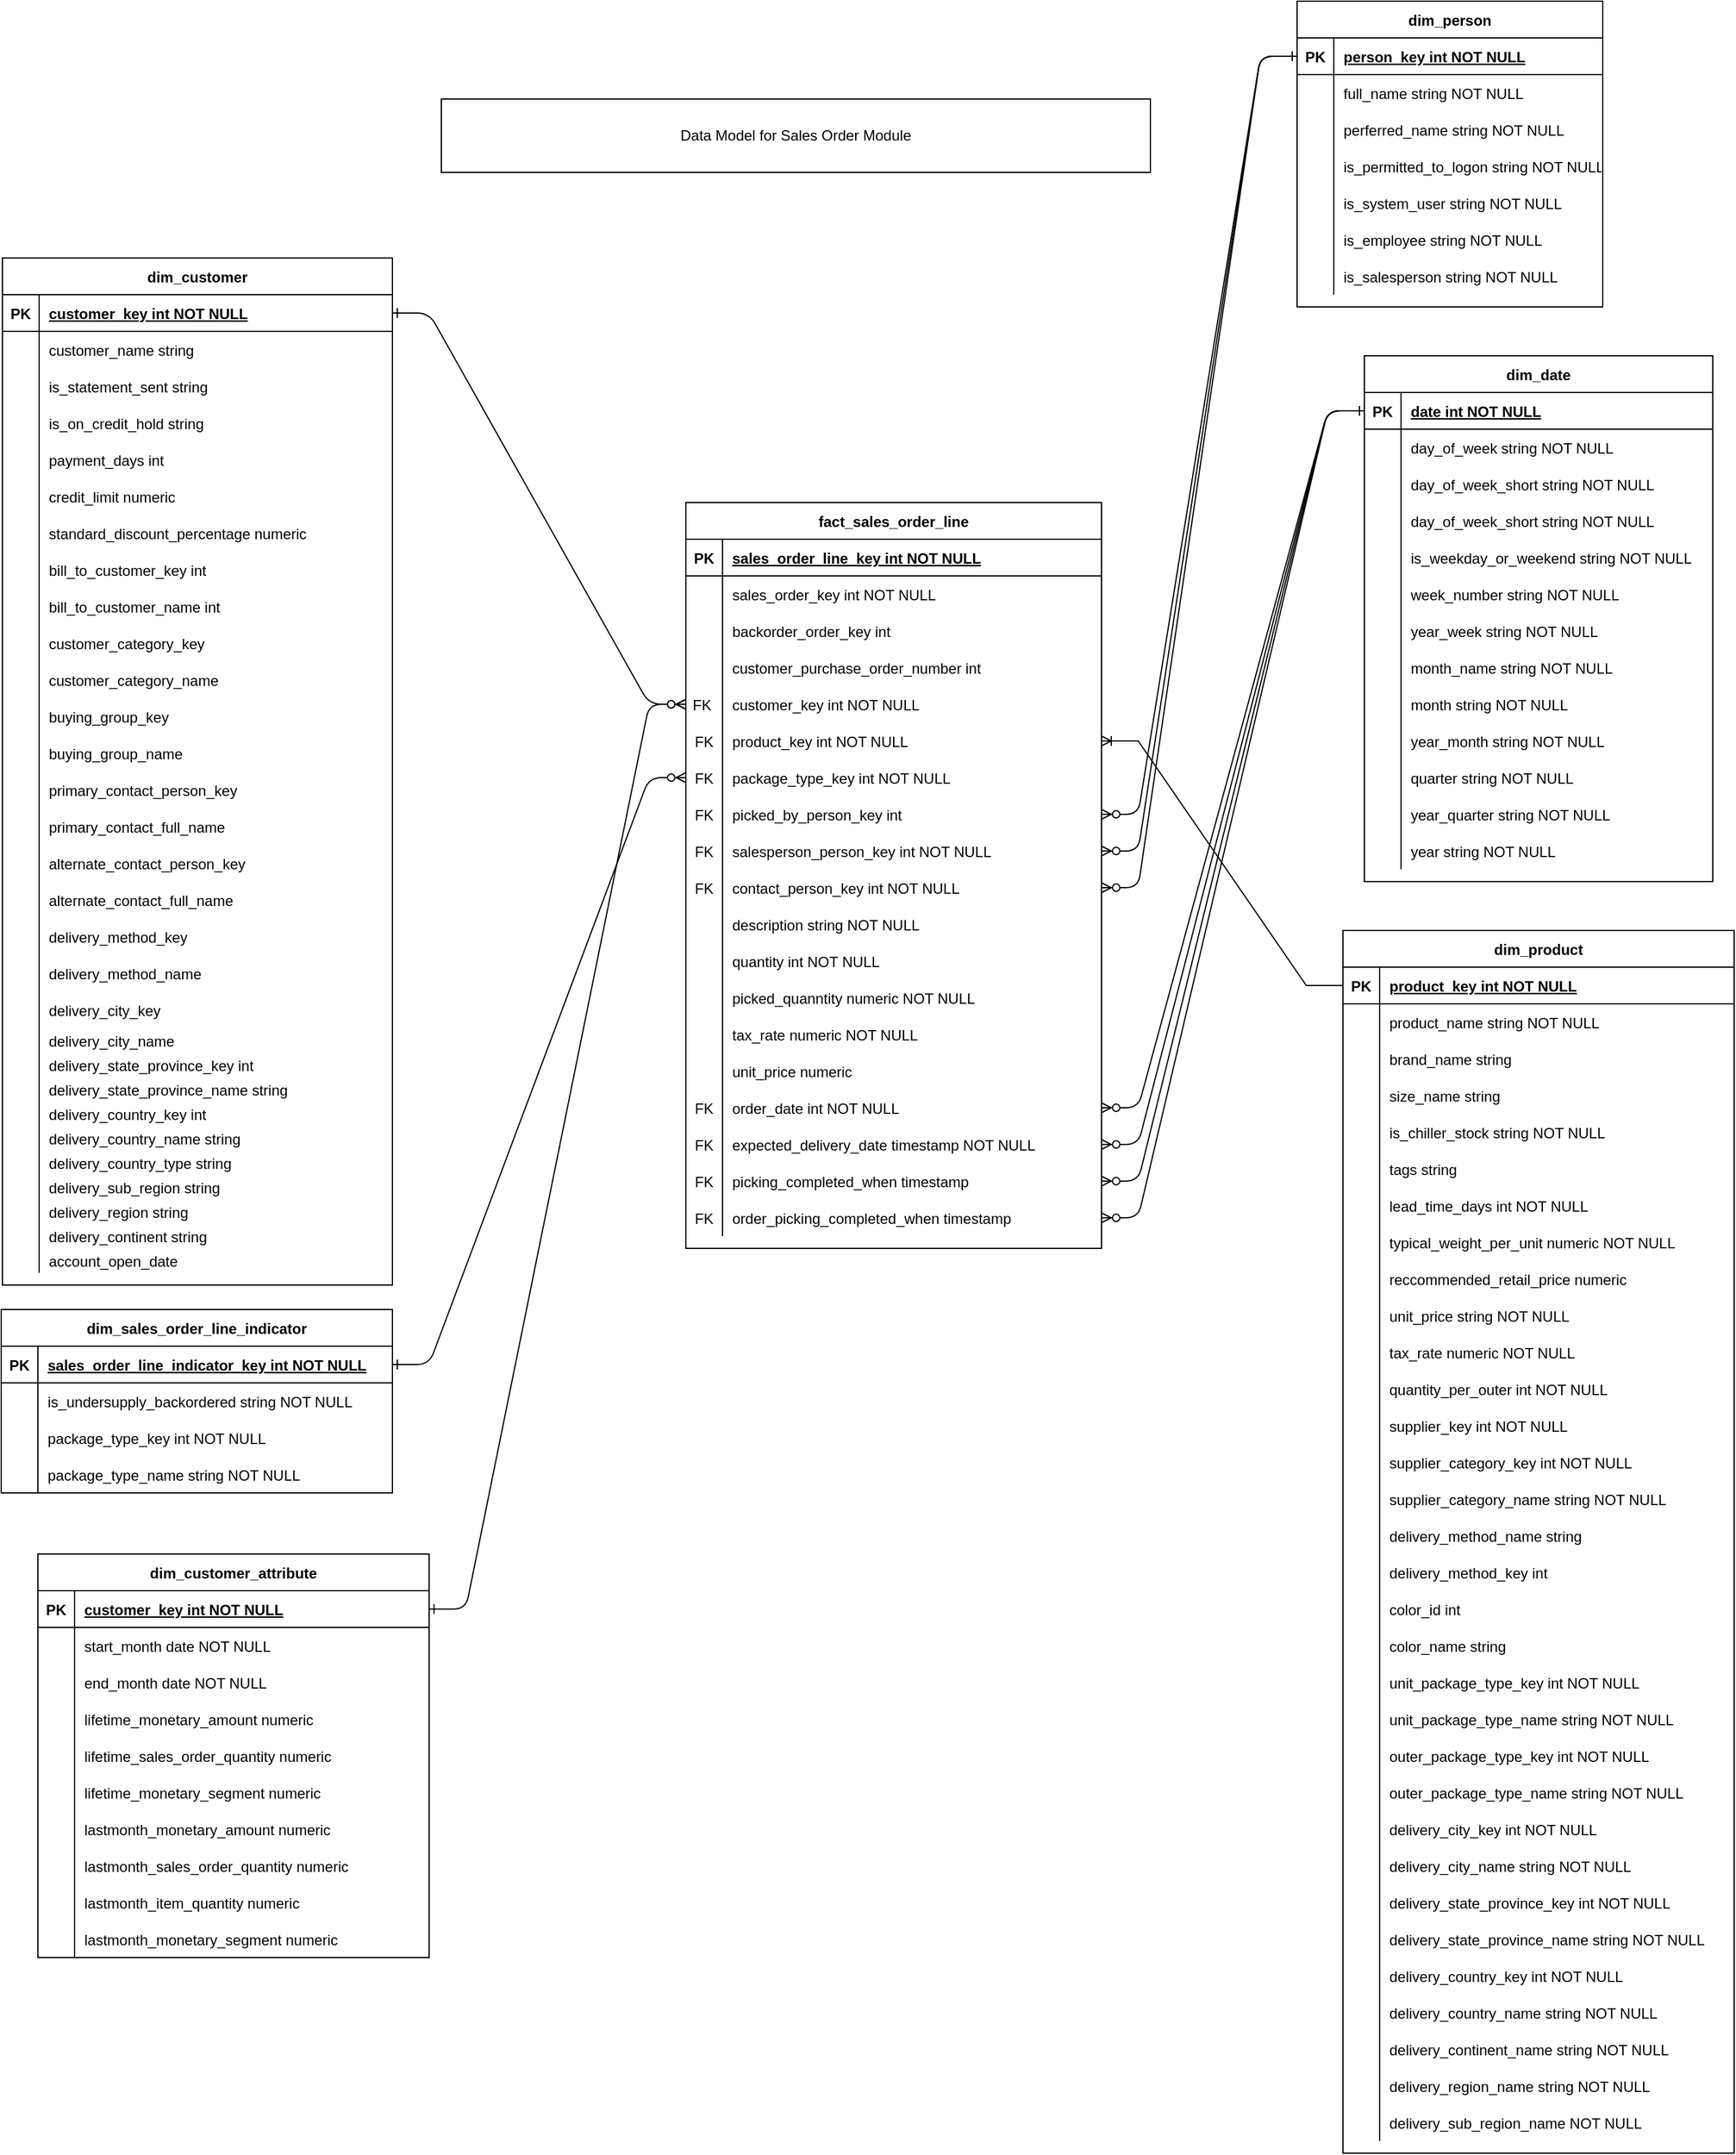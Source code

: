 <mxfile version="21.1.2" type="github" pages="2">
  <diagram name="Transaction Sales Order" id="aN1XMTHRm2RZgAyk5FQk">
    <mxGraphModel dx="2049" dy="1126" grid="1" gridSize="10" guides="1" tooltips="1" connect="1" arrows="1" fold="1" page="1" pageScale="1" pageWidth="1654" pageHeight="1169" math="0" shadow="0">
      <root>
        <mxCell id="0" />
        <mxCell id="1" parent="0" />
        <mxCell id="RN46yhCwGBNiV19O7fz3-1" value="" style="edgeStyle=entityRelationEdgeStyle;endArrow=ERzeroToMany;startArrow=ERone;endFill=1;startFill=0;exitX=1;exitY=0.5;exitDx=0;exitDy=0;entryX=0;entryY=0.5;entryDx=0;entryDy=0;" edge="1" parent="1" source="RN46yhCwGBNiV19O7fz3-145" target="RN46yhCwGBNiV19O7fz3-16">
          <mxGeometry width="100" height="100" relative="1" as="geometry">
            <mxPoint x="370" y="165" as="sourcePoint" />
            <mxPoint x="390" y="160" as="targetPoint" />
          </mxGeometry>
        </mxCell>
        <mxCell id="RN46yhCwGBNiV19O7fz3-2" value="" style="edgeStyle=entityRelationEdgeStyle;endArrow=ERzeroToMany;startArrow=ERone;endFill=1;startFill=0;entryX=1;entryY=0.5;entryDx=0;entryDy=0;exitX=0;exitY=0.5;exitDx=0;exitDy=0;" edge="1" parent="1" source="RN46yhCwGBNiV19O7fz3-62" target="RN46yhCwGBNiV19O7fz3-25">
          <mxGeometry width="100" height="100" relative="1" as="geometry">
            <mxPoint x="810" y="280" as="sourcePoint" />
            <mxPoint x="460" y="205" as="targetPoint" />
          </mxGeometry>
        </mxCell>
        <mxCell id="RN46yhCwGBNiV19O7fz3-3" value="fact_sales_order_line" style="shape=table;startSize=30;container=1;collapsible=1;childLayout=tableLayout;fixedRows=1;rowLines=0;fontStyle=1;align=center;resizeLast=1;" vertex="1" parent="1">
          <mxGeometry x="720" y="510" width="340" height="610" as="geometry" />
        </mxCell>
        <mxCell id="RN46yhCwGBNiV19O7fz3-4" value="" style="shape=partialRectangle;collapsible=0;dropTarget=0;pointerEvents=0;fillColor=none;points=[[0,0.5],[1,0.5]];portConstraint=eastwest;top=0;left=0;right=0;bottom=1;" vertex="1" parent="RN46yhCwGBNiV19O7fz3-3">
          <mxGeometry y="30" width="340" height="30" as="geometry" />
        </mxCell>
        <mxCell id="RN46yhCwGBNiV19O7fz3-5" value="PK" style="shape=partialRectangle;overflow=hidden;connectable=0;fillColor=none;top=0;left=0;bottom=0;right=0;fontStyle=1;" vertex="1" parent="RN46yhCwGBNiV19O7fz3-4">
          <mxGeometry width="30" height="30" as="geometry">
            <mxRectangle width="30" height="30" as="alternateBounds" />
          </mxGeometry>
        </mxCell>
        <mxCell id="RN46yhCwGBNiV19O7fz3-6" value="sales_order_line_key int NOT NULL" style="shape=partialRectangle;overflow=hidden;connectable=0;fillColor=none;top=0;left=0;bottom=0;right=0;align=left;spacingLeft=6;fontStyle=5;" vertex="1" parent="RN46yhCwGBNiV19O7fz3-4">
          <mxGeometry x="30" width="310" height="30" as="geometry">
            <mxRectangle width="310" height="30" as="alternateBounds" />
          </mxGeometry>
        </mxCell>
        <mxCell id="RN46yhCwGBNiV19O7fz3-7" value="" style="shape=partialRectangle;collapsible=0;dropTarget=0;pointerEvents=0;fillColor=none;points=[[0,0.5],[1,0.5]];portConstraint=eastwest;top=0;left=0;right=0;bottom=0;" vertex="1" parent="RN46yhCwGBNiV19O7fz3-3">
          <mxGeometry y="60" width="340" height="30" as="geometry" />
        </mxCell>
        <mxCell id="RN46yhCwGBNiV19O7fz3-8" value="" style="shape=partialRectangle;overflow=hidden;connectable=0;fillColor=none;top=0;left=0;bottom=0;right=0;" vertex="1" parent="RN46yhCwGBNiV19O7fz3-7">
          <mxGeometry width="30" height="30" as="geometry">
            <mxRectangle width="30" height="30" as="alternateBounds" />
          </mxGeometry>
        </mxCell>
        <mxCell id="RN46yhCwGBNiV19O7fz3-9" value="sales_order_key int NOT NULL" style="shape=partialRectangle;overflow=hidden;connectable=0;fillColor=none;top=0;left=0;bottom=0;right=0;align=left;spacingLeft=6;" vertex="1" parent="RN46yhCwGBNiV19O7fz3-7">
          <mxGeometry x="30" width="310" height="30" as="geometry">
            <mxRectangle width="310" height="30" as="alternateBounds" />
          </mxGeometry>
        </mxCell>
        <mxCell id="RN46yhCwGBNiV19O7fz3-10" value="" style="shape=partialRectangle;collapsible=0;dropTarget=0;pointerEvents=0;fillColor=none;points=[[0,0.5],[1,0.5]];portConstraint=eastwest;top=0;left=0;right=0;bottom=0;" vertex="1" parent="RN46yhCwGBNiV19O7fz3-3">
          <mxGeometry y="90" width="340" height="30" as="geometry" />
        </mxCell>
        <mxCell id="RN46yhCwGBNiV19O7fz3-11" value="" style="shape=partialRectangle;overflow=hidden;connectable=0;fillColor=none;top=0;left=0;bottom=0;right=0;" vertex="1" parent="RN46yhCwGBNiV19O7fz3-10">
          <mxGeometry width="30" height="30" as="geometry">
            <mxRectangle width="30" height="30" as="alternateBounds" />
          </mxGeometry>
        </mxCell>
        <mxCell id="RN46yhCwGBNiV19O7fz3-12" value="backorder_order_key int" style="shape=partialRectangle;overflow=hidden;connectable=0;fillColor=none;top=0;left=0;bottom=0;right=0;align=left;spacingLeft=6;" vertex="1" parent="RN46yhCwGBNiV19O7fz3-10">
          <mxGeometry x="30" width="310" height="30" as="geometry">
            <mxRectangle width="310" height="30" as="alternateBounds" />
          </mxGeometry>
        </mxCell>
        <mxCell id="RN46yhCwGBNiV19O7fz3-13" value="" style="shape=partialRectangle;collapsible=0;dropTarget=0;pointerEvents=0;fillColor=none;points=[[0,0.5],[1,0.5]];portConstraint=eastwest;top=0;left=0;right=0;bottom=0;" vertex="1" parent="RN46yhCwGBNiV19O7fz3-3">
          <mxGeometry y="120" width="340" height="30" as="geometry" />
        </mxCell>
        <mxCell id="RN46yhCwGBNiV19O7fz3-14" value="" style="shape=partialRectangle;overflow=hidden;connectable=0;fillColor=none;top=0;left=0;bottom=0;right=0;" vertex="1" parent="RN46yhCwGBNiV19O7fz3-13">
          <mxGeometry width="30" height="30" as="geometry">
            <mxRectangle width="30" height="30" as="alternateBounds" />
          </mxGeometry>
        </mxCell>
        <mxCell id="RN46yhCwGBNiV19O7fz3-15" value="customer_purchase_order_number int" style="shape=partialRectangle;overflow=hidden;connectable=0;fillColor=none;top=0;left=0;bottom=0;right=0;align=left;spacingLeft=6;" vertex="1" parent="RN46yhCwGBNiV19O7fz3-13">
          <mxGeometry x="30" width="310" height="30" as="geometry">
            <mxRectangle width="310" height="30" as="alternateBounds" />
          </mxGeometry>
        </mxCell>
        <mxCell id="RN46yhCwGBNiV19O7fz3-16" value="" style="shape=partialRectangle;collapsible=0;dropTarget=0;pointerEvents=0;fillColor=none;points=[[0,0.5],[1,0.5]];portConstraint=eastwest;top=0;left=0;right=0;bottom=0;" vertex="1" parent="RN46yhCwGBNiV19O7fz3-3">
          <mxGeometry y="150" width="340" height="30" as="geometry" />
        </mxCell>
        <mxCell id="RN46yhCwGBNiV19O7fz3-17" value="FK " style="shape=partialRectangle;overflow=hidden;connectable=0;fillColor=none;top=0;left=0;bottom=0;right=0;" vertex="1" parent="RN46yhCwGBNiV19O7fz3-16">
          <mxGeometry width="30" height="30" as="geometry">
            <mxRectangle width="30" height="30" as="alternateBounds" />
          </mxGeometry>
        </mxCell>
        <mxCell id="RN46yhCwGBNiV19O7fz3-18" value="customer_key int NOT NULL" style="shape=partialRectangle;overflow=hidden;connectable=0;fillColor=none;top=0;left=0;bottom=0;right=0;align=left;spacingLeft=6;" vertex="1" parent="RN46yhCwGBNiV19O7fz3-16">
          <mxGeometry x="30" width="310" height="30" as="geometry">
            <mxRectangle width="310" height="30" as="alternateBounds" />
          </mxGeometry>
        </mxCell>
        <mxCell id="RN46yhCwGBNiV19O7fz3-19" value="" style="shape=partialRectangle;collapsible=0;dropTarget=0;pointerEvents=0;fillColor=none;points=[[0,0.5],[1,0.5]];portConstraint=eastwest;top=0;left=0;right=0;bottom=0;" vertex="1" parent="RN46yhCwGBNiV19O7fz3-3">
          <mxGeometry y="180" width="340" height="30" as="geometry" />
        </mxCell>
        <mxCell id="RN46yhCwGBNiV19O7fz3-20" value="FK" style="shape=partialRectangle;overflow=hidden;connectable=0;fillColor=none;top=0;left=0;bottom=0;right=0;" vertex="1" parent="RN46yhCwGBNiV19O7fz3-19">
          <mxGeometry width="30" height="30" as="geometry">
            <mxRectangle width="30" height="30" as="alternateBounds" />
          </mxGeometry>
        </mxCell>
        <mxCell id="RN46yhCwGBNiV19O7fz3-21" value="product_key int NOT NULL" style="shape=partialRectangle;overflow=hidden;connectable=0;fillColor=none;top=0;left=0;bottom=0;right=0;align=left;spacingLeft=6;" vertex="1" parent="RN46yhCwGBNiV19O7fz3-19">
          <mxGeometry x="30" width="310" height="30" as="geometry">
            <mxRectangle width="310" height="30" as="alternateBounds" />
          </mxGeometry>
        </mxCell>
        <mxCell id="RN46yhCwGBNiV19O7fz3-22" value="" style="shape=partialRectangle;collapsible=0;dropTarget=0;pointerEvents=0;fillColor=none;points=[[0,0.5],[1,0.5]];portConstraint=eastwest;top=0;left=0;right=0;bottom=0;" vertex="1" parent="RN46yhCwGBNiV19O7fz3-3">
          <mxGeometry y="210" width="340" height="30" as="geometry" />
        </mxCell>
        <mxCell id="RN46yhCwGBNiV19O7fz3-23" value="FK" style="shape=partialRectangle;overflow=hidden;connectable=0;fillColor=none;top=0;left=0;bottom=0;right=0;" vertex="1" parent="RN46yhCwGBNiV19O7fz3-22">
          <mxGeometry width="30" height="30" as="geometry">
            <mxRectangle width="30" height="30" as="alternateBounds" />
          </mxGeometry>
        </mxCell>
        <mxCell id="RN46yhCwGBNiV19O7fz3-24" value="package_type_key int NOT NULL" style="shape=partialRectangle;overflow=hidden;connectable=0;fillColor=none;top=0;left=0;bottom=0;right=0;align=left;spacingLeft=6;" vertex="1" parent="RN46yhCwGBNiV19O7fz3-22">
          <mxGeometry x="30" width="310" height="30" as="geometry">
            <mxRectangle width="310" height="30" as="alternateBounds" />
          </mxGeometry>
        </mxCell>
        <mxCell id="RN46yhCwGBNiV19O7fz3-25" value="" style="shape=partialRectangle;collapsible=0;dropTarget=0;pointerEvents=0;fillColor=none;points=[[0,0.5],[1,0.5]];portConstraint=eastwest;top=0;left=0;right=0;bottom=0;" vertex="1" parent="RN46yhCwGBNiV19O7fz3-3">
          <mxGeometry y="240" width="340" height="30" as="geometry" />
        </mxCell>
        <mxCell id="RN46yhCwGBNiV19O7fz3-26" value="FK" style="shape=partialRectangle;overflow=hidden;connectable=0;fillColor=none;top=0;left=0;bottom=0;right=0;" vertex="1" parent="RN46yhCwGBNiV19O7fz3-25">
          <mxGeometry width="30" height="30" as="geometry">
            <mxRectangle width="30" height="30" as="alternateBounds" />
          </mxGeometry>
        </mxCell>
        <mxCell id="RN46yhCwGBNiV19O7fz3-27" value="picked_by_person_key int" style="shape=partialRectangle;overflow=hidden;connectable=0;fillColor=none;top=0;left=0;bottom=0;right=0;align=left;spacingLeft=6;" vertex="1" parent="RN46yhCwGBNiV19O7fz3-25">
          <mxGeometry x="30" width="310" height="30" as="geometry">
            <mxRectangle width="310" height="30" as="alternateBounds" />
          </mxGeometry>
        </mxCell>
        <mxCell id="RN46yhCwGBNiV19O7fz3-28" value="" style="shape=partialRectangle;collapsible=0;dropTarget=0;pointerEvents=0;fillColor=none;points=[[0,0.5],[1,0.5]];portConstraint=eastwest;top=0;left=0;right=0;bottom=0;" vertex="1" parent="RN46yhCwGBNiV19O7fz3-3">
          <mxGeometry y="270" width="340" height="30" as="geometry" />
        </mxCell>
        <mxCell id="RN46yhCwGBNiV19O7fz3-29" value="FK" style="shape=partialRectangle;overflow=hidden;connectable=0;fillColor=none;top=0;left=0;bottom=0;right=0;" vertex="1" parent="RN46yhCwGBNiV19O7fz3-28">
          <mxGeometry width="30" height="30" as="geometry">
            <mxRectangle width="30" height="30" as="alternateBounds" />
          </mxGeometry>
        </mxCell>
        <mxCell id="RN46yhCwGBNiV19O7fz3-30" value="salesperson_person_key int NOT NULL" style="shape=partialRectangle;overflow=hidden;connectable=0;fillColor=none;top=0;left=0;bottom=0;right=0;align=left;spacingLeft=6;" vertex="1" parent="RN46yhCwGBNiV19O7fz3-28">
          <mxGeometry x="30" width="310" height="30" as="geometry">
            <mxRectangle width="310" height="30" as="alternateBounds" />
          </mxGeometry>
        </mxCell>
        <mxCell id="RN46yhCwGBNiV19O7fz3-31" value="" style="shape=partialRectangle;collapsible=0;dropTarget=0;pointerEvents=0;fillColor=none;points=[[0,0.5],[1,0.5]];portConstraint=eastwest;top=0;left=0;right=0;bottom=0;" vertex="1" parent="RN46yhCwGBNiV19O7fz3-3">
          <mxGeometry y="300" width="340" height="30" as="geometry" />
        </mxCell>
        <mxCell id="RN46yhCwGBNiV19O7fz3-32" value="FK" style="shape=partialRectangle;overflow=hidden;connectable=0;fillColor=none;top=0;left=0;bottom=0;right=0;" vertex="1" parent="RN46yhCwGBNiV19O7fz3-31">
          <mxGeometry width="30" height="30" as="geometry">
            <mxRectangle width="30" height="30" as="alternateBounds" />
          </mxGeometry>
        </mxCell>
        <mxCell id="RN46yhCwGBNiV19O7fz3-33" value="contact_person_key int NOT NULL" style="shape=partialRectangle;overflow=hidden;connectable=0;fillColor=none;top=0;left=0;bottom=0;right=0;align=left;spacingLeft=6;" vertex="1" parent="RN46yhCwGBNiV19O7fz3-31">
          <mxGeometry x="30" width="310" height="30" as="geometry">
            <mxRectangle width="310" height="30" as="alternateBounds" />
          </mxGeometry>
        </mxCell>
        <mxCell id="RN46yhCwGBNiV19O7fz3-34" value="" style="shape=partialRectangle;collapsible=0;dropTarget=0;pointerEvents=0;fillColor=none;points=[[0,0.5],[1,0.5]];portConstraint=eastwest;top=0;left=0;right=0;bottom=0;" vertex="1" parent="RN46yhCwGBNiV19O7fz3-3">
          <mxGeometry y="330" width="340" height="30" as="geometry" />
        </mxCell>
        <mxCell id="RN46yhCwGBNiV19O7fz3-35" value="" style="shape=partialRectangle;overflow=hidden;connectable=0;fillColor=none;top=0;left=0;bottom=0;right=0;" vertex="1" parent="RN46yhCwGBNiV19O7fz3-34">
          <mxGeometry width="30" height="30" as="geometry">
            <mxRectangle width="30" height="30" as="alternateBounds" />
          </mxGeometry>
        </mxCell>
        <mxCell id="RN46yhCwGBNiV19O7fz3-36" value="description string NOT NULL" style="shape=partialRectangle;overflow=hidden;connectable=0;fillColor=none;top=0;left=0;bottom=0;right=0;align=left;spacingLeft=6;" vertex="1" parent="RN46yhCwGBNiV19O7fz3-34">
          <mxGeometry x="30" width="310" height="30" as="geometry">
            <mxRectangle width="310" height="30" as="alternateBounds" />
          </mxGeometry>
        </mxCell>
        <mxCell id="RN46yhCwGBNiV19O7fz3-37" value="" style="shape=partialRectangle;collapsible=0;dropTarget=0;pointerEvents=0;fillColor=none;points=[[0,0.5],[1,0.5]];portConstraint=eastwest;top=0;left=0;right=0;bottom=0;" vertex="1" parent="RN46yhCwGBNiV19O7fz3-3">
          <mxGeometry y="360" width="340" height="30" as="geometry" />
        </mxCell>
        <mxCell id="RN46yhCwGBNiV19O7fz3-38" value="" style="shape=partialRectangle;overflow=hidden;connectable=0;fillColor=none;top=0;left=0;bottom=0;right=0;" vertex="1" parent="RN46yhCwGBNiV19O7fz3-37">
          <mxGeometry width="30" height="30" as="geometry">
            <mxRectangle width="30" height="30" as="alternateBounds" />
          </mxGeometry>
        </mxCell>
        <mxCell id="RN46yhCwGBNiV19O7fz3-39" value="quantity int NOT NULL" style="shape=partialRectangle;overflow=hidden;connectable=0;fillColor=none;top=0;left=0;bottom=0;right=0;align=left;spacingLeft=6;" vertex="1" parent="RN46yhCwGBNiV19O7fz3-37">
          <mxGeometry x="30" width="310" height="30" as="geometry">
            <mxRectangle width="310" height="30" as="alternateBounds" />
          </mxGeometry>
        </mxCell>
        <mxCell id="RN46yhCwGBNiV19O7fz3-40" value="" style="shape=partialRectangle;collapsible=0;dropTarget=0;pointerEvents=0;fillColor=none;points=[[0,0.5],[1,0.5]];portConstraint=eastwest;top=0;left=0;right=0;bottom=0;" vertex="1" parent="RN46yhCwGBNiV19O7fz3-3">
          <mxGeometry y="390" width="340" height="30" as="geometry" />
        </mxCell>
        <mxCell id="RN46yhCwGBNiV19O7fz3-41" value="" style="shape=partialRectangle;overflow=hidden;connectable=0;fillColor=none;top=0;left=0;bottom=0;right=0;" vertex="1" parent="RN46yhCwGBNiV19O7fz3-40">
          <mxGeometry width="30" height="30" as="geometry">
            <mxRectangle width="30" height="30" as="alternateBounds" />
          </mxGeometry>
        </mxCell>
        <mxCell id="RN46yhCwGBNiV19O7fz3-42" value="picked_quanntity numeric NOT NULL" style="shape=partialRectangle;overflow=hidden;connectable=0;fillColor=none;top=0;left=0;bottom=0;right=0;align=left;spacingLeft=6;" vertex="1" parent="RN46yhCwGBNiV19O7fz3-40">
          <mxGeometry x="30" width="310" height="30" as="geometry">
            <mxRectangle width="310" height="30" as="alternateBounds" />
          </mxGeometry>
        </mxCell>
        <mxCell id="RN46yhCwGBNiV19O7fz3-43" value="" style="shape=partialRectangle;collapsible=0;dropTarget=0;pointerEvents=0;fillColor=none;points=[[0,0.5],[1,0.5]];portConstraint=eastwest;top=0;left=0;right=0;bottom=0;" vertex="1" parent="RN46yhCwGBNiV19O7fz3-3">
          <mxGeometry y="420" width="340" height="30" as="geometry" />
        </mxCell>
        <mxCell id="RN46yhCwGBNiV19O7fz3-44" value="" style="shape=partialRectangle;overflow=hidden;connectable=0;fillColor=none;top=0;left=0;bottom=0;right=0;" vertex="1" parent="RN46yhCwGBNiV19O7fz3-43">
          <mxGeometry width="30" height="30" as="geometry">
            <mxRectangle width="30" height="30" as="alternateBounds" />
          </mxGeometry>
        </mxCell>
        <mxCell id="RN46yhCwGBNiV19O7fz3-45" value="tax_rate numeric NOT NULL" style="shape=partialRectangle;overflow=hidden;connectable=0;fillColor=none;top=0;left=0;bottom=0;right=0;align=left;spacingLeft=6;" vertex="1" parent="RN46yhCwGBNiV19O7fz3-43">
          <mxGeometry x="30" width="310" height="30" as="geometry">
            <mxRectangle width="310" height="30" as="alternateBounds" />
          </mxGeometry>
        </mxCell>
        <mxCell id="RN46yhCwGBNiV19O7fz3-46" value="" style="shape=partialRectangle;collapsible=0;dropTarget=0;pointerEvents=0;fillColor=none;points=[[0,0.5],[1,0.5]];portConstraint=eastwest;top=0;left=0;right=0;bottom=0;" vertex="1" parent="RN46yhCwGBNiV19O7fz3-3">
          <mxGeometry y="450" width="340" height="30" as="geometry" />
        </mxCell>
        <mxCell id="RN46yhCwGBNiV19O7fz3-47" value="" style="shape=partialRectangle;overflow=hidden;connectable=0;fillColor=none;top=0;left=0;bottom=0;right=0;" vertex="1" parent="RN46yhCwGBNiV19O7fz3-46">
          <mxGeometry width="30" height="30" as="geometry">
            <mxRectangle width="30" height="30" as="alternateBounds" />
          </mxGeometry>
        </mxCell>
        <mxCell id="RN46yhCwGBNiV19O7fz3-48" value="unit_price numeric" style="shape=partialRectangle;overflow=hidden;connectable=0;fillColor=none;top=0;left=0;bottom=0;right=0;align=left;spacingLeft=6;" vertex="1" parent="RN46yhCwGBNiV19O7fz3-46">
          <mxGeometry x="30" width="310" height="30" as="geometry">
            <mxRectangle width="310" height="30" as="alternateBounds" />
          </mxGeometry>
        </mxCell>
        <mxCell id="RN46yhCwGBNiV19O7fz3-49" value="" style="shape=partialRectangle;collapsible=0;dropTarget=0;pointerEvents=0;fillColor=none;points=[[0,0.5],[1,0.5]];portConstraint=eastwest;top=0;left=0;right=0;bottom=0;" vertex="1" parent="RN46yhCwGBNiV19O7fz3-3">
          <mxGeometry y="480" width="340" height="30" as="geometry" />
        </mxCell>
        <mxCell id="RN46yhCwGBNiV19O7fz3-50" value="FK" style="shape=partialRectangle;overflow=hidden;connectable=0;fillColor=none;top=0;left=0;bottom=0;right=0;" vertex="1" parent="RN46yhCwGBNiV19O7fz3-49">
          <mxGeometry width="30" height="30" as="geometry">
            <mxRectangle width="30" height="30" as="alternateBounds" />
          </mxGeometry>
        </mxCell>
        <mxCell id="RN46yhCwGBNiV19O7fz3-51" value="order_date int NOT NULL" style="shape=partialRectangle;overflow=hidden;connectable=0;fillColor=none;top=0;left=0;bottom=0;right=0;align=left;spacingLeft=6;" vertex="1" parent="RN46yhCwGBNiV19O7fz3-49">
          <mxGeometry x="30" width="310" height="30" as="geometry">
            <mxRectangle width="310" height="30" as="alternateBounds" />
          </mxGeometry>
        </mxCell>
        <mxCell id="RN46yhCwGBNiV19O7fz3-52" value="" style="shape=partialRectangle;collapsible=0;dropTarget=0;pointerEvents=0;fillColor=none;points=[[0,0.5],[1,0.5]];portConstraint=eastwest;top=0;left=0;right=0;bottom=0;" vertex="1" parent="RN46yhCwGBNiV19O7fz3-3">
          <mxGeometry y="510" width="340" height="30" as="geometry" />
        </mxCell>
        <mxCell id="RN46yhCwGBNiV19O7fz3-53" value="FK" style="shape=partialRectangle;overflow=hidden;connectable=0;fillColor=none;top=0;left=0;bottom=0;right=0;" vertex="1" parent="RN46yhCwGBNiV19O7fz3-52">
          <mxGeometry width="30" height="30" as="geometry">
            <mxRectangle width="30" height="30" as="alternateBounds" />
          </mxGeometry>
        </mxCell>
        <mxCell id="RN46yhCwGBNiV19O7fz3-54" value="expected_delivery_date timestamp NOT NULL" style="shape=partialRectangle;overflow=hidden;connectable=0;fillColor=none;top=0;left=0;bottom=0;right=0;align=left;spacingLeft=6;" vertex="1" parent="RN46yhCwGBNiV19O7fz3-52">
          <mxGeometry x="30" width="310" height="30" as="geometry">
            <mxRectangle width="310" height="30" as="alternateBounds" />
          </mxGeometry>
        </mxCell>
        <mxCell id="RN46yhCwGBNiV19O7fz3-55" value="" style="shape=partialRectangle;collapsible=0;dropTarget=0;pointerEvents=0;fillColor=none;points=[[0,0.5],[1,0.5]];portConstraint=eastwest;top=0;left=0;right=0;bottom=0;" vertex="1" parent="RN46yhCwGBNiV19O7fz3-3">
          <mxGeometry y="540" width="340" height="30" as="geometry" />
        </mxCell>
        <mxCell id="RN46yhCwGBNiV19O7fz3-56" value="FK" style="shape=partialRectangle;overflow=hidden;connectable=0;fillColor=none;top=0;left=0;bottom=0;right=0;" vertex="1" parent="RN46yhCwGBNiV19O7fz3-55">
          <mxGeometry width="30" height="30" as="geometry">
            <mxRectangle width="30" height="30" as="alternateBounds" />
          </mxGeometry>
        </mxCell>
        <mxCell id="RN46yhCwGBNiV19O7fz3-57" value="picking_completed_when timestamp" style="shape=partialRectangle;overflow=hidden;connectable=0;fillColor=none;top=0;left=0;bottom=0;right=0;align=left;spacingLeft=6;" vertex="1" parent="RN46yhCwGBNiV19O7fz3-55">
          <mxGeometry x="30" width="310" height="30" as="geometry">
            <mxRectangle width="310" height="30" as="alternateBounds" />
          </mxGeometry>
        </mxCell>
        <mxCell id="RN46yhCwGBNiV19O7fz3-58" value="" style="shape=partialRectangle;collapsible=0;dropTarget=0;pointerEvents=0;fillColor=none;points=[[0,0.5],[1,0.5]];portConstraint=eastwest;top=0;left=0;right=0;bottom=0;" vertex="1" parent="RN46yhCwGBNiV19O7fz3-3">
          <mxGeometry y="570" width="340" height="30" as="geometry" />
        </mxCell>
        <mxCell id="RN46yhCwGBNiV19O7fz3-59" value="FK" style="shape=partialRectangle;overflow=hidden;connectable=0;fillColor=none;top=0;left=0;bottom=0;right=0;" vertex="1" parent="RN46yhCwGBNiV19O7fz3-58">
          <mxGeometry width="30" height="30" as="geometry">
            <mxRectangle width="30" height="30" as="alternateBounds" />
          </mxGeometry>
        </mxCell>
        <mxCell id="RN46yhCwGBNiV19O7fz3-60" value="order_picking_completed_when timestamp" style="shape=partialRectangle;overflow=hidden;connectable=0;fillColor=none;top=0;left=0;bottom=0;right=0;align=left;spacingLeft=6;" vertex="1" parent="RN46yhCwGBNiV19O7fz3-58">
          <mxGeometry x="30" width="310" height="30" as="geometry">
            <mxRectangle width="310" height="30" as="alternateBounds" />
          </mxGeometry>
        </mxCell>
        <mxCell id="RN46yhCwGBNiV19O7fz3-61" value="dim_person" style="shape=table;startSize=30;container=1;collapsible=1;childLayout=tableLayout;fixedRows=1;rowLines=0;fontStyle=1;align=center;resizeLast=1;" vertex="1" parent="1">
          <mxGeometry x="1220" y="100" width="250" height="250" as="geometry" />
        </mxCell>
        <mxCell id="RN46yhCwGBNiV19O7fz3-62" value="" style="shape=partialRectangle;collapsible=0;dropTarget=0;pointerEvents=0;fillColor=none;points=[[0,0.5],[1,0.5]];portConstraint=eastwest;top=0;left=0;right=0;bottom=1;" vertex="1" parent="RN46yhCwGBNiV19O7fz3-61">
          <mxGeometry y="30" width="250" height="30" as="geometry" />
        </mxCell>
        <mxCell id="RN46yhCwGBNiV19O7fz3-63" value="PK" style="shape=partialRectangle;overflow=hidden;connectable=0;fillColor=none;top=0;left=0;bottom=0;right=0;fontStyle=1;" vertex="1" parent="RN46yhCwGBNiV19O7fz3-62">
          <mxGeometry width="30" height="30" as="geometry">
            <mxRectangle width="30" height="30" as="alternateBounds" />
          </mxGeometry>
        </mxCell>
        <mxCell id="RN46yhCwGBNiV19O7fz3-64" value="person_key int NOT NULL " style="shape=partialRectangle;overflow=hidden;connectable=0;fillColor=none;top=0;left=0;bottom=0;right=0;align=left;spacingLeft=6;fontStyle=5;" vertex="1" parent="RN46yhCwGBNiV19O7fz3-62">
          <mxGeometry x="30" width="220" height="30" as="geometry">
            <mxRectangle width="220" height="30" as="alternateBounds" />
          </mxGeometry>
        </mxCell>
        <mxCell id="RN46yhCwGBNiV19O7fz3-65" value="" style="shape=partialRectangle;collapsible=0;dropTarget=0;pointerEvents=0;fillColor=none;points=[[0,0.5],[1,0.5]];portConstraint=eastwest;top=0;left=0;right=0;bottom=0;" vertex="1" parent="RN46yhCwGBNiV19O7fz3-61">
          <mxGeometry y="60" width="250" height="30" as="geometry" />
        </mxCell>
        <mxCell id="RN46yhCwGBNiV19O7fz3-66" value="" style="shape=partialRectangle;overflow=hidden;connectable=0;fillColor=none;top=0;left=0;bottom=0;right=0;" vertex="1" parent="RN46yhCwGBNiV19O7fz3-65">
          <mxGeometry width="30" height="30" as="geometry">
            <mxRectangle width="30" height="30" as="alternateBounds" />
          </mxGeometry>
        </mxCell>
        <mxCell id="RN46yhCwGBNiV19O7fz3-67" value="full_name string NOT NULL" style="shape=partialRectangle;overflow=hidden;connectable=0;fillColor=none;top=0;left=0;bottom=0;right=0;align=left;spacingLeft=6;" vertex="1" parent="RN46yhCwGBNiV19O7fz3-65">
          <mxGeometry x="30" width="220" height="30" as="geometry">
            <mxRectangle width="220" height="30" as="alternateBounds" />
          </mxGeometry>
        </mxCell>
        <mxCell id="RN46yhCwGBNiV19O7fz3-68" value="" style="shape=partialRectangle;collapsible=0;dropTarget=0;pointerEvents=0;fillColor=none;points=[[0,0.5],[1,0.5]];portConstraint=eastwest;top=0;left=0;right=0;bottom=0;" vertex="1" parent="RN46yhCwGBNiV19O7fz3-61">
          <mxGeometry y="90" width="250" height="30" as="geometry" />
        </mxCell>
        <mxCell id="RN46yhCwGBNiV19O7fz3-69" value="" style="shape=partialRectangle;overflow=hidden;connectable=0;fillColor=none;top=0;left=0;bottom=0;right=0;" vertex="1" parent="RN46yhCwGBNiV19O7fz3-68">
          <mxGeometry width="30" height="30" as="geometry">
            <mxRectangle width="30" height="30" as="alternateBounds" />
          </mxGeometry>
        </mxCell>
        <mxCell id="RN46yhCwGBNiV19O7fz3-70" value="perferred_name string NOT NULL" style="shape=partialRectangle;overflow=hidden;connectable=0;fillColor=none;top=0;left=0;bottom=0;right=0;align=left;spacingLeft=6;" vertex="1" parent="RN46yhCwGBNiV19O7fz3-68">
          <mxGeometry x="30" width="220" height="30" as="geometry">
            <mxRectangle width="220" height="30" as="alternateBounds" />
          </mxGeometry>
        </mxCell>
        <mxCell id="RN46yhCwGBNiV19O7fz3-71" value="" style="shape=partialRectangle;collapsible=0;dropTarget=0;pointerEvents=0;fillColor=none;points=[[0,0.5],[1,0.5]];portConstraint=eastwest;top=0;left=0;right=0;bottom=0;" vertex="1" parent="RN46yhCwGBNiV19O7fz3-61">
          <mxGeometry y="120" width="250" height="30" as="geometry" />
        </mxCell>
        <mxCell id="RN46yhCwGBNiV19O7fz3-72" value="" style="shape=partialRectangle;overflow=hidden;connectable=0;fillColor=none;top=0;left=0;bottom=0;right=0;" vertex="1" parent="RN46yhCwGBNiV19O7fz3-71">
          <mxGeometry width="30" height="30" as="geometry">
            <mxRectangle width="30" height="30" as="alternateBounds" />
          </mxGeometry>
        </mxCell>
        <mxCell id="RN46yhCwGBNiV19O7fz3-73" value="is_permitted_to_logon string NOT NULL" style="shape=partialRectangle;overflow=hidden;connectable=0;fillColor=none;top=0;left=0;bottom=0;right=0;align=left;spacingLeft=6;" vertex="1" parent="RN46yhCwGBNiV19O7fz3-71">
          <mxGeometry x="30" width="220" height="30" as="geometry">
            <mxRectangle width="220" height="30" as="alternateBounds" />
          </mxGeometry>
        </mxCell>
        <mxCell id="RN46yhCwGBNiV19O7fz3-74" value="" style="shape=partialRectangle;collapsible=0;dropTarget=0;pointerEvents=0;fillColor=none;points=[[0,0.5],[1,0.5]];portConstraint=eastwest;top=0;left=0;right=0;bottom=0;" vertex="1" parent="RN46yhCwGBNiV19O7fz3-61">
          <mxGeometry y="150" width="250" height="30" as="geometry" />
        </mxCell>
        <mxCell id="RN46yhCwGBNiV19O7fz3-75" value="" style="shape=partialRectangle;overflow=hidden;connectable=0;fillColor=none;top=0;left=0;bottom=0;right=0;" vertex="1" parent="RN46yhCwGBNiV19O7fz3-74">
          <mxGeometry width="30" height="30" as="geometry">
            <mxRectangle width="30" height="30" as="alternateBounds" />
          </mxGeometry>
        </mxCell>
        <mxCell id="RN46yhCwGBNiV19O7fz3-76" value="is_system_user string NOT NULL" style="shape=partialRectangle;overflow=hidden;connectable=0;fillColor=none;top=0;left=0;bottom=0;right=0;align=left;spacingLeft=6;" vertex="1" parent="RN46yhCwGBNiV19O7fz3-74">
          <mxGeometry x="30" width="220" height="30" as="geometry">
            <mxRectangle width="220" height="30" as="alternateBounds" />
          </mxGeometry>
        </mxCell>
        <mxCell id="RN46yhCwGBNiV19O7fz3-77" value="" style="shape=partialRectangle;collapsible=0;dropTarget=0;pointerEvents=0;fillColor=none;points=[[0,0.5],[1,0.5]];portConstraint=eastwest;top=0;left=0;right=0;bottom=0;" vertex="1" parent="RN46yhCwGBNiV19O7fz3-61">
          <mxGeometry y="180" width="250" height="30" as="geometry" />
        </mxCell>
        <mxCell id="RN46yhCwGBNiV19O7fz3-78" value="" style="shape=partialRectangle;overflow=hidden;connectable=0;fillColor=none;top=0;left=0;bottom=0;right=0;" vertex="1" parent="RN46yhCwGBNiV19O7fz3-77">
          <mxGeometry width="30" height="30" as="geometry">
            <mxRectangle width="30" height="30" as="alternateBounds" />
          </mxGeometry>
        </mxCell>
        <mxCell id="RN46yhCwGBNiV19O7fz3-79" value="is_employee string NOT NULL" style="shape=partialRectangle;overflow=hidden;connectable=0;fillColor=none;top=0;left=0;bottom=0;right=0;align=left;spacingLeft=6;" vertex="1" parent="RN46yhCwGBNiV19O7fz3-77">
          <mxGeometry x="30" width="220" height="30" as="geometry">
            <mxRectangle width="220" height="30" as="alternateBounds" />
          </mxGeometry>
        </mxCell>
        <mxCell id="RN46yhCwGBNiV19O7fz3-80" value="" style="shape=partialRectangle;collapsible=0;dropTarget=0;pointerEvents=0;fillColor=none;points=[[0,0.5],[1,0.5]];portConstraint=eastwest;top=0;left=0;right=0;bottom=0;" vertex="1" parent="RN46yhCwGBNiV19O7fz3-61">
          <mxGeometry y="210" width="250" height="30" as="geometry" />
        </mxCell>
        <mxCell id="RN46yhCwGBNiV19O7fz3-81" value="" style="shape=partialRectangle;overflow=hidden;connectable=0;fillColor=none;top=0;left=0;bottom=0;right=0;" vertex="1" parent="RN46yhCwGBNiV19O7fz3-80">
          <mxGeometry width="30" height="30" as="geometry">
            <mxRectangle width="30" height="30" as="alternateBounds" />
          </mxGeometry>
        </mxCell>
        <mxCell id="RN46yhCwGBNiV19O7fz3-82" value="is_salesperson string NOT NULL" style="shape=partialRectangle;overflow=hidden;connectable=0;fillColor=none;top=0;left=0;bottom=0;right=0;align=left;spacingLeft=6;" vertex="1" parent="RN46yhCwGBNiV19O7fz3-80">
          <mxGeometry x="30" width="220" height="30" as="geometry">
            <mxRectangle width="220" height="30" as="alternateBounds" />
          </mxGeometry>
        </mxCell>
        <mxCell id="RN46yhCwGBNiV19O7fz3-83" value="dim_date" style="shape=table;startSize=30;container=1;collapsible=1;childLayout=tableLayout;fixedRows=1;rowLines=0;fontStyle=1;align=center;resizeLast=1;" vertex="1" parent="1">
          <mxGeometry x="1275" y="390" width="285" height="430" as="geometry" />
        </mxCell>
        <mxCell id="RN46yhCwGBNiV19O7fz3-84" value="" style="shape=partialRectangle;collapsible=0;dropTarget=0;pointerEvents=0;fillColor=none;points=[[0,0.5],[1,0.5]];portConstraint=eastwest;top=0;left=0;right=0;bottom=1;" vertex="1" parent="RN46yhCwGBNiV19O7fz3-83">
          <mxGeometry y="30" width="285" height="30" as="geometry" />
        </mxCell>
        <mxCell id="RN46yhCwGBNiV19O7fz3-85" value="PK" style="shape=partialRectangle;overflow=hidden;connectable=0;fillColor=none;top=0;left=0;bottom=0;right=0;fontStyle=1;" vertex="1" parent="RN46yhCwGBNiV19O7fz3-84">
          <mxGeometry width="30" height="30" as="geometry">
            <mxRectangle width="30" height="30" as="alternateBounds" />
          </mxGeometry>
        </mxCell>
        <mxCell id="RN46yhCwGBNiV19O7fz3-86" value="date int NOT NULL " style="shape=partialRectangle;overflow=hidden;connectable=0;fillColor=none;top=0;left=0;bottom=0;right=0;align=left;spacingLeft=6;fontStyle=5;" vertex="1" parent="RN46yhCwGBNiV19O7fz3-84">
          <mxGeometry x="30" width="255" height="30" as="geometry">
            <mxRectangle width="255" height="30" as="alternateBounds" />
          </mxGeometry>
        </mxCell>
        <mxCell id="RN46yhCwGBNiV19O7fz3-87" value="" style="shape=partialRectangle;collapsible=0;dropTarget=0;pointerEvents=0;fillColor=none;points=[[0,0.5],[1,0.5]];portConstraint=eastwest;top=0;left=0;right=0;bottom=0;" vertex="1" parent="RN46yhCwGBNiV19O7fz3-83">
          <mxGeometry y="60" width="285" height="30" as="geometry" />
        </mxCell>
        <mxCell id="RN46yhCwGBNiV19O7fz3-88" value="" style="shape=partialRectangle;overflow=hidden;connectable=0;fillColor=none;top=0;left=0;bottom=0;right=0;" vertex="1" parent="RN46yhCwGBNiV19O7fz3-87">
          <mxGeometry width="30" height="30" as="geometry">
            <mxRectangle width="30" height="30" as="alternateBounds" />
          </mxGeometry>
        </mxCell>
        <mxCell id="RN46yhCwGBNiV19O7fz3-89" value="day_of_week string NOT NULL" style="shape=partialRectangle;overflow=hidden;connectable=0;fillColor=none;top=0;left=0;bottom=0;right=0;align=left;spacingLeft=6;" vertex="1" parent="RN46yhCwGBNiV19O7fz3-87">
          <mxGeometry x="30" width="255" height="30" as="geometry">
            <mxRectangle width="255" height="30" as="alternateBounds" />
          </mxGeometry>
        </mxCell>
        <mxCell id="RN46yhCwGBNiV19O7fz3-90" value="" style="shape=partialRectangle;collapsible=0;dropTarget=0;pointerEvents=0;fillColor=none;points=[[0,0.5],[1,0.5]];portConstraint=eastwest;top=0;left=0;right=0;bottom=0;" vertex="1" parent="RN46yhCwGBNiV19O7fz3-83">
          <mxGeometry y="90" width="285" height="30" as="geometry" />
        </mxCell>
        <mxCell id="RN46yhCwGBNiV19O7fz3-91" value="" style="shape=partialRectangle;overflow=hidden;connectable=0;fillColor=none;top=0;left=0;bottom=0;right=0;" vertex="1" parent="RN46yhCwGBNiV19O7fz3-90">
          <mxGeometry width="30" height="30" as="geometry">
            <mxRectangle width="30" height="30" as="alternateBounds" />
          </mxGeometry>
        </mxCell>
        <mxCell id="RN46yhCwGBNiV19O7fz3-92" value="day_of_week_short string NOT NULL" style="shape=partialRectangle;overflow=hidden;connectable=0;fillColor=none;top=0;left=0;bottom=0;right=0;align=left;spacingLeft=6;" vertex="1" parent="RN46yhCwGBNiV19O7fz3-90">
          <mxGeometry x="30" width="255" height="30" as="geometry">
            <mxRectangle width="255" height="30" as="alternateBounds" />
          </mxGeometry>
        </mxCell>
        <mxCell id="RN46yhCwGBNiV19O7fz3-93" value="" style="shape=partialRectangle;collapsible=0;dropTarget=0;pointerEvents=0;fillColor=none;points=[[0,0.5],[1,0.5]];portConstraint=eastwest;top=0;left=0;right=0;bottom=0;" vertex="1" parent="RN46yhCwGBNiV19O7fz3-83">
          <mxGeometry y="120" width="285" height="30" as="geometry" />
        </mxCell>
        <mxCell id="RN46yhCwGBNiV19O7fz3-94" value="" style="shape=partialRectangle;overflow=hidden;connectable=0;fillColor=none;top=0;left=0;bottom=0;right=0;" vertex="1" parent="RN46yhCwGBNiV19O7fz3-93">
          <mxGeometry width="30" height="30" as="geometry">
            <mxRectangle width="30" height="30" as="alternateBounds" />
          </mxGeometry>
        </mxCell>
        <mxCell id="RN46yhCwGBNiV19O7fz3-95" value="day_of_week_short string NOT NULL" style="shape=partialRectangle;overflow=hidden;connectable=0;fillColor=none;top=0;left=0;bottom=0;right=0;align=left;spacingLeft=6;" vertex="1" parent="RN46yhCwGBNiV19O7fz3-93">
          <mxGeometry x="30" width="255" height="30" as="geometry">
            <mxRectangle width="255" height="30" as="alternateBounds" />
          </mxGeometry>
        </mxCell>
        <mxCell id="RN46yhCwGBNiV19O7fz3-96" value="" style="shape=partialRectangle;collapsible=0;dropTarget=0;pointerEvents=0;fillColor=none;points=[[0,0.5],[1,0.5]];portConstraint=eastwest;top=0;left=0;right=0;bottom=0;" vertex="1" parent="RN46yhCwGBNiV19O7fz3-83">
          <mxGeometry y="150" width="285" height="30" as="geometry" />
        </mxCell>
        <mxCell id="RN46yhCwGBNiV19O7fz3-97" value="" style="shape=partialRectangle;overflow=hidden;connectable=0;fillColor=none;top=0;left=0;bottom=0;right=0;" vertex="1" parent="RN46yhCwGBNiV19O7fz3-96">
          <mxGeometry width="30" height="30" as="geometry">
            <mxRectangle width="30" height="30" as="alternateBounds" />
          </mxGeometry>
        </mxCell>
        <mxCell id="RN46yhCwGBNiV19O7fz3-98" value="is_weekday_or_weekend string NOT NULL" style="shape=partialRectangle;overflow=hidden;connectable=0;fillColor=none;top=0;left=0;bottom=0;right=0;align=left;spacingLeft=6;" vertex="1" parent="RN46yhCwGBNiV19O7fz3-96">
          <mxGeometry x="30" width="255" height="30" as="geometry">
            <mxRectangle width="255" height="30" as="alternateBounds" />
          </mxGeometry>
        </mxCell>
        <mxCell id="RN46yhCwGBNiV19O7fz3-99" value="" style="shape=partialRectangle;collapsible=0;dropTarget=0;pointerEvents=0;fillColor=none;points=[[0,0.5],[1,0.5]];portConstraint=eastwest;top=0;left=0;right=0;bottom=0;" vertex="1" parent="RN46yhCwGBNiV19O7fz3-83">
          <mxGeometry y="180" width="285" height="30" as="geometry" />
        </mxCell>
        <mxCell id="RN46yhCwGBNiV19O7fz3-100" value="" style="shape=partialRectangle;overflow=hidden;connectable=0;fillColor=none;top=0;left=0;bottom=0;right=0;" vertex="1" parent="RN46yhCwGBNiV19O7fz3-99">
          <mxGeometry width="30" height="30" as="geometry">
            <mxRectangle width="30" height="30" as="alternateBounds" />
          </mxGeometry>
        </mxCell>
        <mxCell id="RN46yhCwGBNiV19O7fz3-101" value="week_number string NOT NULL" style="shape=partialRectangle;overflow=hidden;connectable=0;fillColor=none;top=0;left=0;bottom=0;right=0;align=left;spacingLeft=6;" vertex="1" parent="RN46yhCwGBNiV19O7fz3-99">
          <mxGeometry x="30" width="255" height="30" as="geometry">
            <mxRectangle width="255" height="30" as="alternateBounds" />
          </mxGeometry>
        </mxCell>
        <mxCell id="RN46yhCwGBNiV19O7fz3-102" value="" style="shape=partialRectangle;collapsible=0;dropTarget=0;pointerEvents=0;fillColor=none;points=[[0,0.5],[1,0.5]];portConstraint=eastwest;top=0;left=0;right=0;bottom=0;" vertex="1" parent="RN46yhCwGBNiV19O7fz3-83">
          <mxGeometry y="210" width="285" height="30" as="geometry" />
        </mxCell>
        <mxCell id="RN46yhCwGBNiV19O7fz3-103" value="" style="shape=partialRectangle;overflow=hidden;connectable=0;fillColor=none;top=0;left=0;bottom=0;right=0;" vertex="1" parent="RN46yhCwGBNiV19O7fz3-102">
          <mxGeometry width="30" height="30" as="geometry">
            <mxRectangle width="30" height="30" as="alternateBounds" />
          </mxGeometry>
        </mxCell>
        <mxCell id="RN46yhCwGBNiV19O7fz3-104" value="year_week string NOT NULL" style="shape=partialRectangle;overflow=hidden;connectable=0;fillColor=none;top=0;left=0;bottom=0;right=0;align=left;spacingLeft=6;" vertex="1" parent="RN46yhCwGBNiV19O7fz3-102">
          <mxGeometry x="30" width="255" height="30" as="geometry">
            <mxRectangle width="255" height="30" as="alternateBounds" />
          </mxGeometry>
        </mxCell>
        <mxCell id="RN46yhCwGBNiV19O7fz3-105" value="" style="shape=partialRectangle;collapsible=0;dropTarget=0;pointerEvents=0;fillColor=none;points=[[0,0.5],[1,0.5]];portConstraint=eastwest;top=0;left=0;right=0;bottom=0;" vertex="1" parent="RN46yhCwGBNiV19O7fz3-83">
          <mxGeometry y="240" width="285" height="30" as="geometry" />
        </mxCell>
        <mxCell id="RN46yhCwGBNiV19O7fz3-106" value="" style="shape=partialRectangle;overflow=hidden;connectable=0;fillColor=none;top=0;left=0;bottom=0;right=0;" vertex="1" parent="RN46yhCwGBNiV19O7fz3-105">
          <mxGeometry width="30" height="30" as="geometry">
            <mxRectangle width="30" height="30" as="alternateBounds" />
          </mxGeometry>
        </mxCell>
        <mxCell id="RN46yhCwGBNiV19O7fz3-107" value="month_name string NOT NULL" style="shape=partialRectangle;overflow=hidden;connectable=0;fillColor=none;top=0;left=0;bottom=0;right=0;align=left;spacingLeft=6;" vertex="1" parent="RN46yhCwGBNiV19O7fz3-105">
          <mxGeometry x="30" width="255" height="30" as="geometry">
            <mxRectangle width="255" height="30" as="alternateBounds" />
          </mxGeometry>
        </mxCell>
        <mxCell id="RN46yhCwGBNiV19O7fz3-108" value="" style="shape=partialRectangle;collapsible=0;dropTarget=0;pointerEvents=0;fillColor=none;points=[[0,0.5],[1,0.5]];portConstraint=eastwest;top=0;left=0;right=0;bottom=0;" vertex="1" parent="RN46yhCwGBNiV19O7fz3-83">
          <mxGeometry y="270" width="285" height="30" as="geometry" />
        </mxCell>
        <mxCell id="RN46yhCwGBNiV19O7fz3-109" value="" style="shape=partialRectangle;overflow=hidden;connectable=0;fillColor=none;top=0;left=0;bottom=0;right=0;" vertex="1" parent="RN46yhCwGBNiV19O7fz3-108">
          <mxGeometry width="30" height="30" as="geometry">
            <mxRectangle width="30" height="30" as="alternateBounds" />
          </mxGeometry>
        </mxCell>
        <mxCell id="RN46yhCwGBNiV19O7fz3-110" value="month string NOT NULL" style="shape=partialRectangle;overflow=hidden;connectable=0;fillColor=none;top=0;left=0;bottom=0;right=0;align=left;spacingLeft=6;" vertex="1" parent="RN46yhCwGBNiV19O7fz3-108">
          <mxGeometry x="30" width="255" height="30" as="geometry">
            <mxRectangle width="255" height="30" as="alternateBounds" />
          </mxGeometry>
        </mxCell>
        <mxCell id="RN46yhCwGBNiV19O7fz3-111" value="" style="shape=partialRectangle;collapsible=0;dropTarget=0;pointerEvents=0;fillColor=none;points=[[0,0.5],[1,0.5]];portConstraint=eastwest;top=0;left=0;right=0;bottom=0;" vertex="1" parent="RN46yhCwGBNiV19O7fz3-83">
          <mxGeometry y="300" width="285" height="30" as="geometry" />
        </mxCell>
        <mxCell id="RN46yhCwGBNiV19O7fz3-112" value="" style="shape=partialRectangle;overflow=hidden;connectable=0;fillColor=none;top=0;left=0;bottom=0;right=0;" vertex="1" parent="RN46yhCwGBNiV19O7fz3-111">
          <mxGeometry width="30" height="30" as="geometry">
            <mxRectangle width="30" height="30" as="alternateBounds" />
          </mxGeometry>
        </mxCell>
        <mxCell id="RN46yhCwGBNiV19O7fz3-113" value="year_month string NOT NULL" style="shape=partialRectangle;overflow=hidden;connectable=0;fillColor=none;top=0;left=0;bottom=0;right=0;align=left;spacingLeft=6;" vertex="1" parent="RN46yhCwGBNiV19O7fz3-111">
          <mxGeometry x="30" width="255" height="30" as="geometry">
            <mxRectangle width="255" height="30" as="alternateBounds" />
          </mxGeometry>
        </mxCell>
        <mxCell id="RN46yhCwGBNiV19O7fz3-114" value="" style="shape=partialRectangle;collapsible=0;dropTarget=0;pointerEvents=0;fillColor=none;points=[[0,0.5],[1,0.5]];portConstraint=eastwest;top=0;left=0;right=0;bottom=0;" vertex="1" parent="RN46yhCwGBNiV19O7fz3-83">
          <mxGeometry y="330" width="285" height="30" as="geometry" />
        </mxCell>
        <mxCell id="RN46yhCwGBNiV19O7fz3-115" value="" style="shape=partialRectangle;overflow=hidden;connectable=0;fillColor=none;top=0;left=0;bottom=0;right=0;" vertex="1" parent="RN46yhCwGBNiV19O7fz3-114">
          <mxGeometry width="30" height="30" as="geometry">
            <mxRectangle width="30" height="30" as="alternateBounds" />
          </mxGeometry>
        </mxCell>
        <mxCell id="RN46yhCwGBNiV19O7fz3-116" value="quarter string NOT NULL" style="shape=partialRectangle;overflow=hidden;connectable=0;fillColor=none;top=0;left=0;bottom=0;right=0;align=left;spacingLeft=6;" vertex="1" parent="RN46yhCwGBNiV19O7fz3-114">
          <mxGeometry x="30" width="255" height="30" as="geometry">
            <mxRectangle width="255" height="30" as="alternateBounds" />
          </mxGeometry>
        </mxCell>
        <mxCell id="RN46yhCwGBNiV19O7fz3-117" value="" style="shape=partialRectangle;collapsible=0;dropTarget=0;pointerEvents=0;fillColor=none;points=[[0,0.5],[1,0.5]];portConstraint=eastwest;top=0;left=0;right=0;bottom=0;" vertex="1" parent="RN46yhCwGBNiV19O7fz3-83">
          <mxGeometry y="360" width="285" height="30" as="geometry" />
        </mxCell>
        <mxCell id="RN46yhCwGBNiV19O7fz3-118" value="" style="shape=partialRectangle;overflow=hidden;connectable=0;fillColor=none;top=0;left=0;bottom=0;right=0;" vertex="1" parent="RN46yhCwGBNiV19O7fz3-117">
          <mxGeometry width="30" height="30" as="geometry">
            <mxRectangle width="30" height="30" as="alternateBounds" />
          </mxGeometry>
        </mxCell>
        <mxCell id="RN46yhCwGBNiV19O7fz3-119" value="year_quarter string NOT NULL" style="shape=partialRectangle;overflow=hidden;connectable=0;fillColor=none;top=0;left=0;bottom=0;right=0;align=left;spacingLeft=6;" vertex="1" parent="RN46yhCwGBNiV19O7fz3-117">
          <mxGeometry x="30" width="255" height="30" as="geometry">
            <mxRectangle width="255" height="30" as="alternateBounds" />
          </mxGeometry>
        </mxCell>
        <mxCell id="RN46yhCwGBNiV19O7fz3-120" value="" style="shape=partialRectangle;collapsible=0;dropTarget=0;pointerEvents=0;fillColor=none;points=[[0,0.5],[1,0.5]];portConstraint=eastwest;top=0;left=0;right=0;bottom=0;" vertex="1" parent="RN46yhCwGBNiV19O7fz3-83">
          <mxGeometry y="390" width="285" height="30" as="geometry" />
        </mxCell>
        <mxCell id="RN46yhCwGBNiV19O7fz3-121" value="" style="shape=partialRectangle;overflow=hidden;connectable=0;fillColor=none;top=0;left=0;bottom=0;right=0;" vertex="1" parent="RN46yhCwGBNiV19O7fz3-120">
          <mxGeometry width="30" height="30" as="geometry">
            <mxRectangle width="30" height="30" as="alternateBounds" />
          </mxGeometry>
        </mxCell>
        <mxCell id="RN46yhCwGBNiV19O7fz3-122" value="year string NOT NULL" style="shape=partialRectangle;overflow=hidden;connectable=0;fillColor=none;top=0;left=0;bottom=0;right=0;align=left;spacingLeft=6;" vertex="1" parent="RN46yhCwGBNiV19O7fz3-120">
          <mxGeometry x="30" width="255" height="30" as="geometry">
            <mxRectangle width="255" height="30" as="alternateBounds" />
          </mxGeometry>
        </mxCell>
        <mxCell id="RN46yhCwGBNiV19O7fz3-123" value="" style="edgeStyle=entityRelationEdgeStyle;endArrow=ERzeroToMany;startArrow=ERone;endFill=1;startFill=0;entryX=1;entryY=0.5;entryDx=0;entryDy=0;exitX=0;exitY=0.5;exitDx=0;exitDy=0;" edge="1" parent="1" source="RN46yhCwGBNiV19O7fz3-84" target="RN46yhCwGBNiV19O7fz3-49">
          <mxGeometry width="100" height="100" relative="1" as="geometry">
            <mxPoint x="840" y="420" as="sourcePoint" />
            <mxPoint x="830" y="290" as="targetPoint" />
          </mxGeometry>
        </mxCell>
        <mxCell id="RN46yhCwGBNiV19O7fz3-124" value="Data Model for Sales Order Module" style="rounded=0;whiteSpace=wrap;html=1;" vertex="1" parent="1">
          <mxGeometry x="520" y="180" width="580" height="60" as="geometry" />
        </mxCell>
        <mxCell id="RN46yhCwGBNiV19O7fz3-125" value="dim_sales_order_line_indicator" style="shape=table;startSize=30;container=1;collapsible=1;childLayout=tableLayout;fixedRows=1;rowLines=0;fontStyle=1;align=center;resizeLast=1;" vertex="1" parent="1">
          <mxGeometry x="160" y="1170" width="320" height="150" as="geometry" />
        </mxCell>
        <mxCell id="RN46yhCwGBNiV19O7fz3-126" value="" style="shape=partialRectangle;collapsible=0;dropTarget=0;pointerEvents=0;fillColor=none;points=[[0,0.5],[1,0.5]];portConstraint=eastwest;top=0;left=0;right=0;bottom=1;" vertex="1" parent="RN46yhCwGBNiV19O7fz3-125">
          <mxGeometry y="30" width="320" height="30" as="geometry" />
        </mxCell>
        <mxCell id="RN46yhCwGBNiV19O7fz3-127" value="PK" style="shape=partialRectangle;overflow=hidden;connectable=0;fillColor=none;top=0;left=0;bottom=0;right=0;fontStyle=1;" vertex="1" parent="RN46yhCwGBNiV19O7fz3-126">
          <mxGeometry width="30" height="30" as="geometry">
            <mxRectangle width="30" height="30" as="alternateBounds" />
          </mxGeometry>
        </mxCell>
        <mxCell id="RN46yhCwGBNiV19O7fz3-128" value="sales_order_line_indicator_key int NOT NULL" style="shape=partialRectangle;overflow=hidden;connectable=0;fillColor=none;top=0;left=0;bottom=0;right=0;align=left;spacingLeft=6;fontStyle=5;" vertex="1" parent="RN46yhCwGBNiV19O7fz3-126">
          <mxGeometry x="30" width="290" height="30" as="geometry">
            <mxRectangle width="290" height="30" as="alternateBounds" />
          </mxGeometry>
        </mxCell>
        <mxCell id="RN46yhCwGBNiV19O7fz3-129" value="" style="shape=partialRectangle;collapsible=0;dropTarget=0;pointerEvents=0;fillColor=none;points=[[0,0.5],[1,0.5]];portConstraint=eastwest;top=0;left=0;right=0;bottom=0;" vertex="1" parent="RN46yhCwGBNiV19O7fz3-125">
          <mxGeometry y="60" width="320" height="30" as="geometry" />
        </mxCell>
        <mxCell id="RN46yhCwGBNiV19O7fz3-130" value="" style="shape=partialRectangle;overflow=hidden;connectable=0;fillColor=none;top=0;left=0;bottom=0;right=0;" vertex="1" parent="RN46yhCwGBNiV19O7fz3-129">
          <mxGeometry width="30" height="30" as="geometry">
            <mxRectangle width="30" height="30" as="alternateBounds" />
          </mxGeometry>
        </mxCell>
        <mxCell id="RN46yhCwGBNiV19O7fz3-131" value="is_undersupply_backordered string NOT NULL" style="shape=partialRectangle;overflow=hidden;connectable=0;fillColor=none;top=0;left=0;bottom=0;right=0;align=left;spacingLeft=6;" vertex="1" parent="RN46yhCwGBNiV19O7fz3-129">
          <mxGeometry x="30" width="290" height="30" as="geometry">
            <mxRectangle width="290" height="30" as="alternateBounds" />
          </mxGeometry>
        </mxCell>
        <mxCell id="RN46yhCwGBNiV19O7fz3-132" value="" style="shape=partialRectangle;collapsible=0;dropTarget=0;pointerEvents=0;fillColor=none;points=[[0,0.5],[1,0.5]];portConstraint=eastwest;top=0;left=0;right=0;bottom=0;" vertex="1" parent="RN46yhCwGBNiV19O7fz3-125">
          <mxGeometry y="90" width="320" height="30" as="geometry" />
        </mxCell>
        <mxCell id="RN46yhCwGBNiV19O7fz3-133" value="" style="shape=partialRectangle;overflow=hidden;connectable=0;fillColor=none;top=0;left=0;bottom=0;right=0;" vertex="1" parent="RN46yhCwGBNiV19O7fz3-132">
          <mxGeometry width="30" height="30" as="geometry">
            <mxRectangle width="30" height="30" as="alternateBounds" />
          </mxGeometry>
        </mxCell>
        <mxCell id="RN46yhCwGBNiV19O7fz3-134" value="package_type_key int NOT NULL" style="shape=partialRectangle;overflow=hidden;connectable=0;fillColor=none;top=0;left=0;bottom=0;right=0;align=left;spacingLeft=6;" vertex="1" parent="RN46yhCwGBNiV19O7fz3-132">
          <mxGeometry x="30" width="290" height="30" as="geometry">
            <mxRectangle width="290" height="30" as="alternateBounds" />
          </mxGeometry>
        </mxCell>
        <mxCell id="RN46yhCwGBNiV19O7fz3-135" value="" style="shape=partialRectangle;collapsible=0;dropTarget=0;pointerEvents=0;fillColor=none;points=[[0,0.5],[1,0.5]];portConstraint=eastwest;top=0;left=0;right=0;bottom=0;" vertex="1" parent="RN46yhCwGBNiV19O7fz3-125">
          <mxGeometry y="120" width="320" height="30" as="geometry" />
        </mxCell>
        <mxCell id="RN46yhCwGBNiV19O7fz3-136" value="" style="shape=partialRectangle;overflow=hidden;connectable=0;fillColor=none;top=0;left=0;bottom=0;right=0;" vertex="1" parent="RN46yhCwGBNiV19O7fz3-135">
          <mxGeometry width="30" height="30" as="geometry">
            <mxRectangle width="30" height="30" as="alternateBounds" />
          </mxGeometry>
        </mxCell>
        <mxCell id="RN46yhCwGBNiV19O7fz3-137" value="package_type_name string NOT NULL" style="shape=partialRectangle;overflow=hidden;connectable=0;fillColor=none;top=0;left=0;bottom=0;right=0;align=left;spacingLeft=6;" vertex="1" parent="RN46yhCwGBNiV19O7fz3-135">
          <mxGeometry x="30" width="290" height="30" as="geometry">
            <mxRectangle width="290" height="30" as="alternateBounds" />
          </mxGeometry>
        </mxCell>
        <mxCell id="RN46yhCwGBNiV19O7fz3-138" value="" style="edgeStyle=entityRelationEdgeStyle;endArrow=ERzeroToMany;startArrow=ERone;endFill=1;startFill=0;exitX=1;exitY=0.5;exitDx=0;exitDy=0;entryX=0;entryY=0.5;entryDx=0;entryDy=0;" edge="1" parent="1" source="RN46yhCwGBNiV19O7fz3-126" target="RN46yhCwGBNiV19O7fz3-22">
          <mxGeometry width="100" height="100" relative="1" as="geometry">
            <mxPoint x="710" y="295" as="sourcePoint" />
            <mxPoint x="830" y="110" as="targetPoint" />
          </mxGeometry>
        </mxCell>
        <mxCell id="RN46yhCwGBNiV19O7fz3-139" value="" style="edgeStyle=entityRelationEdgeStyle;endArrow=ERzeroToMany;startArrow=ERone;endFill=1;startFill=0;entryX=1;entryY=0.5;entryDx=0;entryDy=0;exitX=0;exitY=0.5;exitDx=0;exitDy=0;" edge="1" parent="1" source="RN46yhCwGBNiV19O7fz3-62" target="RN46yhCwGBNiV19O7fz3-28">
          <mxGeometry width="100" height="100" relative="1" as="geometry">
            <mxPoint x="860" y="290" as="sourcePoint" />
            <mxPoint x="820" y="125" as="targetPoint" />
          </mxGeometry>
        </mxCell>
        <mxCell id="RN46yhCwGBNiV19O7fz3-140" value="" style="edgeStyle=entityRelationEdgeStyle;endArrow=ERzeroToMany;startArrow=ERone;endFill=1;startFill=0;entryX=1;entryY=0.5;entryDx=0;entryDy=0;exitX=0;exitY=0.5;exitDx=0;exitDy=0;" edge="1" parent="1" source="RN46yhCwGBNiV19O7fz3-62" target="RN46yhCwGBNiV19O7fz3-31">
          <mxGeometry width="100" height="100" relative="1" as="geometry">
            <mxPoint x="850" y="370" as="sourcePoint" />
            <mxPoint x="820" y="125" as="targetPoint" />
          </mxGeometry>
        </mxCell>
        <mxCell id="RN46yhCwGBNiV19O7fz3-141" value="" style="edgeStyle=entityRelationEdgeStyle;endArrow=ERzeroToMany;startArrow=ERone;endFill=1;startFill=0;entryX=1;entryY=0.5;entryDx=0;entryDy=0;exitX=0;exitY=0.5;exitDx=0;exitDy=0;" edge="1" parent="1" source="RN46yhCwGBNiV19O7fz3-84" target="RN46yhCwGBNiV19O7fz3-52">
          <mxGeometry width="100" height="100" relative="1" as="geometry">
            <mxPoint x="840" y="400" as="sourcePoint" />
            <mxPoint x="870" y="505" as="targetPoint" />
          </mxGeometry>
        </mxCell>
        <mxCell id="RN46yhCwGBNiV19O7fz3-142" value="" style="edgeStyle=entityRelationEdgeStyle;endArrow=ERzeroToMany;startArrow=ERone;endFill=1;startFill=0;exitX=0;exitY=0.5;exitDx=0;exitDy=0;entryX=1;entryY=0.5;entryDx=0;entryDy=0;" edge="1" parent="1" source="RN46yhCwGBNiV19O7fz3-84" target="RN46yhCwGBNiV19O7fz3-55">
          <mxGeometry width="100" height="100" relative="1" as="geometry">
            <mxPoint x="730" y="415" as="sourcePoint" />
            <mxPoint x="910" y="430" as="targetPoint" />
          </mxGeometry>
        </mxCell>
        <mxCell id="RN46yhCwGBNiV19O7fz3-143" value="" style="edgeStyle=entityRelationEdgeStyle;endArrow=ERzeroToMany;startArrow=ERone;endFill=1;startFill=0;entryX=1;entryY=0.5;entryDx=0;entryDy=0;exitX=0;exitY=0.5;exitDx=0;exitDy=0;" edge="1" parent="1" source="RN46yhCwGBNiV19O7fz3-84" target="RN46yhCwGBNiV19O7fz3-58">
          <mxGeometry width="100" height="100" relative="1" as="geometry">
            <mxPoint x="810" y="580" as="sourcePoint" />
            <mxPoint x="950" y="275" as="targetPoint" />
          </mxGeometry>
        </mxCell>
        <mxCell id="RN46yhCwGBNiV19O7fz3-144" value="dim_customer" style="shape=table;startSize=30;container=1;collapsible=1;childLayout=tableLayout;fixedRows=1;rowLines=0;fontStyle=1;align=center;resizeLast=1;" vertex="1" parent="1">
          <mxGeometry x="161" y="310" width="319" height="840" as="geometry" />
        </mxCell>
        <mxCell id="RN46yhCwGBNiV19O7fz3-145" value="" style="shape=partialRectangle;collapsible=0;dropTarget=0;pointerEvents=0;fillColor=none;points=[[0,0.5],[1,0.5]];portConstraint=eastwest;top=0;left=0;right=0;bottom=1;" vertex="1" parent="RN46yhCwGBNiV19O7fz3-144">
          <mxGeometry y="30" width="319" height="30" as="geometry" />
        </mxCell>
        <mxCell id="RN46yhCwGBNiV19O7fz3-146" value="PK" style="shape=partialRectangle;overflow=hidden;connectable=0;fillColor=none;top=0;left=0;bottom=0;right=0;fontStyle=1;" vertex="1" parent="RN46yhCwGBNiV19O7fz3-145">
          <mxGeometry width="30" height="30" as="geometry">
            <mxRectangle width="30" height="30" as="alternateBounds" />
          </mxGeometry>
        </mxCell>
        <mxCell id="RN46yhCwGBNiV19O7fz3-147" value="customer_key int NOT NULL " style="shape=partialRectangle;overflow=hidden;connectable=0;fillColor=none;top=0;left=0;bottom=0;right=0;align=left;spacingLeft=6;fontStyle=5;" vertex="1" parent="RN46yhCwGBNiV19O7fz3-145">
          <mxGeometry x="30" width="289" height="30" as="geometry">
            <mxRectangle width="289" height="30" as="alternateBounds" />
          </mxGeometry>
        </mxCell>
        <mxCell id="RN46yhCwGBNiV19O7fz3-148" value="" style="shape=partialRectangle;collapsible=0;dropTarget=0;pointerEvents=0;fillColor=none;points=[[0,0.5],[1,0.5]];portConstraint=eastwest;top=0;left=0;right=0;bottom=0;" vertex="1" parent="RN46yhCwGBNiV19O7fz3-144">
          <mxGeometry y="60" width="319" height="30" as="geometry" />
        </mxCell>
        <mxCell id="RN46yhCwGBNiV19O7fz3-149" value="" style="shape=partialRectangle;overflow=hidden;connectable=0;fillColor=none;top=0;left=0;bottom=0;right=0;" vertex="1" parent="RN46yhCwGBNiV19O7fz3-148">
          <mxGeometry width="30" height="30" as="geometry">
            <mxRectangle width="30" height="30" as="alternateBounds" />
          </mxGeometry>
        </mxCell>
        <mxCell id="RN46yhCwGBNiV19O7fz3-150" value="customer_name string" style="shape=partialRectangle;overflow=hidden;connectable=0;fillColor=none;top=0;left=0;bottom=0;right=0;align=left;spacingLeft=6;" vertex="1" parent="RN46yhCwGBNiV19O7fz3-148">
          <mxGeometry x="30" width="289" height="30" as="geometry">
            <mxRectangle width="289" height="30" as="alternateBounds" />
          </mxGeometry>
        </mxCell>
        <mxCell id="RN46yhCwGBNiV19O7fz3-151" value="" style="shape=partialRectangle;collapsible=0;dropTarget=0;pointerEvents=0;fillColor=none;points=[[0,0.5],[1,0.5]];portConstraint=eastwest;top=0;left=0;right=0;bottom=0;" vertex="1" parent="RN46yhCwGBNiV19O7fz3-144">
          <mxGeometry y="90" width="319" height="30" as="geometry" />
        </mxCell>
        <mxCell id="RN46yhCwGBNiV19O7fz3-152" value="" style="shape=partialRectangle;overflow=hidden;connectable=0;fillColor=none;top=0;left=0;bottom=0;right=0;" vertex="1" parent="RN46yhCwGBNiV19O7fz3-151">
          <mxGeometry width="30" height="30" as="geometry">
            <mxRectangle width="30" height="30" as="alternateBounds" />
          </mxGeometry>
        </mxCell>
        <mxCell id="RN46yhCwGBNiV19O7fz3-153" value="is_statement_sent string " style="shape=partialRectangle;overflow=hidden;connectable=0;fillColor=none;top=0;left=0;bottom=0;right=0;align=left;spacingLeft=6;" vertex="1" parent="RN46yhCwGBNiV19O7fz3-151">
          <mxGeometry x="30" width="289" height="30" as="geometry">
            <mxRectangle width="289" height="30" as="alternateBounds" />
          </mxGeometry>
        </mxCell>
        <mxCell id="RN46yhCwGBNiV19O7fz3-154" value="" style="shape=partialRectangle;collapsible=0;dropTarget=0;pointerEvents=0;fillColor=none;points=[[0,0.5],[1,0.5]];portConstraint=eastwest;top=0;left=0;right=0;bottom=0;" vertex="1" parent="RN46yhCwGBNiV19O7fz3-144">
          <mxGeometry y="120" width="319" height="30" as="geometry" />
        </mxCell>
        <mxCell id="RN46yhCwGBNiV19O7fz3-155" value="" style="shape=partialRectangle;overflow=hidden;connectable=0;fillColor=none;top=0;left=0;bottom=0;right=0;" vertex="1" parent="RN46yhCwGBNiV19O7fz3-154">
          <mxGeometry width="30" height="30" as="geometry">
            <mxRectangle width="30" height="30" as="alternateBounds" />
          </mxGeometry>
        </mxCell>
        <mxCell id="RN46yhCwGBNiV19O7fz3-156" value="is_on_credit_hold string" style="shape=partialRectangle;overflow=hidden;connectable=0;fillColor=none;top=0;left=0;bottom=0;right=0;align=left;spacingLeft=6;" vertex="1" parent="RN46yhCwGBNiV19O7fz3-154">
          <mxGeometry x="30" width="289" height="30" as="geometry">
            <mxRectangle width="289" height="30" as="alternateBounds" />
          </mxGeometry>
        </mxCell>
        <mxCell id="RN46yhCwGBNiV19O7fz3-157" value="" style="shape=partialRectangle;collapsible=0;dropTarget=0;pointerEvents=0;fillColor=none;points=[[0,0.5],[1,0.5]];portConstraint=eastwest;top=0;left=0;right=0;bottom=0;" vertex="1" parent="RN46yhCwGBNiV19O7fz3-144">
          <mxGeometry y="150" width="319" height="30" as="geometry" />
        </mxCell>
        <mxCell id="RN46yhCwGBNiV19O7fz3-158" value="" style="shape=partialRectangle;overflow=hidden;connectable=0;fillColor=none;top=0;left=0;bottom=0;right=0;" vertex="1" parent="RN46yhCwGBNiV19O7fz3-157">
          <mxGeometry width="30" height="30" as="geometry">
            <mxRectangle width="30" height="30" as="alternateBounds" />
          </mxGeometry>
        </mxCell>
        <mxCell id="RN46yhCwGBNiV19O7fz3-159" value="payment_days int " style="shape=partialRectangle;overflow=hidden;connectable=0;fillColor=none;top=0;left=0;bottom=0;right=0;align=left;spacingLeft=6;" vertex="1" parent="RN46yhCwGBNiV19O7fz3-157">
          <mxGeometry x="30" width="289" height="30" as="geometry">
            <mxRectangle width="289" height="30" as="alternateBounds" />
          </mxGeometry>
        </mxCell>
        <mxCell id="RN46yhCwGBNiV19O7fz3-160" value="" style="shape=partialRectangle;collapsible=0;dropTarget=0;pointerEvents=0;fillColor=none;points=[[0,0.5],[1,0.5]];portConstraint=eastwest;top=0;left=0;right=0;bottom=0;" vertex="1" parent="RN46yhCwGBNiV19O7fz3-144">
          <mxGeometry y="180" width="319" height="30" as="geometry" />
        </mxCell>
        <mxCell id="RN46yhCwGBNiV19O7fz3-161" value="" style="shape=partialRectangle;overflow=hidden;connectable=0;fillColor=none;top=0;left=0;bottom=0;right=0;" vertex="1" parent="RN46yhCwGBNiV19O7fz3-160">
          <mxGeometry width="30" height="30" as="geometry">
            <mxRectangle width="30" height="30" as="alternateBounds" />
          </mxGeometry>
        </mxCell>
        <mxCell id="RN46yhCwGBNiV19O7fz3-162" value="credit_limit numeric" style="shape=partialRectangle;overflow=hidden;connectable=0;fillColor=none;top=0;left=0;bottom=0;right=0;align=left;spacingLeft=6;" vertex="1" parent="RN46yhCwGBNiV19O7fz3-160">
          <mxGeometry x="30" width="289" height="30" as="geometry">
            <mxRectangle width="289" height="30" as="alternateBounds" />
          </mxGeometry>
        </mxCell>
        <mxCell id="RN46yhCwGBNiV19O7fz3-163" value="" style="shape=partialRectangle;collapsible=0;dropTarget=0;pointerEvents=0;fillColor=none;points=[[0,0.5],[1,0.5]];portConstraint=eastwest;top=0;left=0;right=0;bottom=0;" vertex="1" parent="RN46yhCwGBNiV19O7fz3-144">
          <mxGeometry y="210" width="319" height="30" as="geometry" />
        </mxCell>
        <mxCell id="RN46yhCwGBNiV19O7fz3-164" value="" style="shape=partialRectangle;overflow=hidden;connectable=0;fillColor=none;top=0;left=0;bottom=0;right=0;" vertex="1" parent="RN46yhCwGBNiV19O7fz3-163">
          <mxGeometry width="30" height="30" as="geometry">
            <mxRectangle width="30" height="30" as="alternateBounds" />
          </mxGeometry>
        </mxCell>
        <mxCell id="RN46yhCwGBNiV19O7fz3-165" value="standard_discount_percentage numeric" style="shape=partialRectangle;overflow=hidden;connectable=0;fillColor=none;top=0;left=0;bottom=0;right=0;align=left;spacingLeft=6;" vertex="1" parent="RN46yhCwGBNiV19O7fz3-163">
          <mxGeometry x="30" width="289" height="30" as="geometry">
            <mxRectangle width="289" height="30" as="alternateBounds" />
          </mxGeometry>
        </mxCell>
        <mxCell id="RN46yhCwGBNiV19O7fz3-166" value="" style="shape=partialRectangle;collapsible=0;dropTarget=0;pointerEvents=0;fillColor=none;points=[[0,0.5],[1,0.5]];portConstraint=eastwest;top=0;left=0;right=0;bottom=0;" vertex="1" parent="RN46yhCwGBNiV19O7fz3-144">
          <mxGeometry y="240" width="319" height="30" as="geometry" />
        </mxCell>
        <mxCell id="RN46yhCwGBNiV19O7fz3-167" value="" style="shape=partialRectangle;overflow=hidden;connectable=0;fillColor=none;top=0;left=0;bottom=0;right=0;" vertex="1" parent="RN46yhCwGBNiV19O7fz3-166">
          <mxGeometry width="30" height="30" as="geometry">
            <mxRectangle width="30" height="30" as="alternateBounds" />
          </mxGeometry>
        </mxCell>
        <mxCell id="RN46yhCwGBNiV19O7fz3-168" value="bill_to_customer_key int" style="shape=partialRectangle;overflow=hidden;connectable=0;fillColor=none;top=0;left=0;bottom=0;right=0;align=left;spacingLeft=6;" vertex="1" parent="RN46yhCwGBNiV19O7fz3-166">
          <mxGeometry x="30" width="289" height="30" as="geometry">
            <mxRectangle width="289" height="30" as="alternateBounds" />
          </mxGeometry>
        </mxCell>
        <mxCell id="RN46yhCwGBNiV19O7fz3-169" value="" style="shape=partialRectangle;collapsible=0;dropTarget=0;pointerEvents=0;fillColor=none;points=[[0,0.5],[1,0.5]];portConstraint=eastwest;top=0;left=0;right=0;bottom=0;" vertex="1" parent="RN46yhCwGBNiV19O7fz3-144">
          <mxGeometry y="270" width="319" height="30" as="geometry" />
        </mxCell>
        <mxCell id="RN46yhCwGBNiV19O7fz3-170" value="" style="shape=partialRectangle;overflow=hidden;connectable=0;fillColor=none;top=0;left=0;bottom=0;right=0;" vertex="1" parent="RN46yhCwGBNiV19O7fz3-169">
          <mxGeometry width="30" height="30" as="geometry">
            <mxRectangle width="30" height="30" as="alternateBounds" />
          </mxGeometry>
        </mxCell>
        <mxCell id="RN46yhCwGBNiV19O7fz3-171" value="bill_to_customer_name int" style="shape=partialRectangle;overflow=hidden;connectable=0;fillColor=none;top=0;left=0;bottom=0;right=0;align=left;spacingLeft=6;" vertex="1" parent="RN46yhCwGBNiV19O7fz3-169">
          <mxGeometry x="30" width="289" height="30" as="geometry">
            <mxRectangle width="289" height="30" as="alternateBounds" />
          </mxGeometry>
        </mxCell>
        <mxCell id="RN46yhCwGBNiV19O7fz3-172" value="" style="shape=partialRectangle;collapsible=0;dropTarget=0;pointerEvents=0;fillColor=none;points=[[0,0.5],[1,0.5]];portConstraint=eastwest;top=0;left=0;right=0;bottom=0;" vertex="1" parent="RN46yhCwGBNiV19O7fz3-144">
          <mxGeometry y="300" width="319" height="30" as="geometry" />
        </mxCell>
        <mxCell id="RN46yhCwGBNiV19O7fz3-173" value="" style="shape=partialRectangle;overflow=hidden;connectable=0;fillColor=none;top=0;left=0;bottom=0;right=0;" vertex="1" parent="RN46yhCwGBNiV19O7fz3-172">
          <mxGeometry width="30" height="30" as="geometry">
            <mxRectangle width="30" height="30" as="alternateBounds" />
          </mxGeometry>
        </mxCell>
        <mxCell id="RN46yhCwGBNiV19O7fz3-174" value="customer_category_key" style="shape=partialRectangle;overflow=hidden;connectable=0;fillColor=none;top=0;left=0;bottom=0;right=0;align=left;spacingLeft=6;" vertex="1" parent="RN46yhCwGBNiV19O7fz3-172">
          <mxGeometry x="30" width="289" height="30" as="geometry">
            <mxRectangle width="289" height="30" as="alternateBounds" />
          </mxGeometry>
        </mxCell>
        <mxCell id="RN46yhCwGBNiV19O7fz3-175" value="" style="shape=partialRectangle;collapsible=0;dropTarget=0;pointerEvents=0;fillColor=none;points=[[0,0.5],[1,0.5]];portConstraint=eastwest;top=0;left=0;right=0;bottom=0;" vertex="1" parent="RN46yhCwGBNiV19O7fz3-144">
          <mxGeometry y="330" width="319" height="30" as="geometry" />
        </mxCell>
        <mxCell id="RN46yhCwGBNiV19O7fz3-176" value="" style="shape=partialRectangle;overflow=hidden;connectable=0;fillColor=none;top=0;left=0;bottom=0;right=0;" vertex="1" parent="RN46yhCwGBNiV19O7fz3-175">
          <mxGeometry width="30" height="30" as="geometry">
            <mxRectangle width="30" height="30" as="alternateBounds" />
          </mxGeometry>
        </mxCell>
        <mxCell id="RN46yhCwGBNiV19O7fz3-177" value="customer_category_name" style="shape=partialRectangle;overflow=hidden;connectable=0;fillColor=none;top=0;left=0;bottom=0;right=0;align=left;spacingLeft=6;" vertex="1" parent="RN46yhCwGBNiV19O7fz3-175">
          <mxGeometry x="30" width="289" height="30" as="geometry">
            <mxRectangle width="289" height="30" as="alternateBounds" />
          </mxGeometry>
        </mxCell>
        <mxCell id="RN46yhCwGBNiV19O7fz3-178" value="" style="shape=partialRectangle;collapsible=0;dropTarget=0;pointerEvents=0;fillColor=none;points=[[0,0.5],[1,0.5]];portConstraint=eastwest;top=0;left=0;right=0;bottom=0;" vertex="1" parent="RN46yhCwGBNiV19O7fz3-144">
          <mxGeometry y="360" width="319" height="30" as="geometry" />
        </mxCell>
        <mxCell id="RN46yhCwGBNiV19O7fz3-179" value="" style="shape=partialRectangle;overflow=hidden;connectable=0;fillColor=none;top=0;left=0;bottom=0;right=0;" vertex="1" parent="RN46yhCwGBNiV19O7fz3-178">
          <mxGeometry width="30" height="30" as="geometry">
            <mxRectangle width="30" height="30" as="alternateBounds" />
          </mxGeometry>
        </mxCell>
        <mxCell id="RN46yhCwGBNiV19O7fz3-180" value="buying_group_key" style="shape=partialRectangle;overflow=hidden;connectable=0;fillColor=none;top=0;left=0;bottom=0;right=0;align=left;spacingLeft=6;" vertex="1" parent="RN46yhCwGBNiV19O7fz3-178">
          <mxGeometry x="30" width="289" height="30" as="geometry">
            <mxRectangle width="289" height="30" as="alternateBounds" />
          </mxGeometry>
        </mxCell>
        <mxCell id="RN46yhCwGBNiV19O7fz3-181" value="" style="shape=partialRectangle;collapsible=0;dropTarget=0;pointerEvents=0;fillColor=none;points=[[0,0.5],[1,0.5]];portConstraint=eastwest;top=0;left=0;right=0;bottom=0;" vertex="1" parent="RN46yhCwGBNiV19O7fz3-144">
          <mxGeometry y="390" width="319" height="30" as="geometry" />
        </mxCell>
        <mxCell id="RN46yhCwGBNiV19O7fz3-182" value="" style="shape=partialRectangle;overflow=hidden;connectable=0;fillColor=none;top=0;left=0;bottom=0;right=0;" vertex="1" parent="RN46yhCwGBNiV19O7fz3-181">
          <mxGeometry width="30" height="30" as="geometry">
            <mxRectangle width="30" height="30" as="alternateBounds" />
          </mxGeometry>
        </mxCell>
        <mxCell id="RN46yhCwGBNiV19O7fz3-183" value="buying_group_name" style="shape=partialRectangle;overflow=hidden;connectable=0;fillColor=none;top=0;left=0;bottom=0;right=0;align=left;spacingLeft=6;" vertex="1" parent="RN46yhCwGBNiV19O7fz3-181">
          <mxGeometry x="30" width="289" height="30" as="geometry">
            <mxRectangle width="289" height="30" as="alternateBounds" />
          </mxGeometry>
        </mxCell>
        <mxCell id="RN46yhCwGBNiV19O7fz3-184" value="" style="shape=partialRectangle;collapsible=0;dropTarget=0;pointerEvents=0;fillColor=none;points=[[0,0.5],[1,0.5]];portConstraint=eastwest;top=0;left=0;right=0;bottom=0;" vertex="1" parent="RN46yhCwGBNiV19O7fz3-144">
          <mxGeometry y="420" width="319" height="30" as="geometry" />
        </mxCell>
        <mxCell id="RN46yhCwGBNiV19O7fz3-185" value="" style="shape=partialRectangle;overflow=hidden;connectable=0;fillColor=none;top=0;left=0;bottom=0;right=0;" vertex="1" parent="RN46yhCwGBNiV19O7fz3-184">
          <mxGeometry width="30" height="30" as="geometry">
            <mxRectangle width="30" height="30" as="alternateBounds" />
          </mxGeometry>
        </mxCell>
        <mxCell id="RN46yhCwGBNiV19O7fz3-186" value="primary_contact_person_key" style="shape=partialRectangle;overflow=hidden;connectable=0;fillColor=none;top=0;left=0;bottom=0;right=0;align=left;spacingLeft=6;" vertex="1" parent="RN46yhCwGBNiV19O7fz3-184">
          <mxGeometry x="30" width="289" height="30" as="geometry">
            <mxRectangle width="289" height="30" as="alternateBounds" />
          </mxGeometry>
        </mxCell>
        <mxCell id="RN46yhCwGBNiV19O7fz3-187" value="" style="shape=partialRectangle;collapsible=0;dropTarget=0;pointerEvents=0;fillColor=none;points=[[0,0.5],[1,0.5]];portConstraint=eastwest;top=0;left=0;right=0;bottom=0;" vertex="1" parent="RN46yhCwGBNiV19O7fz3-144">
          <mxGeometry y="450" width="319" height="30" as="geometry" />
        </mxCell>
        <mxCell id="RN46yhCwGBNiV19O7fz3-188" value="" style="shape=partialRectangle;overflow=hidden;connectable=0;fillColor=none;top=0;left=0;bottom=0;right=0;" vertex="1" parent="RN46yhCwGBNiV19O7fz3-187">
          <mxGeometry width="30" height="30" as="geometry">
            <mxRectangle width="30" height="30" as="alternateBounds" />
          </mxGeometry>
        </mxCell>
        <mxCell id="RN46yhCwGBNiV19O7fz3-189" value="primary_contact_full_name" style="shape=partialRectangle;overflow=hidden;connectable=0;fillColor=none;top=0;left=0;bottom=0;right=0;align=left;spacingLeft=6;" vertex="1" parent="RN46yhCwGBNiV19O7fz3-187">
          <mxGeometry x="30" width="289" height="30" as="geometry">
            <mxRectangle width="289" height="30" as="alternateBounds" />
          </mxGeometry>
        </mxCell>
        <mxCell id="RN46yhCwGBNiV19O7fz3-190" value="" style="shape=partialRectangle;collapsible=0;dropTarget=0;pointerEvents=0;fillColor=none;points=[[0,0.5],[1,0.5]];portConstraint=eastwest;top=0;left=0;right=0;bottom=0;" vertex="1" parent="RN46yhCwGBNiV19O7fz3-144">
          <mxGeometry y="480" width="319" height="30" as="geometry" />
        </mxCell>
        <mxCell id="RN46yhCwGBNiV19O7fz3-191" value="" style="shape=partialRectangle;overflow=hidden;connectable=0;fillColor=none;top=0;left=0;bottom=0;right=0;" vertex="1" parent="RN46yhCwGBNiV19O7fz3-190">
          <mxGeometry width="30" height="30" as="geometry">
            <mxRectangle width="30" height="30" as="alternateBounds" />
          </mxGeometry>
        </mxCell>
        <mxCell id="RN46yhCwGBNiV19O7fz3-192" value="alternate_contact_person_key" style="shape=partialRectangle;overflow=hidden;connectable=0;fillColor=none;top=0;left=0;bottom=0;right=0;align=left;spacingLeft=6;" vertex="1" parent="RN46yhCwGBNiV19O7fz3-190">
          <mxGeometry x="30" width="289" height="30" as="geometry">
            <mxRectangle width="289" height="30" as="alternateBounds" />
          </mxGeometry>
        </mxCell>
        <mxCell id="RN46yhCwGBNiV19O7fz3-193" value="" style="shape=partialRectangle;collapsible=0;dropTarget=0;pointerEvents=0;fillColor=none;points=[[0,0.5],[1,0.5]];portConstraint=eastwest;top=0;left=0;right=0;bottom=0;" vertex="1" parent="RN46yhCwGBNiV19O7fz3-144">
          <mxGeometry y="510" width="319" height="30" as="geometry" />
        </mxCell>
        <mxCell id="RN46yhCwGBNiV19O7fz3-194" value="" style="shape=partialRectangle;overflow=hidden;connectable=0;fillColor=none;top=0;left=0;bottom=0;right=0;" vertex="1" parent="RN46yhCwGBNiV19O7fz3-193">
          <mxGeometry width="30" height="30" as="geometry">
            <mxRectangle width="30" height="30" as="alternateBounds" />
          </mxGeometry>
        </mxCell>
        <mxCell id="RN46yhCwGBNiV19O7fz3-195" value="alternate_contact_full_name" style="shape=partialRectangle;overflow=hidden;connectable=0;fillColor=none;top=0;left=0;bottom=0;right=0;align=left;spacingLeft=6;" vertex="1" parent="RN46yhCwGBNiV19O7fz3-193">
          <mxGeometry x="30" width="289" height="30" as="geometry">
            <mxRectangle width="289" height="30" as="alternateBounds" />
          </mxGeometry>
        </mxCell>
        <mxCell id="RN46yhCwGBNiV19O7fz3-196" value="" style="shape=partialRectangle;collapsible=0;dropTarget=0;pointerEvents=0;fillColor=none;points=[[0,0.5],[1,0.5]];portConstraint=eastwest;top=0;left=0;right=0;bottom=0;" vertex="1" parent="RN46yhCwGBNiV19O7fz3-144">
          <mxGeometry y="540" width="319" height="30" as="geometry" />
        </mxCell>
        <mxCell id="RN46yhCwGBNiV19O7fz3-197" value="" style="shape=partialRectangle;overflow=hidden;connectable=0;fillColor=none;top=0;left=0;bottom=0;right=0;" vertex="1" parent="RN46yhCwGBNiV19O7fz3-196">
          <mxGeometry width="30" height="30" as="geometry">
            <mxRectangle width="30" height="30" as="alternateBounds" />
          </mxGeometry>
        </mxCell>
        <mxCell id="RN46yhCwGBNiV19O7fz3-198" value="delivery_method_key" style="shape=partialRectangle;overflow=hidden;connectable=0;fillColor=none;top=0;left=0;bottom=0;right=0;align=left;spacingLeft=6;" vertex="1" parent="RN46yhCwGBNiV19O7fz3-196">
          <mxGeometry x="30" width="289" height="30" as="geometry">
            <mxRectangle width="289" height="30" as="alternateBounds" />
          </mxGeometry>
        </mxCell>
        <mxCell id="RN46yhCwGBNiV19O7fz3-199" value="" style="shape=partialRectangle;collapsible=0;dropTarget=0;pointerEvents=0;fillColor=none;points=[[0,0.5],[1,0.5]];portConstraint=eastwest;top=0;left=0;right=0;bottom=0;" vertex="1" parent="RN46yhCwGBNiV19O7fz3-144">
          <mxGeometry y="570" width="319" height="30" as="geometry" />
        </mxCell>
        <mxCell id="RN46yhCwGBNiV19O7fz3-200" value="" style="shape=partialRectangle;overflow=hidden;connectable=0;fillColor=none;top=0;left=0;bottom=0;right=0;" vertex="1" parent="RN46yhCwGBNiV19O7fz3-199">
          <mxGeometry width="30" height="30" as="geometry">
            <mxRectangle width="30" height="30" as="alternateBounds" />
          </mxGeometry>
        </mxCell>
        <mxCell id="RN46yhCwGBNiV19O7fz3-201" value="delivery_method_name" style="shape=partialRectangle;overflow=hidden;connectable=0;fillColor=none;top=0;left=0;bottom=0;right=0;align=left;spacingLeft=6;" vertex="1" parent="RN46yhCwGBNiV19O7fz3-199">
          <mxGeometry x="30" width="289" height="30" as="geometry">
            <mxRectangle width="289" height="30" as="alternateBounds" />
          </mxGeometry>
        </mxCell>
        <mxCell id="RN46yhCwGBNiV19O7fz3-202" value="" style="shape=partialRectangle;collapsible=0;dropTarget=0;pointerEvents=0;fillColor=none;points=[[0,0.5],[1,0.5]];portConstraint=eastwest;top=0;left=0;right=0;bottom=0;" vertex="1" parent="RN46yhCwGBNiV19O7fz3-144">
          <mxGeometry y="600" width="319" height="30" as="geometry" />
        </mxCell>
        <mxCell id="RN46yhCwGBNiV19O7fz3-203" value="" style="shape=partialRectangle;overflow=hidden;connectable=0;fillColor=none;top=0;left=0;bottom=0;right=0;" vertex="1" parent="RN46yhCwGBNiV19O7fz3-202">
          <mxGeometry width="30" height="30" as="geometry">
            <mxRectangle width="30" height="30" as="alternateBounds" />
          </mxGeometry>
        </mxCell>
        <mxCell id="RN46yhCwGBNiV19O7fz3-204" value="delivery_city_key" style="shape=partialRectangle;overflow=hidden;connectable=0;fillColor=none;top=0;left=0;bottom=0;right=0;align=left;spacingLeft=6;" vertex="1" parent="RN46yhCwGBNiV19O7fz3-202">
          <mxGeometry x="30" width="289" height="30" as="geometry">
            <mxRectangle width="289" height="30" as="alternateBounds" />
          </mxGeometry>
        </mxCell>
        <mxCell id="RN46yhCwGBNiV19O7fz3-205" value="" style="shape=partialRectangle;collapsible=0;dropTarget=0;pointerEvents=0;fillColor=none;points=[[0,0.5],[1,0.5]];portConstraint=eastwest;top=0;left=0;right=0;bottom=0;" vertex="1" parent="RN46yhCwGBNiV19O7fz3-144">
          <mxGeometry y="630" width="319" height="20" as="geometry" />
        </mxCell>
        <mxCell id="RN46yhCwGBNiV19O7fz3-206" value="" style="shape=partialRectangle;overflow=hidden;connectable=0;fillColor=none;top=0;left=0;bottom=0;right=0;" vertex="1" parent="RN46yhCwGBNiV19O7fz3-205">
          <mxGeometry width="30" height="20" as="geometry">
            <mxRectangle width="30" height="20" as="alternateBounds" />
          </mxGeometry>
        </mxCell>
        <mxCell id="RN46yhCwGBNiV19O7fz3-207" value="delivery_city_name" style="shape=partialRectangle;overflow=hidden;connectable=0;fillColor=none;top=0;left=0;bottom=0;right=0;align=left;spacingLeft=6;" vertex="1" parent="RN46yhCwGBNiV19O7fz3-205">
          <mxGeometry x="30" width="289" height="20" as="geometry">
            <mxRectangle width="289" height="20" as="alternateBounds" />
          </mxGeometry>
        </mxCell>
        <mxCell id="RN46yhCwGBNiV19O7fz3-208" value="" style="shape=partialRectangle;collapsible=0;dropTarget=0;pointerEvents=0;fillColor=none;points=[[0,0.5],[1,0.5]];portConstraint=eastwest;top=0;left=0;right=0;bottom=0;" vertex="1" parent="RN46yhCwGBNiV19O7fz3-144">
          <mxGeometry y="650" width="319" height="20" as="geometry" />
        </mxCell>
        <mxCell id="RN46yhCwGBNiV19O7fz3-209" value="" style="shape=partialRectangle;overflow=hidden;connectable=0;fillColor=none;top=0;left=0;bottom=0;right=0;" vertex="1" parent="RN46yhCwGBNiV19O7fz3-208">
          <mxGeometry width="30" height="20" as="geometry">
            <mxRectangle width="30" height="20" as="alternateBounds" />
          </mxGeometry>
        </mxCell>
        <mxCell id="RN46yhCwGBNiV19O7fz3-210" value="delivery_state_province_key int" style="shape=partialRectangle;overflow=hidden;connectable=0;fillColor=none;top=0;left=0;bottom=0;right=0;align=left;spacingLeft=6;" vertex="1" parent="RN46yhCwGBNiV19O7fz3-208">
          <mxGeometry x="30" width="289" height="20" as="geometry">
            <mxRectangle width="289" height="20" as="alternateBounds" />
          </mxGeometry>
        </mxCell>
        <mxCell id="RN46yhCwGBNiV19O7fz3-211" value="" style="shape=partialRectangle;collapsible=0;dropTarget=0;pointerEvents=0;fillColor=none;points=[[0,0.5],[1,0.5]];portConstraint=eastwest;top=0;left=0;right=0;bottom=0;" vertex="1" parent="RN46yhCwGBNiV19O7fz3-144">
          <mxGeometry y="670" width="319" height="20" as="geometry" />
        </mxCell>
        <mxCell id="RN46yhCwGBNiV19O7fz3-212" value="" style="shape=partialRectangle;overflow=hidden;connectable=0;fillColor=none;top=0;left=0;bottom=0;right=0;" vertex="1" parent="RN46yhCwGBNiV19O7fz3-211">
          <mxGeometry width="30" height="20" as="geometry">
            <mxRectangle width="30" height="20" as="alternateBounds" />
          </mxGeometry>
        </mxCell>
        <mxCell id="RN46yhCwGBNiV19O7fz3-213" value="delivery_state_province_name string" style="shape=partialRectangle;overflow=hidden;connectable=0;fillColor=none;top=0;left=0;bottom=0;right=0;align=left;spacingLeft=6;" vertex="1" parent="RN46yhCwGBNiV19O7fz3-211">
          <mxGeometry x="30" width="289" height="20" as="geometry">
            <mxRectangle width="289" height="20" as="alternateBounds" />
          </mxGeometry>
        </mxCell>
        <mxCell id="RN46yhCwGBNiV19O7fz3-214" value="" style="shape=partialRectangle;collapsible=0;dropTarget=0;pointerEvents=0;fillColor=none;points=[[0,0.5],[1,0.5]];portConstraint=eastwest;top=0;left=0;right=0;bottom=0;" vertex="1" parent="RN46yhCwGBNiV19O7fz3-144">
          <mxGeometry y="690" width="319" height="20" as="geometry" />
        </mxCell>
        <mxCell id="RN46yhCwGBNiV19O7fz3-215" value="" style="shape=partialRectangle;overflow=hidden;connectable=0;fillColor=none;top=0;left=0;bottom=0;right=0;" vertex="1" parent="RN46yhCwGBNiV19O7fz3-214">
          <mxGeometry width="30" height="20" as="geometry">
            <mxRectangle width="30" height="20" as="alternateBounds" />
          </mxGeometry>
        </mxCell>
        <mxCell id="RN46yhCwGBNiV19O7fz3-216" value="delivery_country_key int" style="shape=partialRectangle;overflow=hidden;connectable=0;fillColor=none;top=0;left=0;bottom=0;right=0;align=left;spacingLeft=6;" vertex="1" parent="RN46yhCwGBNiV19O7fz3-214">
          <mxGeometry x="30" width="289" height="20" as="geometry">
            <mxRectangle width="289" height="20" as="alternateBounds" />
          </mxGeometry>
        </mxCell>
        <mxCell id="RN46yhCwGBNiV19O7fz3-217" value="" style="shape=partialRectangle;collapsible=0;dropTarget=0;pointerEvents=0;fillColor=none;points=[[0,0.5],[1,0.5]];portConstraint=eastwest;top=0;left=0;right=0;bottom=0;" vertex="1" parent="RN46yhCwGBNiV19O7fz3-144">
          <mxGeometry y="710" width="319" height="20" as="geometry" />
        </mxCell>
        <mxCell id="RN46yhCwGBNiV19O7fz3-218" value="" style="shape=partialRectangle;overflow=hidden;connectable=0;fillColor=none;top=0;left=0;bottom=0;right=0;" vertex="1" parent="RN46yhCwGBNiV19O7fz3-217">
          <mxGeometry width="30" height="20" as="geometry">
            <mxRectangle width="30" height="20" as="alternateBounds" />
          </mxGeometry>
        </mxCell>
        <mxCell id="RN46yhCwGBNiV19O7fz3-219" value="delivery_country_name string" style="shape=partialRectangle;overflow=hidden;connectable=0;fillColor=none;top=0;left=0;bottom=0;right=0;align=left;spacingLeft=6;" vertex="1" parent="RN46yhCwGBNiV19O7fz3-217">
          <mxGeometry x="30" width="289" height="20" as="geometry">
            <mxRectangle width="289" height="20" as="alternateBounds" />
          </mxGeometry>
        </mxCell>
        <mxCell id="RN46yhCwGBNiV19O7fz3-220" value="" style="shape=partialRectangle;collapsible=0;dropTarget=0;pointerEvents=0;fillColor=none;points=[[0,0.5],[1,0.5]];portConstraint=eastwest;top=0;left=0;right=0;bottom=0;" vertex="1" parent="RN46yhCwGBNiV19O7fz3-144">
          <mxGeometry y="730" width="319" height="20" as="geometry" />
        </mxCell>
        <mxCell id="RN46yhCwGBNiV19O7fz3-221" value="" style="shape=partialRectangle;overflow=hidden;connectable=0;fillColor=none;top=0;left=0;bottom=0;right=0;" vertex="1" parent="RN46yhCwGBNiV19O7fz3-220">
          <mxGeometry width="30" height="20" as="geometry">
            <mxRectangle width="30" height="20" as="alternateBounds" />
          </mxGeometry>
        </mxCell>
        <mxCell id="RN46yhCwGBNiV19O7fz3-222" value="delivery_country_type string" style="shape=partialRectangle;overflow=hidden;connectable=0;fillColor=none;top=0;left=0;bottom=0;right=0;align=left;spacingLeft=6;" vertex="1" parent="RN46yhCwGBNiV19O7fz3-220">
          <mxGeometry x="30" width="289" height="20" as="geometry">
            <mxRectangle width="289" height="20" as="alternateBounds" />
          </mxGeometry>
        </mxCell>
        <mxCell id="RN46yhCwGBNiV19O7fz3-223" value="" style="shape=partialRectangle;collapsible=0;dropTarget=0;pointerEvents=0;fillColor=none;points=[[0,0.5],[1,0.5]];portConstraint=eastwest;top=0;left=0;right=0;bottom=0;" vertex="1" parent="RN46yhCwGBNiV19O7fz3-144">
          <mxGeometry y="750" width="319" height="20" as="geometry" />
        </mxCell>
        <mxCell id="RN46yhCwGBNiV19O7fz3-224" value="" style="shape=partialRectangle;overflow=hidden;connectable=0;fillColor=none;top=0;left=0;bottom=0;right=0;" vertex="1" parent="RN46yhCwGBNiV19O7fz3-223">
          <mxGeometry width="30" height="20" as="geometry">
            <mxRectangle width="30" height="20" as="alternateBounds" />
          </mxGeometry>
        </mxCell>
        <mxCell id="RN46yhCwGBNiV19O7fz3-225" value="delivery_sub_region string" style="shape=partialRectangle;overflow=hidden;connectable=0;fillColor=none;top=0;left=0;bottom=0;right=0;align=left;spacingLeft=6;" vertex="1" parent="RN46yhCwGBNiV19O7fz3-223">
          <mxGeometry x="30" width="289" height="20" as="geometry">
            <mxRectangle width="289" height="20" as="alternateBounds" />
          </mxGeometry>
        </mxCell>
        <mxCell id="RN46yhCwGBNiV19O7fz3-226" value="" style="shape=partialRectangle;collapsible=0;dropTarget=0;pointerEvents=0;fillColor=none;points=[[0,0.5],[1,0.5]];portConstraint=eastwest;top=0;left=0;right=0;bottom=0;" vertex="1" parent="RN46yhCwGBNiV19O7fz3-144">
          <mxGeometry y="770" width="319" height="20" as="geometry" />
        </mxCell>
        <mxCell id="RN46yhCwGBNiV19O7fz3-227" value="" style="shape=partialRectangle;overflow=hidden;connectable=0;fillColor=none;top=0;left=0;bottom=0;right=0;" vertex="1" parent="RN46yhCwGBNiV19O7fz3-226">
          <mxGeometry width="30" height="20" as="geometry">
            <mxRectangle width="30" height="20" as="alternateBounds" />
          </mxGeometry>
        </mxCell>
        <mxCell id="RN46yhCwGBNiV19O7fz3-228" value="delivery_region string" style="shape=partialRectangle;overflow=hidden;connectable=0;fillColor=none;top=0;left=0;bottom=0;right=0;align=left;spacingLeft=6;" vertex="1" parent="RN46yhCwGBNiV19O7fz3-226">
          <mxGeometry x="30" width="289" height="20" as="geometry">
            <mxRectangle width="289" height="20" as="alternateBounds" />
          </mxGeometry>
        </mxCell>
        <mxCell id="RN46yhCwGBNiV19O7fz3-229" value="" style="shape=partialRectangle;collapsible=0;dropTarget=0;pointerEvents=0;fillColor=none;points=[[0,0.5],[1,0.5]];portConstraint=eastwest;top=0;left=0;right=0;bottom=0;" vertex="1" parent="RN46yhCwGBNiV19O7fz3-144">
          <mxGeometry y="790" width="319" height="20" as="geometry" />
        </mxCell>
        <mxCell id="RN46yhCwGBNiV19O7fz3-230" value="" style="shape=partialRectangle;overflow=hidden;connectable=0;fillColor=none;top=0;left=0;bottom=0;right=0;" vertex="1" parent="RN46yhCwGBNiV19O7fz3-229">
          <mxGeometry width="30" height="20" as="geometry">
            <mxRectangle width="30" height="20" as="alternateBounds" />
          </mxGeometry>
        </mxCell>
        <mxCell id="RN46yhCwGBNiV19O7fz3-231" value="delivery_continent string" style="shape=partialRectangle;overflow=hidden;connectable=0;fillColor=none;top=0;left=0;bottom=0;right=0;align=left;spacingLeft=6;" vertex="1" parent="RN46yhCwGBNiV19O7fz3-229">
          <mxGeometry x="30" width="289" height="20" as="geometry">
            <mxRectangle width="289" height="20" as="alternateBounds" />
          </mxGeometry>
        </mxCell>
        <mxCell id="RN46yhCwGBNiV19O7fz3-232" value="" style="shape=partialRectangle;collapsible=0;dropTarget=0;pointerEvents=0;fillColor=none;points=[[0,0.5],[1,0.5]];portConstraint=eastwest;top=0;left=0;right=0;bottom=0;" vertex="1" parent="RN46yhCwGBNiV19O7fz3-144">
          <mxGeometry y="810" width="319" height="20" as="geometry" />
        </mxCell>
        <mxCell id="RN46yhCwGBNiV19O7fz3-233" value="" style="shape=partialRectangle;overflow=hidden;connectable=0;fillColor=none;top=0;left=0;bottom=0;right=0;" vertex="1" parent="RN46yhCwGBNiV19O7fz3-232">
          <mxGeometry width="30" height="20" as="geometry">
            <mxRectangle width="30" height="20" as="alternateBounds" />
          </mxGeometry>
        </mxCell>
        <mxCell id="RN46yhCwGBNiV19O7fz3-234" value="account_open_date" style="shape=partialRectangle;overflow=hidden;connectable=0;fillColor=none;top=0;left=0;bottom=0;right=0;align=left;spacingLeft=6;" vertex="1" parent="RN46yhCwGBNiV19O7fz3-232">
          <mxGeometry x="30" width="289" height="20" as="geometry">
            <mxRectangle width="289" height="20" as="alternateBounds" />
          </mxGeometry>
        </mxCell>
        <mxCell id="RN46yhCwGBNiV19O7fz3-235" value="" style="edgeStyle=entityRelationEdgeStyle;fontSize=12;html=1;endArrow=ERoneToMany;rounded=0;exitX=0;exitY=0.5;exitDx=0;exitDy=0;entryX=1;entryY=0.5;entryDx=0;entryDy=0;" edge="1" parent="1" source="RN46yhCwGBNiV19O7fz3-237" target="RN46yhCwGBNiV19O7fz3-19">
          <mxGeometry width="100" height="100" relative="1" as="geometry">
            <mxPoint x="365" y="1035" as="sourcePoint" />
            <mxPoint x="630" y="580" as="targetPoint" />
          </mxGeometry>
        </mxCell>
        <mxCell id="RN46yhCwGBNiV19O7fz3-236" value="dim_product" style="shape=table;startSize=30;container=1;collapsible=1;childLayout=tableLayout;fixedRows=1;rowLines=0;fontStyle=1;align=center;resizeLast=1;" vertex="1" parent="1">
          <mxGeometry x="1257.5" y="860" width="320" height="1000" as="geometry" />
        </mxCell>
        <mxCell id="RN46yhCwGBNiV19O7fz3-237" value="" style="shape=partialRectangle;collapsible=0;dropTarget=0;pointerEvents=0;fillColor=none;points=[[0,0.5],[1,0.5]];portConstraint=eastwest;top=0;left=0;right=0;bottom=1;" vertex="1" parent="RN46yhCwGBNiV19O7fz3-236">
          <mxGeometry y="30" width="320" height="30" as="geometry" />
        </mxCell>
        <mxCell id="RN46yhCwGBNiV19O7fz3-238" value="PK" style="shape=partialRectangle;overflow=hidden;connectable=0;fillColor=none;top=0;left=0;bottom=0;right=0;fontStyle=1;" vertex="1" parent="RN46yhCwGBNiV19O7fz3-237">
          <mxGeometry width="30" height="30" as="geometry">
            <mxRectangle width="30" height="30" as="alternateBounds" />
          </mxGeometry>
        </mxCell>
        <mxCell id="RN46yhCwGBNiV19O7fz3-239" value="product_key int NOT NULL " style="shape=partialRectangle;overflow=hidden;connectable=0;fillColor=none;top=0;left=0;bottom=0;right=0;align=left;spacingLeft=6;fontStyle=5;" vertex="1" parent="RN46yhCwGBNiV19O7fz3-237">
          <mxGeometry x="30" width="290" height="30" as="geometry">
            <mxRectangle width="290" height="30" as="alternateBounds" />
          </mxGeometry>
        </mxCell>
        <mxCell id="RN46yhCwGBNiV19O7fz3-240" value="" style="shape=partialRectangle;collapsible=0;dropTarget=0;pointerEvents=0;fillColor=none;points=[[0,0.5],[1,0.5]];portConstraint=eastwest;top=0;left=0;right=0;bottom=0;" vertex="1" parent="RN46yhCwGBNiV19O7fz3-236">
          <mxGeometry y="60" width="320" height="30" as="geometry" />
        </mxCell>
        <mxCell id="RN46yhCwGBNiV19O7fz3-241" value="" style="shape=partialRectangle;overflow=hidden;connectable=0;fillColor=none;top=0;left=0;bottom=0;right=0;" vertex="1" parent="RN46yhCwGBNiV19O7fz3-240">
          <mxGeometry width="30" height="30" as="geometry">
            <mxRectangle width="30" height="30" as="alternateBounds" />
          </mxGeometry>
        </mxCell>
        <mxCell id="RN46yhCwGBNiV19O7fz3-242" value="product_name string NOT NULL" style="shape=partialRectangle;overflow=hidden;connectable=0;fillColor=none;top=0;left=0;bottom=0;right=0;align=left;spacingLeft=6;" vertex="1" parent="RN46yhCwGBNiV19O7fz3-240">
          <mxGeometry x="30" width="290" height="30" as="geometry">
            <mxRectangle width="290" height="30" as="alternateBounds" />
          </mxGeometry>
        </mxCell>
        <mxCell id="RN46yhCwGBNiV19O7fz3-243" value="" style="shape=partialRectangle;collapsible=0;dropTarget=0;pointerEvents=0;fillColor=none;points=[[0,0.5],[1,0.5]];portConstraint=eastwest;top=0;left=0;right=0;bottom=0;" vertex="1" parent="RN46yhCwGBNiV19O7fz3-236">
          <mxGeometry y="90" width="320" height="30" as="geometry" />
        </mxCell>
        <mxCell id="RN46yhCwGBNiV19O7fz3-244" value="" style="shape=partialRectangle;overflow=hidden;connectable=0;fillColor=none;top=0;left=0;bottom=0;right=0;" vertex="1" parent="RN46yhCwGBNiV19O7fz3-243">
          <mxGeometry width="30" height="30" as="geometry">
            <mxRectangle width="30" height="30" as="alternateBounds" />
          </mxGeometry>
        </mxCell>
        <mxCell id="RN46yhCwGBNiV19O7fz3-245" value="brand_name string" style="shape=partialRectangle;overflow=hidden;connectable=0;fillColor=none;top=0;left=0;bottom=0;right=0;align=left;spacingLeft=6;" vertex="1" parent="RN46yhCwGBNiV19O7fz3-243">
          <mxGeometry x="30" width="290" height="30" as="geometry">
            <mxRectangle width="290" height="30" as="alternateBounds" />
          </mxGeometry>
        </mxCell>
        <mxCell id="RN46yhCwGBNiV19O7fz3-246" value="" style="shape=partialRectangle;collapsible=0;dropTarget=0;pointerEvents=0;fillColor=none;points=[[0,0.5],[1,0.5]];portConstraint=eastwest;top=0;left=0;right=0;bottom=0;" vertex="1" parent="RN46yhCwGBNiV19O7fz3-236">
          <mxGeometry y="120" width="320" height="30" as="geometry" />
        </mxCell>
        <mxCell id="RN46yhCwGBNiV19O7fz3-247" value="" style="shape=partialRectangle;overflow=hidden;connectable=0;fillColor=none;top=0;left=0;bottom=0;right=0;" vertex="1" parent="RN46yhCwGBNiV19O7fz3-246">
          <mxGeometry width="30" height="30" as="geometry">
            <mxRectangle width="30" height="30" as="alternateBounds" />
          </mxGeometry>
        </mxCell>
        <mxCell id="RN46yhCwGBNiV19O7fz3-248" value="size_name string" style="shape=partialRectangle;overflow=hidden;connectable=0;fillColor=none;top=0;left=0;bottom=0;right=0;align=left;spacingLeft=6;" vertex="1" parent="RN46yhCwGBNiV19O7fz3-246">
          <mxGeometry x="30" width="290" height="30" as="geometry">
            <mxRectangle width="290" height="30" as="alternateBounds" />
          </mxGeometry>
        </mxCell>
        <mxCell id="RN46yhCwGBNiV19O7fz3-249" value="" style="shape=partialRectangle;collapsible=0;dropTarget=0;pointerEvents=0;fillColor=none;points=[[0,0.5],[1,0.5]];portConstraint=eastwest;top=0;left=0;right=0;bottom=0;" vertex="1" parent="RN46yhCwGBNiV19O7fz3-236">
          <mxGeometry y="150" width="320" height="30" as="geometry" />
        </mxCell>
        <mxCell id="RN46yhCwGBNiV19O7fz3-250" value="" style="shape=partialRectangle;overflow=hidden;connectable=0;fillColor=none;top=0;left=0;bottom=0;right=0;" vertex="1" parent="RN46yhCwGBNiV19O7fz3-249">
          <mxGeometry width="30" height="30" as="geometry">
            <mxRectangle width="30" height="30" as="alternateBounds" />
          </mxGeometry>
        </mxCell>
        <mxCell id="RN46yhCwGBNiV19O7fz3-251" value="is_chiller_stock string NOT NULL" style="shape=partialRectangle;overflow=hidden;connectable=0;fillColor=none;top=0;left=0;bottom=0;right=0;align=left;spacingLeft=6;" vertex="1" parent="RN46yhCwGBNiV19O7fz3-249">
          <mxGeometry x="30" width="290" height="30" as="geometry">
            <mxRectangle width="290" height="30" as="alternateBounds" />
          </mxGeometry>
        </mxCell>
        <mxCell id="RN46yhCwGBNiV19O7fz3-252" value="" style="shape=partialRectangle;collapsible=0;dropTarget=0;pointerEvents=0;fillColor=none;points=[[0,0.5],[1,0.5]];portConstraint=eastwest;top=0;left=0;right=0;bottom=0;" vertex="1" parent="RN46yhCwGBNiV19O7fz3-236">
          <mxGeometry y="180" width="320" height="30" as="geometry" />
        </mxCell>
        <mxCell id="RN46yhCwGBNiV19O7fz3-253" value="" style="shape=partialRectangle;overflow=hidden;connectable=0;fillColor=none;top=0;left=0;bottom=0;right=0;" vertex="1" parent="RN46yhCwGBNiV19O7fz3-252">
          <mxGeometry width="30" height="30" as="geometry">
            <mxRectangle width="30" height="30" as="alternateBounds" />
          </mxGeometry>
        </mxCell>
        <mxCell id="RN46yhCwGBNiV19O7fz3-254" value="tags string" style="shape=partialRectangle;overflow=hidden;connectable=0;fillColor=none;top=0;left=0;bottom=0;right=0;align=left;spacingLeft=6;" vertex="1" parent="RN46yhCwGBNiV19O7fz3-252">
          <mxGeometry x="30" width="290" height="30" as="geometry">
            <mxRectangle width="290" height="30" as="alternateBounds" />
          </mxGeometry>
        </mxCell>
        <mxCell id="RN46yhCwGBNiV19O7fz3-255" value="" style="shape=partialRectangle;collapsible=0;dropTarget=0;pointerEvents=0;fillColor=none;points=[[0,0.5],[1,0.5]];portConstraint=eastwest;top=0;left=0;right=0;bottom=0;" vertex="1" parent="RN46yhCwGBNiV19O7fz3-236">
          <mxGeometry y="210" width="320" height="30" as="geometry" />
        </mxCell>
        <mxCell id="RN46yhCwGBNiV19O7fz3-256" value="" style="shape=partialRectangle;overflow=hidden;connectable=0;fillColor=none;top=0;left=0;bottom=0;right=0;" vertex="1" parent="RN46yhCwGBNiV19O7fz3-255">
          <mxGeometry width="30" height="30" as="geometry">
            <mxRectangle width="30" height="30" as="alternateBounds" />
          </mxGeometry>
        </mxCell>
        <mxCell id="RN46yhCwGBNiV19O7fz3-257" value="lead_time_days int NOT NULL" style="shape=partialRectangle;overflow=hidden;connectable=0;fillColor=none;top=0;left=0;bottom=0;right=0;align=left;spacingLeft=6;" vertex="1" parent="RN46yhCwGBNiV19O7fz3-255">
          <mxGeometry x="30" width="290" height="30" as="geometry">
            <mxRectangle width="290" height="30" as="alternateBounds" />
          </mxGeometry>
        </mxCell>
        <mxCell id="RN46yhCwGBNiV19O7fz3-258" value="" style="shape=partialRectangle;collapsible=0;dropTarget=0;pointerEvents=0;fillColor=none;points=[[0,0.5],[1,0.5]];portConstraint=eastwest;top=0;left=0;right=0;bottom=0;" vertex="1" parent="RN46yhCwGBNiV19O7fz3-236">
          <mxGeometry y="240" width="320" height="30" as="geometry" />
        </mxCell>
        <mxCell id="RN46yhCwGBNiV19O7fz3-259" value="" style="shape=partialRectangle;overflow=hidden;connectable=0;fillColor=none;top=0;left=0;bottom=0;right=0;" vertex="1" parent="RN46yhCwGBNiV19O7fz3-258">
          <mxGeometry width="30" height="30" as="geometry">
            <mxRectangle width="30" height="30" as="alternateBounds" />
          </mxGeometry>
        </mxCell>
        <mxCell id="RN46yhCwGBNiV19O7fz3-260" value="typical_weight_per_unit numeric NOT NULL" style="shape=partialRectangle;overflow=hidden;connectable=0;fillColor=none;top=0;left=0;bottom=0;right=0;align=left;spacingLeft=6;" vertex="1" parent="RN46yhCwGBNiV19O7fz3-258">
          <mxGeometry x="30" width="290" height="30" as="geometry">
            <mxRectangle width="290" height="30" as="alternateBounds" />
          </mxGeometry>
        </mxCell>
        <mxCell id="RN46yhCwGBNiV19O7fz3-261" value="" style="shape=partialRectangle;collapsible=0;dropTarget=0;pointerEvents=0;fillColor=none;points=[[0,0.5],[1,0.5]];portConstraint=eastwest;top=0;left=0;right=0;bottom=0;" vertex="1" parent="RN46yhCwGBNiV19O7fz3-236">
          <mxGeometry y="270" width="320" height="30" as="geometry" />
        </mxCell>
        <mxCell id="RN46yhCwGBNiV19O7fz3-262" value="" style="shape=partialRectangle;overflow=hidden;connectable=0;fillColor=none;top=0;left=0;bottom=0;right=0;" vertex="1" parent="RN46yhCwGBNiV19O7fz3-261">
          <mxGeometry width="30" height="30" as="geometry">
            <mxRectangle width="30" height="30" as="alternateBounds" />
          </mxGeometry>
        </mxCell>
        <mxCell id="RN46yhCwGBNiV19O7fz3-263" value="reccommended_retail_price numeric" style="shape=partialRectangle;overflow=hidden;connectable=0;fillColor=none;top=0;left=0;bottom=0;right=0;align=left;spacingLeft=6;" vertex="1" parent="RN46yhCwGBNiV19O7fz3-261">
          <mxGeometry x="30" width="290" height="30" as="geometry">
            <mxRectangle width="290" height="30" as="alternateBounds" />
          </mxGeometry>
        </mxCell>
        <mxCell id="RN46yhCwGBNiV19O7fz3-264" value="" style="shape=partialRectangle;collapsible=0;dropTarget=0;pointerEvents=0;fillColor=none;points=[[0,0.5],[1,0.5]];portConstraint=eastwest;top=0;left=0;right=0;bottom=0;" vertex="1" parent="RN46yhCwGBNiV19O7fz3-236">
          <mxGeometry y="300" width="320" height="30" as="geometry" />
        </mxCell>
        <mxCell id="RN46yhCwGBNiV19O7fz3-265" value="" style="shape=partialRectangle;overflow=hidden;connectable=0;fillColor=none;top=0;left=0;bottom=0;right=0;" vertex="1" parent="RN46yhCwGBNiV19O7fz3-264">
          <mxGeometry width="30" height="30" as="geometry">
            <mxRectangle width="30" height="30" as="alternateBounds" />
          </mxGeometry>
        </mxCell>
        <mxCell id="RN46yhCwGBNiV19O7fz3-266" value="unit_price string NOT NULL" style="shape=partialRectangle;overflow=hidden;connectable=0;fillColor=none;top=0;left=0;bottom=0;right=0;align=left;spacingLeft=6;" vertex="1" parent="RN46yhCwGBNiV19O7fz3-264">
          <mxGeometry x="30" width="290" height="30" as="geometry">
            <mxRectangle width="290" height="30" as="alternateBounds" />
          </mxGeometry>
        </mxCell>
        <mxCell id="RN46yhCwGBNiV19O7fz3-267" value="" style="shape=partialRectangle;collapsible=0;dropTarget=0;pointerEvents=0;fillColor=none;points=[[0,0.5],[1,0.5]];portConstraint=eastwest;top=0;left=0;right=0;bottom=0;" vertex="1" parent="RN46yhCwGBNiV19O7fz3-236">
          <mxGeometry y="330" width="320" height="30" as="geometry" />
        </mxCell>
        <mxCell id="RN46yhCwGBNiV19O7fz3-268" value="" style="shape=partialRectangle;overflow=hidden;connectable=0;fillColor=none;top=0;left=0;bottom=0;right=0;" vertex="1" parent="RN46yhCwGBNiV19O7fz3-267">
          <mxGeometry width="30" height="30" as="geometry">
            <mxRectangle width="30" height="30" as="alternateBounds" />
          </mxGeometry>
        </mxCell>
        <mxCell id="RN46yhCwGBNiV19O7fz3-269" value="tax_rate numeric NOT NULL" style="shape=partialRectangle;overflow=hidden;connectable=0;fillColor=none;top=0;left=0;bottom=0;right=0;align=left;spacingLeft=6;" vertex="1" parent="RN46yhCwGBNiV19O7fz3-267">
          <mxGeometry x="30" width="290" height="30" as="geometry">
            <mxRectangle width="290" height="30" as="alternateBounds" />
          </mxGeometry>
        </mxCell>
        <mxCell id="RN46yhCwGBNiV19O7fz3-270" value="" style="shape=partialRectangle;collapsible=0;dropTarget=0;pointerEvents=0;fillColor=none;points=[[0,0.5],[1,0.5]];portConstraint=eastwest;top=0;left=0;right=0;bottom=0;" vertex="1" parent="RN46yhCwGBNiV19O7fz3-236">
          <mxGeometry y="360" width="320" height="30" as="geometry" />
        </mxCell>
        <mxCell id="RN46yhCwGBNiV19O7fz3-271" value="" style="shape=partialRectangle;overflow=hidden;connectable=0;fillColor=none;top=0;left=0;bottom=0;right=0;" vertex="1" parent="RN46yhCwGBNiV19O7fz3-270">
          <mxGeometry width="30" height="30" as="geometry">
            <mxRectangle width="30" height="30" as="alternateBounds" />
          </mxGeometry>
        </mxCell>
        <mxCell id="RN46yhCwGBNiV19O7fz3-272" value="quantity_per_outer int NOT NULL" style="shape=partialRectangle;overflow=hidden;connectable=0;fillColor=none;top=0;left=0;bottom=0;right=0;align=left;spacingLeft=6;" vertex="1" parent="RN46yhCwGBNiV19O7fz3-270">
          <mxGeometry x="30" width="290" height="30" as="geometry">
            <mxRectangle width="290" height="30" as="alternateBounds" />
          </mxGeometry>
        </mxCell>
        <mxCell id="RN46yhCwGBNiV19O7fz3-273" value="" style="shape=partialRectangle;collapsible=0;dropTarget=0;pointerEvents=0;fillColor=none;points=[[0,0.5],[1,0.5]];portConstraint=eastwest;top=0;left=0;right=0;bottom=0;" vertex="1" parent="RN46yhCwGBNiV19O7fz3-236">
          <mxGeometry y="390" width="320" height="30" as="geometry" />
        </mxCell>
        <mxCell id="RN46yhCwGBNiV19O7fz3-274" value="" style="shape=partialRectangle;overflow=hidden;connectable=0;fillColor=none;top=0;left=0;bottom=0;right=0;" vertex="1" parent="RN46yhCwGBNiV19O7fz3-273">
          <mxGeometry width="30" height="30" as="geometry">
            <mxRectangle width="30" height="30" as="alternateBounds" />
          </mxGeometry>
        </mxCell>
        <mxCell id="RN46yhCwGBNiV19O7fz3-275" value="supplier_key int NOT NULL" style="shape=partialRectangle;overflow=hidden;connectable=0;fillColor=none;top=0;left=0;bottom=0;right=0;align=left;spacingLeft=6;" vertex="1" parent="RN46yhCwGBNiV19O7fz3-273">
          <mxGeometry x="30" width="290" height="30" as="geometry">
            <mxRectangle width="290" height="30" as="alternateBounds" />
          </mxGeometry>
        </mxCell>
        <mxCell id="RN46yhCwGBNiV19O7fz3-276" value="" style="shape=partialRectangle;collapsible=0;dropTarget=0;pointerEvents=0;fillColor=none;points=[[0,0.5],[1,0.5]];portConstraint=eastwest;top=0;left=0;right=0;bottom=0;" vertex="1" parent="RN46yhCwGBNiV19O7fz3-236">
          <mxGeometry y="420" width="320" height="30" as="geometry" />
        </mxCell>
        <mxCell id="RN46yhCwGBNiV19O7fz3-277" value="" style="shape=partialRectangle;overflow=hidden;connectable=0;fillColor=none;top=0;left=0;bottom=0;right=0;" vertex="1" parent="RN46yhCwGBNiV19O7fz3-276">
          <mxGeometry width="30" height="30" as="geometry">
            <mxRectangle width="30" height="30" as="alternateBounds" />
          </mxGeometry>
        </mxCell>
        <mxCell id="RN46yhCwGBNiV19O7fz3-278" value="supplier_category_key int NOT NULL" style="shape=partialRectangle;overflow=hidden;connectable=0;fillColor=none;top=0;left=0;bottom=0;right=0;align=left;spacingLeft=6;" vertex="1" parent="RN46yhCwGBNiV19O7fz3-276">
          <mxGeometry x="30" width="290" height="30" as="geometry">
            <mxRectangle width="290" height="30" as="alternateBounds" />
          </mxGeometry>
        </mxCell>
        <mxCell id="RN46yhCwGBNiV19O7fz3-279" value="" style="shape=partialRectangle;collapsible=0;dropTarget=0;pointerEvents=0;fillColor=none;points=[[0,0.5],[1,0.5]];portConstraint=eastwest;top=0;left=0;right=0;bottom=0;" vertex="1" parent="RN46yhCwGBNiV19O7fz3-236">
          <mxGeometry y="450" width="320" height="30" as="geometry" />
        </mxCell>
        <mxCell id="RN46yhCwGBNiV19O7fz3-280" value="" style="shape=partialRectangle;overflow=hidden;connectable=0;fillColor=none;top=0;left=0;bottom=0;right=0;" vertex="1" parent="RN46yhCwGBNiV19O7fz3-279">
          <mxGeometry width="30" height="30" as="geometry">
            <mxRectangle width="30" height="30" as="alternateBounds" />
          </mxGeometry>
        </mxCell>
        <mxCell id="RN46yhCwGBNiV19O7fz3-281" value="supplier_category_name string NOT NULL" style="shape=partialRectangle;overflow=hidden;connectable=0;fillColor=none;top=0;left=0;bottom=0;right=0;align=left;spacingLeft=6;" vertex="1" parent="RN46yhCwGBNiV19O7fz3-279">
          <mxGeometry x="30" width="290" height="30" as="geometry">
            <mxRectangle width="290" height="30" as="alternateBounds" />
          </mxGeometry>
        </mxCell>
        <mxCell id="RN46yhCwGBNiV19O7fz3-282" value="" style="shape=partialRectangle;collapsible=0;dropTarget=0;pointerEvents=0;fillColor=none;points=[[0,0.5],[1,0.5]];portConstraint=eastwest;top=0;left=0;right=0;bottom=0;" vertex="1" parent="RN46yhCwGBNiV19O7fz3-236">
          <mxGeometry y="480" width="320" height="30" as="geometry" />
        </mxCell>
        <mxCell id="RN46yhCwGBNiV19O7fz3-283" value="" style="shape=partialRectangle;overflow=hidden;connectable=0;fillColor=none;top=0;left=0;bottom=0;right=0;" vertex="1" parent="RN46yhCwGBNiV19O7fz3-282">
          <mxGeometry width="30" height="30" as="geometry">
            <mxRectangle width="30" height="30" as="alternateBounds" />
          </mxGeometry>
        </mxCell>
        <mxCell id="RN46yhCwGBNiV19O7fz3-284" value="delivery_method_name string" style="shape=partialRectangle;overflow=hidden;connectable=0;fillColor=none;top=0;left=0;bottom=0;right=0;align=left;spacingLeft=6;" vertex="1" parent="RN46yhCwGBNiV19O7fz3-282">
          <mxGeometry x="30" width="290" height="30" as="geometry">
            <mxRectangle width="290" height="30" as="alternateBounds" />
          </mxGeometry>
        </mxCell>
        <mxCell id="RN46yhCwGBNiV19O7fz3-285" value="" style="shape=partialRectangle;collapsible=0;dropTarget=0;pointerEvents=0;fillColor=none;points=[[0,0.5],[1,0.5]];portConstraint=eastwest;top=0;left=0;right=0;bottom=0;" vertex="1" parent="RN46yhCwGBNiV19O7fz3-236">
          <mxGeometry y="510" width="320" height="30" as="geometry" />
        </mxCell>
        <mxCell id="RN46yhCwGBNiV19O7fz3-286" value="" style="shape=partialRectangle;overflow=hidden;connectable=0;fillColor=none;top=0;left=0;bottom=0;right=0;" vertex="1" parent="RN46yhCwGBNiV19O7fz3-285">
          <mxGeometry width="30" height="30" as="geometry">
            <mxRectangle width="30" height="30" as="alternateBounds" />
          </mxGeometry>
        </mxCell>
        <mxCell id="RN46yhCwGBNiV19O7fz3-287" value="delivery_method_key int" style="shape=partialRectangle;overflow=hidden;connectable=0;fillColor=none;top=0;left=0;bottom=0;right=0;align=left;spacingLeft=6;" vertex="1" parent="RN46yhCwGBNiV19O7fz3-285">
          <mxGeometry x="30" width="290" height="30" as="geometry">
            <mxRectangle width="290" height="30" as="alternateBounds" />
          </mxGeometry>
        </mxCell>
        <mxCell id="RN46yhCwGBNiV19O7fz3-288" value="" style="shape=partialRectangle;collapsible=0;dropTarget=0;pointerEvents=0;fillColor=none;points=[[0,0.5],[1,0.5]];portConstraint=eastwest;top=0;left=0;right=0;bottom=0;" vertex="1" parent="RN46yhCwGBNiV19O7fz3-236">
          <mxGeometry y="540" width="320" height="30" as="geometry" />
        </mxCell>
        <mxCell id="RN46yhCwGBNiV19O7fz3-289" value="" style="shape=partialRectangle;overflow=hidden;connectable=0;fillColor=none;top=0;left=0;bottom=0;right=0;" vertex="1" parent="RN46yhCwGBNiV19O7fz3-288">
          <mxGeometry width="30" height="30" as="geometry">
            <mxRectangle width="30" height="30" as="alternateBounds" />
          </mxGeometry>
        </mxCell>
        <mxCell id="RN46yhCwGBNiV19O7fz3-290" value="color_id int" style="shape=partialRectangle;overflow=hidden;connectable=0;fillColor=none;top=0;left=0;bottom=0;right=0;align=left;spacingLeft=6;" vertex="1" parent="RN46yhCwGBNiV19O7fz3-288">
          <mxGeometry x="30" width="290" height="30" as="geometry">
            <mxRectangle width="290" height="30" as="alternateBounds" />
          </mxGeometry>
        </mxCell>
        <mxCell id="RN46yhCwGBNiV19O7fz3-291" value="" style="shape=partialRectangle;collapsible=0;dropTarget=0;pointerEvents=0;fillColor=none;points=[[0,0.5],[1,0.5]];portConstraint=eastwest;top=0;left=0;right=0;bottom=0;" vertex="1" parent="RN46yhCwGBNiV19O7fz3-236">
          <mxGeometry y="570" width="320" height="30" as="geometry" />
        </mxCell>
        <mxCell id="RN46yhCwGBNiV19O7fz3-292" value="" style="shape=partialRectangle;overflow=hidden;connectable=0;fillColor=none;top=0;left=0;bottom=0;right=0;" vertex="1" parent="RN46yhCwGBNiV19O7fz3-291">
          <mxGeometry width="30" height="30" as="geometry">
            <mxRectangle width="30" height="30" as="alternateBounds" />
          </mxGeometry>
        </mxCell>
        <mxCell id="RN46yhCwGBNiV19O7fz3-293" value="color_name string" style="shape=partialRectangle;overflow=hidden;connectable=0;fillColor=none;top=0;left=0;bottom=0;right=0;align=left;spacingLeft=6;" vertex="1" parent="RN46yhCwGBNiV19O7fz3-291">
          <mxGeometry x="30" width="290" height="30" as="geometry">
            <mxRectangle width="290" height="30" as="alternateBounds" />
          </mxGeometry>
        </mxCell>
        <mxCell id="RN46yhCwGBNiV19O7fz3-294" value="" style="shape=partialRectangle;collapsible=0;dropTarget=0;pointerEvents=0;fillColor=none;points=[[0,0.5],[1,0.5]];portConstraint=eastwest;top=0;left=0;right=0;bottom=0;" vertex="1" parent="RN46yhCwGBNiV19O7fz3-236">
          <mxGeometry y="600" width="320" height="30" as="geometry" />
        </mxCell>
        <mxCell id="RN46yhCwGBNiV19O7fz3-295" value="" style="shape=partialRectangle;overflow=hidden;connectable=0;fillColor=none;top=0;left=0;bottom=0;right=0;" vertex="1" parent="RN46yhCwGBNiV19O7fz3-294">
          <mxGeometry width="30" height="30" as="geometry">
            <mxRectangle width="30" height="30" as="alternateBounds" />
          </mxGeometry>
        </mxCell>
        <mxCell id="RN46yhCwGBNiV19O7fz3-296" value="unit_package_type_key int NOT NULL" style="shape=partialRectangle;overflow=hidden;connectable=0;fillColor=none;top=0;left=0;bottom=0;right=0;align=left;spacingLeft=6;" vertex="1" parent="RN46yhCwGBNiV19O7fz3-294">
          <mxGeometry x="30" width="290" height="30" as="geometry">
            <mxRectangle width="290" height="30" as="alternateBounds" />
          </mxGeometry>
        </mxCell>
        <mxCell id="RN46yhCwGBNiV19O7fz3-297" value="" style="shape=partialRectangle;collapsible=0;dropTarget=0;pointerEvents=0;fillColor=none;points=[[0,0.5],[1,0.5]];portConstraint=eastwest;top=0;left=0;right=0;bottom=0;" vertex="1" parent="RN46yhCwGBNiV19O7fz3-236">
          <mxGeometry y="630" width="320" height="30" as="geometry" />
        </mxCell>
        <mxCell id="RN46yhCwGBNiV19O7fz3-298" value="" style="shape=partialRectangle;overflow=hidden;connectable=0;fillColor=none;top=0;left=0;bottom=0;right=0;" vertex="1" parent="RN46yhCwGBNiV19O7fz3-297">
          <mxGeometry width="30" height="30" as="geometry">
            <mxRectangle width="30" height="30" as="alternateBounds" />
          </mxGeometry>
        </mxCell>
        <mxCell id="RN46yhCwGBNiV19O7fz3-299" value="unit_package_type_name string NOT NULL" style="shape=partialRectangle;overflow=hidden;connectable=0;fillColor=none;top=0;left=0;bottom=0;right=0;align=left;spacingLeft=6;" vertex="1" parent="RN46yhCwGBNiV19O7fz3-297">
          <mxGeometry x="30" width="290" height="30" as="geometry">
            <mxRectangle width="290" height="30" as="alternateBounds" />
          </mxGeometry>
        </mxCell>
        <mxCell id="RN46yhCwGBNiV19O7fz3-300" value="" style="shape=partialRectangle;collapsible=0;dropTarget=0;pointerEvents=0;fillColor=none;points=[[0,0.5],[1,0.5]];portConstraint=eastwest;top=0;left=0;right=0;bottom=0;" vertex="1" parent="RN46yhCwGBNiV19O7fz3-236">
          <mxGeometry y="660" width="320" height="30" as="geometry" />
        </mxCell>
        <mxCell id="RN46yhCwGBNiV19O7fz3-301" value="" style="shape=partialRectangle;overflow=hidden;connectable=0;fillColor=none;top=0;left=0;bottom=0;right=0;" vertex="1" parent="RN46yhCwGBNiV19O7fz3-300">
          <mxGeometry width="30" height="30" as="geometry">
            <mxRectangle width="30" height="30" as="alternateBounds" />
          </mxGeometry>
        </mxCell>
        <mxCell id="RN46yhCwGBNiV19O7fz3-302" value="outer_package_type_key int NOT NULL" style="shape=partialRectangle;overflow=hidden;connectable=0;fillColor=none;top=0;left=0;bottom=0;right=0;align=left;spacingLeft=6;" vertex="1" parent="RN46yhCwGBNiV19O7fz3-300">
          <mxGeometry x="30" width="290" height="30" as="geometry">
            <mxRectangle width="290" height="30" as="alternateBounds" />
          </mxGeometry>
        </mxCell>
        <mxCell id="RN46yhCwGBNiV19O7fz3-303" value="" style="shape=partialRectangle;collapsible=0;dropTarget=0;pointerEvents=0;fillColor=none;points=[[0,0.5],[1,0.5]];portConstraint=eastwest;top=0;left=0;right=0;bottom=0;" vertex="1" parent="RN46yhCwGBNiV19O7fz3-236">
          <mxGeometry y="690" width="320" height="30" as="geometry" />
        </mxCell>
        <mxCell id="RN46yhCwGBNiV19O7fz3-304" value="" style="shape=partialRectangle;overflow=hidden;connectable=0;fillColor=none;top=0;left=0;bottom=0;right=0;" vertex="1" parent="RN46yhCwGBNiV19O7fz3-303">
          <mxGeometry width="30" height="30" as="geometry">
            <mxRectangle width="30" height="30" as="alternateBounds" />
          </mxGeometry>
        </mxCell>
        <mxCell id="RN46yhCwGBNiV19O7fz3-305" value="outer_package_type_name string NOT NULL" style="shape=partialRectangle;overflow=hidden;connectable=0;fillColor=none;top=0;left=0;bottom=0;right=0;align=left;spacingLeft=6;" vertex="1" parent="RN46yhCwGBNiV19O7fz3-303">
          <mxGeometry x="30" width="290" height="30" as="geometry">
            <mxRectangle width="290" height="30" as="alternateBounds" />
          </mxGeometry>
        </mxCell>
        <mxCell id="RN46yhCwGBNiV19O7fz3-306" value="" style="shape=partialRectangle;collapsible=0;dropTarget=0;pointerEvents=0;fillColor=none;points=[[0,0.5],[1,0.5]];portConstraint=eastwest;top=0;left=0;right=0;bottom=0;" vertex="1" parent="RN46yhCwGBNiV19O7fz3-236">
          <mxGeometry y="720" width="320" height="30" as="geometry" />
        </mxCell>
        <mxCell id="RN46yhCwGBNiV19O7fz3-307" value="" style="shape=partialRectangle;overflow=hidden;connectable=0;fillColor=none;top=0;left=0;bottom=0;right=0;" vertex="1" parent="RN46yhCwGBNiV19O7fz3-306">
          <mxGeometry width="30" height="30" as="geometry">
            <mxRectangle width="30" height="30" as="alternateBounds" />
          </mxGeometry>
        </mxCell>
        <mxCell id="RN46yhCwGBNiV19O7fz3-308" value="delivery_city_key int NOT NULL" style="shape=partialRectangle;overflow=hidden;connectable=0;fillColor=none;top=0;left=0;bottom=0;right=0;align=left;spacingLeft=6;" vertex="1" parent="RN46yhCwGBNiV19O7fz3-306">
          <mxGeometry x="30" width="290" height="30" as="geometry">
            <mxRectangle width="290" height="30" as="alternateBounds" />
          </mxGeometry>
        </mxCell>
        <mxCell id="RN46yhCwGBNiV19O7fz3-309" value="" style="shape=partialRectangle;collapsible=0;dropTarget=0;pointerEvents=0;fillColor=none;points=[[0,0.5],[1,0.5]];portConstraint=eastwest;top=0;left=0;right=0;bottom=0;" vertex="1" parent="RN46yhCwGBNiV19O7fz3-236">
          <mxGeometry y="750" width="320" height="30" as="geometry" />
        </mxCell>
        <mxCell id="RN46yhCwGBNiV19O7fz3-310" value="" style="shape=partialRectangle;overflow=hidden;connectable=0;fillColor=none;top=0;left=0;bottom=0;right=0;" vertex="1" parent="RN46yhCwGBNiV19O7fz3-309">
          <mxGeometry width="30" height="30" as="geometry">
            <mxRectangle width="30" height="30" as="alternateBounds" />
          </mxGeometry>
        </mxCell>
        <mxCell id="RN46yhCwGBNiV19O7fz3-311" value="delivery_city_name string NOT NULL" style="shape=partialRectangle;overflow=hidden;connectable=0;fillColor=none;top=0;left=0;bottom=0;right=0;align=left;spacingLeft=6;" vertex="1" parent="RN46yhCwGBNiV19O7fz3-309">
          <mxGeometry x="30" width="290" height="30" as="geometry">
            <mxRectangle width="290" height="30" as="alternateBounds" />
          </mxGeometry>
        </mxCell>
        <mxCell id="RN46yhCwGBNiV19O7fz3-312" value="" style="shape=partialRectangle;collapsible=0;dropTarget=0;pointerEvents=0;fillColor=none;points=[[0,0.5],[1,0.5]];portConstraint=eastwest;top=0;left=0;right=0;bottom=0;" vertex="1" parent="RN46yhCwGBNiV19O7fz3-236">
          <mxGeometry y="780" width="320" height="30" as="geometry" />
        </mxCell>
        <mxCell id="RN46yhCwGBNiV19O7fz3-313" value="" style="shape=partialRectangle;overflow=hidden;connectable=0;fillColor=none;top=0;left=0;bottom=0;right=0;" vertex="1" parent="RN46yhCwGBNiV19O7fz3-312">
          <mxGeometry width="30" height="30" as="geometry">
            <mxRectangle width="30" height="30" as="alternateBounds" />
          </mxGeometry>
        </mxCell>
        <mxCell id="RN46yhCwGBNiV19O7fz3-314" value="delivery_state_province_key int NOT NULL" style="shape=partialRectangle;overflow=hidden;connectable=0;fillColor=none;top=0;left=0;bottom=0;right=0;align=left;spacingLeft=6;" vertex="1" parent="RN46yhCwGBNiV19O7fz3-312">
          <mxGeometry x="30" width="290" height="30" as="geometry">
            <mxRectangle width="290" height="30" as="alternateBounds" />
          </mxGeometry>
        </mxCell>
        <mxCell id="RN46yhCwGBNiV19O7fz3-315" value="" style="shape=partialRectangle;collapsible=0;dropTarget=0;pointerEvents=0;fillColor=none;points=[[0,0.5],[1,0.5]];portConstraint=eastwest;top=0;left=0;right=0;bottom=0;" vertex="1" parent="RN46yhCwGBNiV19O7fz3-236">
          <mxGeometry y="810" width="320" height="30" as="geometry" />
        </mxCell>
        <mxCell id="RN46yhCwGBNiV19O7fz3-316" value="" style="shape=partialRectangle;overflow=hidden;connectable=0;fillColor=none;top=0;left=0;bottom=0;right=0;" vertex="1" parent="RN46yhCwGBNiV19O7fz3-315">
          <mxGeometry width="30" height="30" as="geometry">
            <mxRectangle width="30" height="30" as="alternateBounds" />
          </mxGeometry>
        </mxCell>
        <mxCell id="RN46yhCwGBNiV19O7fz3-317" value="delivery_state_province_name string NOT NULL" style="shape=partialRectangle;overflow=hidden;connectable=0;fillColor=none;top=0;left=0;bottom=0;right=0;align=left;spacingLeft=6;" vertex="1" parent="RN46yhCwGBNiV19O7fz3-315">
          <mxGeometry x="30" width="290" height="30" as="geometry">
            <mxRectangle width="290" height="30" as="alternateBounds" />
          </mxGeometry>
        </mxCell>
        <mxCell id="RN46yhCwGBNiV19O7fz3-318" value="" style="shape=partialRectangle;collapsible=0;dropTarget=0;pointerEvents=0;fillColor=none;points=[[0,0.5],[1,0.5]];portConstraint=eastwest;top=0;left=0;right=0;bottom=0;" vertex="1" parent="RN46yhCwGBNiV19O7fz3-236">
          <mxGeometry y="840" width="320" height="30" as="geometry" />
        </mxCell>
        <mxCell id="RN46yhCwGBNiV19O7fz3-319" value="" style="shape=partialRectangle;overflow=hidden;connectable=0;fillColor=none;top=0;left=0;bottom=0;right=0;" vertex="1" parent="RN46yhCwGBNiV19O7fz3-318">
          <mxGeometry width="30" height="30" as="geometry">
            <mxRectangle width="30" height="30" as="alternateBounds" />
          </mxGeometry>
        </mxCell>
        <mxCell id="RN46yhCwGBNiV19O7fz3-320" value="delivery_country_key int NOT NULL" style="shape=partialRectangle;overflow=hidden;connectable=0;fillColor=none;top=0;left=0;bottom=0;right=0;align=left;spacingLeft=6;" vertex="1" parent="RN46yhCwGBNiV19O7fz3-318">
          <mxGeometry x="30" width="290" height="30" as="geometry">
            <mxRectangle width="290" height="30" as="alternateBounds" />
          </mxGeometry>
        </mxCell>
        <mxCell id="RN46yhCwGBNiV19O7fz3-321" value="" style="shape=partialRectangle;collapsible=0;dropTarget=0;pointerEvents=0;fillColor=none;points=[[0,0.5],[1,0.5]];portConstraint=eastwest;top=0;left=0;right=0;bottom=0;" vertex="1" parent="RN46yhCwGBNiV19O7fz3-236">
          <mxGeometry y="870" width="320" height="30" as="geometry" />
        </mxCell>
        <mxCell id="RN46yhCwGBNiV19O7fz3-322" value="" style="shape=partialRectangle;overflow=hidden;connectable=0;fillColor=none;top=0;left=0;bottom=0;right=0;" vertex="1" parent="RN46yhCwGBNiV19O7fz3-321">
          <mxGeometry width="30" height="30" as="geometry">
            <mxRectangle width="30" height="30" as="alternateBounds" />
          </mxGeometry>
        </mxCell>
        <mxCell id="RN46yhCwGBNiV19O7fz3-323" value="delivery_country_name string NOT NULL" style="shape=partialRectangle;overflow=hidden;connectable=0;fillColor=none;top=0;left=0;bottom=0;right=0;align=left;spacingLeft=6;" vertex="1" parent="RN46yhCwGBNiV19O7fz3-321">
          <mxGeometry x="30" width="290" height="30" as="geometry">
            <mxRectangle width="290" height="30" as="alternateBounds" />
          </mxGeometry>
        </mxCell>
        <mxCell id="RN46yhCwGBNiV19O7fz3-324" value="" style="shape=partialRectangle;collapsible=0;dropTarget=0;pointerEvents=0;fillColor=none;points=[[0,0.5],[1,0.5]];portConstraint=eastwest;top=0;left=0;right=0;bottom=0;" vertex="1" parent="RN46yhCwGBNiV19O7fz3-236">
          <mxGeometry y="900" width="320" height="30" as="geometry" />
        </mxCell>
        <mxCell id="RN46yhCwGBNiV19O7fz3-325" value="" style="shape=partialRectangle;overflow=hidden;connectable=0;fillColor=none;top=0;left=0;bottom=0;right=0;" vertex="1" parent="RN46yhCwGBNiV19O7fz3-324">
          <mxGeometry width="30" height="30" as="geometry">
            <mxRectangle width="30" height="30" as="alternateBounds" />
          </mxGeometry>
        </mxCell>
        <mxCell id="RN46yhCwGBNiV19O7fz3-326" value="delivery_continent_name string NOT NULL" style="shape=partialRectangle;overflow=hidden;connectable=0;fillColor=none;top=0;left=0;bottom=0;right=0;align=left;spacingLeft=6;" vertex="1" parent="RN46yhCwGBNiV19O7fz3-324">
          <mxGeometry x="30" width="290" height="30" as="geometry">
            <mxRectangle width="290" height="30" as="alternateBounds" />
          </mxGeometry>
        </mxCell>
        <mxCell id="RN46yhCwGBNiV19O7fz3-327" value="" style="shape=partialRectangle;collapsible=0;dropTarget=0;pointerEvents=0;fillColor=none;points=[[0,0.5],[1,0.5]];portConstraint=eastwest;top=0;left=0;right=0;bottom=0;" vertex="1" parent="RN46yhCwGBNiV19O7fz3-236">
          <mxGeometry y="930" width="320" height="30" as="geometry" />
        </mxCell>
        <mxCell id="RN46yhCwGBNiV19O7fz3-328" value="" style="shape=partialRectangle;overflow=hidden;connectable=0;fillColor=none;top=0;left=0;bottom=0;right=0;" vertex="1" parent="RN46yhCwGBNiV19O7fz3-327">
          <mxGeometry width="30" height="30" as="geometry">
            <mxRectangle width="30" height="30" as="alternateBounds" />
          </mxGeometry>
        </mxCell>
        <mxCell id="RN46yhCwGBNiV19O7fz3-329" value="delivery_region_name string NOT NULL" style="shape=partialRectangle;overflow=hidden;connectable=0;fillColor=none;top=0;left=0;bottom=0;right=0;align=left;spacingLeft=6;" vertex="1" parent="RN46yhCwGBNiV19O7fz3-327">
          <mxGeometry x="30" width="290" height="30" as="geometry">
            <mxRectangle width="290" height="30" as="alternateBounds" />
          </mxGeometry>
        </mxCell>
        <mxCell id="RN46yhCwGBNiV19O7fz3-330" value="" style="shape=partialRectangle;collapsible=0;dropTarget=0;pointerEvents=0;fillColor=none;points=[[0,0.5],[1,0.5]];portConstraint=eastwest;top=0;left=0;right=0;bottom=0;" vertex="1" parent="RN46yhCwGBNiV19O7fz3-236">
          <mxGeometry y="960" width="320" height="30" as="geometry" />
        </mxCell>
        <mxCell id="RN46yhCwGBNiV19O7fz3-331" value="" style="shape=partialRectangle;overflow=hidden;connectable=0;fillColor=none;top=0;left=0;bottom=0;right=0;" vertex="1" parent="RN46yhCwGBNiV19O7fz3-330">
          <mxGeometry width="30" height="30" as="geometry">
            <mxRectangle width="30" height="30" as="alternateBounds" />
          </mxGeometry>
        </mxCell>
        <mxCell id="RN46yhCwGBNiV19O7fz3-332" value="delivery_sub_region_name NOT NULL" style="shape=partialRectangle;overflow=hidden;connectable=0;fillColor=none;top=0;left=0;bottom=0;right=0;align=left;spacingLeft=6;" vertex="1" parent="RN46yhCwGBNiV19O7fz3-330">
          <mxGeometry x="30" width="290" height="30" as="geometry">
            <mxRectangle width="290" height="30" as="alternateBounds" />
          </mxGeometry>
        </mxCell>
        <mxCell id="RN46yhCwGBNiV19O7fz3-333" value="dim_customer_attribute" style="shape=table;startSize=30;container=1;collapsible=1;childLayout=tableLayout;fixedRows=1;rowLines=0;fontStyle=1;align=center;resizeLast=1;" vertex="1" parent="1">
          <mxGeometry x="190" y="1370" width="320" height="330" as="geometry" />
        </mxCell>
        <mxCell id="RN46yhCwGBNiV19O7fz3-334" value="" style="shape=partialRectangle;collapsible=0;dropTarget=0;pointerEvents=0;fillColor=none;points=[[0,0.5],[1,0.5]];portConstraint=eastwest;top=0;left=0;right=0;bottom=1;" vertex="1" parent="RN46yhCwGBNiV19O7fz3-333">
          <mxGeometry y="30" width="320" height="30" as="geometry" />
        </mxCell>
        <mxCell id="RN46yhCwGBNiV19O7fz3-335" value="PK" style="shape=partialRectangle;overflow=hidden;connectable=0;fillColor=none;top=0;left=0;bottom=0;right=0;fontStyle=1;" vertex="1" parent="RN46yhCwGBNiV19O7fz3-334">
          <mxGeometry width="30" height="30" as="geometry">
            <mxRectangle width="30" height="30" as="alternateBounds" />
          </mxGeometry>
        </mxCell>
        <mxCell id="RN46yhCwGBNiV19O7fz3-336" value="customer_key int NOT NULL" style="shape=partialRectangle;overflow=hidden;connectable=0;fillColor=none;top=0;left=0;bottom=0;right=0;align=left;spacingLeft=6;fontStyle=5;" vertex="1" parent="RN46yhCwGBNiV19O7fz3-334">
          <mxGeometry x="30" width="290" height="30" as="geometry">
            <mxRectangle width="290" height="30" as="alternateBounds" />
          </mxGeometry>
        </mxCell>
        <mxCell id="RN46yhCwGBNiV19O7fz3-337" value="" style="shape=partialRectangle;collapsible=0;dropTarget=0;pointerEvents=0;fillColor=none;points=[[0,0.5],[1,0.5]];portConstraint=eastwest;top=0;left=0;right=0;bottom=0;" vertex="1" parent="RN46yhCwGBNiV19O7fz3-333">
          <mxGeometry y="60" width="320" height="30" as="geometry" />
        </mxCell>
        <mxCell id="RN46yhCwGBNiV19O7fz3-338" value="" style="shape=partialRectangle;overflow=hidden;connectable=0;fillColor=none;top=0;left=0;bottom=0;right=0;" vertex="1" parent="RN46yhCwGBNiV19O7fz3-337">
          <mxGeometry width="30" height="30" as="geometry">
            <mxRectangle width="30" height="30" as="alternateBounds" />
          </mxGeometry>
        </mxCell>
        <mxCell id="RN46yhCwGBNiV19O7fz3-339" value="start_month date NOT NULL" style="shape=partialRectangle;overflow=hidden;connectable=0;fillColor=none;top=0;left=0;bottom=0;right=0;align=left;spacingLeft=6;" vertex="1" parent="RN46yhCwGBNiV19O7fz3-337">
          <mxGeometry x="30" width="290" height="30" as="geometry">
            <mxRectangle width="290" height="30" as="alternateBounds" />
          </mxGeometry>
        </mxCell>
        <mxCell id="RN46yhCwGBNiV19O7fz3-340" value="" style="shape=partialRectangle;collapsible=0;dropTarget=0;pointerEvents=0;fillColor=none;points=[[0,0.5],[1,0.5]];portConstraint=eastwest;top=0;left=0;right=0;bottom=0;" vertex="1" parent="RN46yhCwGBNiV19O7fz3-333">
          <mxGeometry y="90" width="320" height="30" as="geometry" />
        </mxCell>
        <mxCell id="RN46yhCwGBNiV19O7fz3-341" value="" style="shape=partialRectangle;overflow=hidden;connectable=0;fillColor=none;top=0;left=0;bottom=0;right=0;" vertex="1" parent="RN46yhCwGBNiV19O7fz3-340">
          <mxGeometry width="30" height="30" as="geometry">
            <mxRectangle width="30" height="30" as="alternateBounds" />
          </mxGeometry>
        </mxCell>
        <mxCell id="RN46yhCwGBNiV19O7fz3-342" value="end_month date NOT NULL" style="shape=partialRectangle;overflow=hidden;connectable=0;fillColor=none;top=0;left=0;bottom=0;right=0;align=left;spacingLeft=6;" vertex="1" parent="RN46yhCwGBNiV19O7fz3-340">
          <mxGeometry x="30" width="290" height="30" as="geometry">
            <mxRectangle width="290" height="30" as="alternateBounds" />
          </mxGeometry>
        </mxCell>
        <mxCell id="RN46yhCwGBNiV19O7fz3-343" value="" style="shape=partialRectangle;collapsible=0;dropTarget=0;pointerEvents=0;fillColor=none;points=[[0,0.5],[1,0.5]];portConstraint=eastwest;top=0;left=0;right=0;bottom=0;" vertex="1" parent="RN46yhCwGBNiV19O7fz3-333">
          <mxGeometry y="120" width="320" height="30" as="geometry" />
        </mxCell>
        <mxCell id="RN46yhCwGBNiV19O7fz3-344" value="" style="shape=partialRectangle;overflow=hidden;connectable=0;fillColor=none;top=0;left=0;bottom=0;right=0;" vertex="1" parent="RN46yhCwGBNiV19O7fz3-343">
          <mxGeometry width="30" height="30" as="geometry">
            <mxRectangle width="30" height="30" as="alternateBounds" />
          </mxGeometry>
        </mxCell>
        <mxCell id="RN46yhCwGBNiV19O7fz3-345" value="lifetime_monetary_amount numeric" style="shape=partialRectangle;overflow=hidden;connectable=0;fillColor=none;top=0;left=0;bottom=0;right=0;align=left;spacingLeft=6;" vertex="1" parent="RN46yhCwGBNiV19O7fz3-343">
          <mxGeometry x="30" width="290" height="30" as="geometry">
            <mxRectangle width="290" height="30" as="alternateBounds" />
          </mxGeometry>
        </mxCell>
        <mxCell id="RN46yhCwGBNiV19O7fz3-346" value="" style="shape=partialRectangle;collapsible=0;dropTarget=0;pointerEvents=0;fillColor=none;points=[[0,0.5],[1,0.5]];portConstraint=eastwest;top=0;left=0;right=0;bottom=0;" vertex="1" parent="RN46yhCwGBNiV19O7fz3-333">
          <mxGeometry y="150" width="320" height="30" as="geometry" />
        </mxCell>
        <mxCell id="RN46yhCwGBNiV19O7fz3-347" value="" style="shape=partialRectangle;overflow=hidden;connectable=0;fillColor=none;top=0;left=0;bottom=0;right=0;" vertex="1" parent="RN46yhCwGBNiV19O7fz3-346">
          <mxGeometry width="30" height="30" as="geometry">
            <mxRectangle width="30" height="30" as="alternateBounds" />
          </mxGeometry>
        </mxCell>
        <mxCell id="RN46yhCwGBNiV19O7fz3-348" value="lifetime_sales_order_quantity numeric" style="shape=partialRectangle;overflow=hidden;connectable=0;fillColor=none;top=0;left=0;bottom=0;right=0;align=left;spacingLeft=6;" vertex="1" parent="RN46yhCwGBNiV19O7fz3-346">
          <mxGeometry x="30" width="290" height="30" as="geometry">
            <mxRectangle width="290" height="30" as="alternateBounds" />
          </mxGeometry>
        </mxCell>
        <mxCell id="RN46yhCwGBNiV19O7fz3-349" value="" style="shape=partialRectangle;collapsible=0;dropTarget=0;pointerEvents=0;fillColor=none;points=[[0,0.5],[1,0.5]];portConstraint=eastwest;top=0;left=0;right=0;bottom=0;" vertex="1" parent="RN46yhCwGBNiV19O7fz3-333">
          <mxGeometry y="180" width="320" height="30" as="geometry" />
        </mxCell>
        <mxCell id="RN46yhCwGBNiV19O7fz3-350" value="" style="shape=partialRectangle;overflow=hidden;connectable=0;fillColor=none;top=0;left=0;bottom=0;right=0;" vertex="1" parent="RN46yhCwGBNiV19O7fz3-349">
          <mxGeometry width="30" height="30" as="geometry">
            <mxRectangle width="30" height="30" as="alternateBounds" />
          </mxGeometry>
        </mxCell>
        <mxCell id="RN46yhCwGBNiV19O7fz3-351" value="lifetime_monetary_segment numeric" style="shape=partialRectangle;overflow=hidden;connectable=0;fillColor=none;top=0;left=0;bottom=0;right=0;align=left;spacingLeft=6;" vertex="1" parent="RN46yhCwGBNiV19O7fz3-349">
          <mxGeometry x="30" width="290" height="30" as="geometry">
            <mxRectangle width="290" height="30" as="alternateBounds" />
          </mxGeometry>
        </mxCell>
        <mxCell id="RN46yhCwGBNiV19O7fz3-352" value="" style="shape=partialRectangle;collapsible=0;dropTarget=0;pointerEvents=0;fillColor=none;points=[[0,0.5],[1,0.5]];portConstraint=eastwest;top=0;left=0;right=0;bottom=0;" vertex="1" parent="RN46yhCwGBNiV19O7fz3-333">
          <mxGeometry y="210" width="320" height="30" as="geometry" />
        </mxCell>
        <mxCell id="RN46yhCwGBNiV19O7fz3-353" value="" style="shape=partialRectangle;overflow=hidden;connectable=0;fillColor=none;top=0;left=0;bottom=0;right=0;" vertex="1" parent="RN46yhCwGBNiV19O7fz3-352">
          <mxGeometry width="30" height="30" as="geometry">
            <mxRectangle width="30" height="30" as="alternateBounds" />
          </mxGeometry>
        </mxCell>
        <mxCell id="RN46yhCwGBNiV19O7fz3-354" value="lastmonth_monetary_amount numeric" style="shape=partialRectangle;overflow=hidden;connectable=0;fillColor=none;top=0;left=0;bottom=0;right=0;align=left;spacingLeft=6;" vertex="1" parent="RN46yhCwGBNiV19O7fz3-352">
          <mxGeometry x="30" width="290" height="30" as="geometry">
            <mxRectangle width="290" height="30" as="alternateBounds" />
          </mxGeometry>
        </mxCell>
        <mxCell id="RN46yhCwGBNiV19O7fz3-355" value="" style="shape=partialRectangle;collapsible=0;dropTarget=0;pointerEvents=0;fillColor=none;points=[[0,0.5],[1,0.5]];portConstraint=eastwest;top=0;left=0;right=0;bottom=0;" vertex="1" parent="RN46yhCwGBNiV19O7fz3-333">
          <mxGeometry y="240" width="320" height="30" as="geometry" />
        </mxCell>
        <mxCell id="RN46yhCwGBNiV19O7fz3-356" value="" style="shape=partialRectangle;overflow=hidden;connectable=0;fillColor=none;top=0;left=0;bottom=0;right=0;" vertex="1" parent="RN46yhCwGBNiV19O7fz3-355">
          <mxGeometry width="30" height="30" as="geometry">
            <mxRectangle width="30" height="30" as="alternateBounds" />
          </mxGeometry>
        </mxCell>
        <mxCell id="RN46yhCwGBNiV19O7fz3-357" value="lastmonth_sales_order_quantity numeric" style="shape=partialRectangle;overflow=hidden;connectable=0;fillColor=none;top=0;left=0;bottom=0;right=0;align=left;spacingLeft=6;" vertex="1" parent="RN46yhCwGBNiV19O7fz3-355">
          <mxGeometry x="30" width="290" height="30" as="geometry">
            <mxRectangle width="290" height="30" as="alternateBounds" />
          </mxGeometry>
        </mxCell>
        <mxCell id="RN46yhCwGBNiV19O7fz3-358" value="" style="shape=partialRectangle;collapsible=0;dropTarget=0;pointerEvents=0;fillColor=none;points=[[0,0.5],[1,0.5]];portConstraint=eastwest;top=0;left=0;right=0;bottom=0;" vertex="1" parent="RN46yhCwGBNiV19O7fz3-333">
          <mxGeometry y="270" width="320" height="30" as="geometry" />
        </mxCell>
        <mxCell id="RN46yhCwGBNiV19O7fz3-359" value="" style="shape=partialRectangle;overflow=hidden;connectable=0;fillColor=none;top=0;left=0;bottom=0;right=0;" vertex="1" parent="RN46yhCwGBNiV19O7fz3-358">
          <mxGeometry width="30" height="30" as="geometry">
            <mxRectangle width="30" height="30" as="alternateBounds" />
          </mxGeometry>
        </mxCell>
        <mxCell id="RN46yhCwGBNiV19O7fz3-360" value="lastmonth_item_quantity numeric" style="shape=partialRectangle;overflow=hidden;connectable=0;fillColor=none;top=0;left=0;bottom=0;right=0;align=left;spacingLeft=6;" vertex="1" parent="RN46yhCwGBNiV19O7fz3-358">
          <mxGeometry x="30" width="290" height="30" as="geometry">
            <mxRectangle width="290" height="30" as="alternateBounds" />
          </mxGeometry>
        </mxCell>
        <mxCell id="RN46yhCwGBNiV19O7fz3-361" value="" style="shape=partialRectangle;collapsible=0;dropTarget=0;pointerEvents=0;fillColor=none;points=[[0,0.5],[1,0.5]];portConstraint=eastwest;top=0;left=0;right=0;bottom=0;" vertex="1" parent="RN46yhCwGBNiV19O7fz3-333">
          <mxGeometry y="300" width="320" height="30" as="geometry" />
        </mxCell>
        <mxCell id="RN46yhCwGBNiV19O7fz3-362" value="" style="shape=partialRectangle;overflow=hidden;connectable=0;fillColor=none;top=0;left=0;bottom=0;right=0;" vertex="1" parent="RN46yhCwGBNiV19O7fz3-361">
          <mxGeometry width="30" height="30" as="geometry">
            <mxRectangle width="30" height="30" as="alternateBounds" />
          </mxGeometry>
        </mxCell>
        <mxCell id="RN46yhCwGBNiV19O7fz3-363" value="lastmonth_monetary_segment numeric" style="shape=partialRectangle;overflow=hidden;connectable=0;fillColor=none;top=0;left=0;bottom=0;right=0;align=left;spacingLeft=6;" vertex="1" parent="RN46yhCwGBNiV19O7fz3-361">
          <mxGeometry x="30" width="290" height="30" as="geometry">
            <mxRectangle width="290" height="30" as="alternateBounds" />
          </mxGeometry>
        </mxCell>
        <mxCell id="RN46yhCwGBNiV19O7fz3-364" value="" style="edgeStyle=entityRelationEdgeStyle;endArrow=ERzeroToMany;startArrow=ERone;endFill=1;startFill=0;entryX=0;entryY=0.5;entryDx=0;entryDy=0;" edge="1" parent="1" source="RN46yhCwGBNiV19O7fz3-334" target="RN46yhCwGBNiV19O7fz3-16">
          <mxGeometry width="100" height="100" relative="1" as="geometry">
            <mxPoint x="490" y="1225" as="sourcePoint" />
            <mxPoint x="730" y="745" as="targetPoint" />
          </mxGeometry>
        </mxCell>
      </root>
    </mxGraphModel>
  </diagram>
  <diagram id="AfhGTimBrJgl7_ETJNli" name="Sales Order Snapshot by Customer, Order Month">
    <mxGraphModel dx="2607" dy="264" grid="1" gridSize="10" guides="1" tooltips="1" connect="1" arrows="1" fold="1" page="1" pageScale="1" pageWidth="1654" pageHeight="1169" math="0" shadow="0">
      <root>
        <mxCell id="0" />
        <mxCell id="1" parent="0" />
        <mxCell id="H7LBYuYaRC6xee6KQGC0-1" value="dim_customer_attribute" style="shape=table;startSize=30;container=1;collapsible=1;childLayout=tableLayout;fixedRows=1;rowLines=0;fontStyle=1;align=center;resizeLast=1;" vertex="1" parent="1">
          <mxGeometry x="360" y="1390" width="320" height="330" as="geometry" />
        </mxCell>
        <mxCell id="H7LBYuYaRC6xee6KQGC0-2" value="" style="shape=partialRectangle;collapsible=0;dropTarget=0;pointerEvents=0;fillColor=none;points=[[0,0.5],[1,0.5]];portConstraint=eastwest;top=0;left=0;right=0;bottom=1;" vertex="1" parent="H7LBYuYaRC6xee6KQGC0-1">
          <mxGeometry y="30" width="320" height="30" as="geometry" />
        </mxCell>
        <mxCell id="H7LBYuYaRC6xee6KQGC0-3" value="PK" style="shape=partialRectangle;overflow=hidden;connectable=0;fillColor=none;top=0;left=0;bottom=0;right=0;fontStyle=1;" vertex="1" parent="H7LBYuYaRC6xee6KQGC0-2">
          <mxGeometry width="30" height="30" as="geometry">
            <mxRectangle width="30" height="30" as="alternateBounds" />
          </mxGeometry>
        </mxCell>
        <mxCell id="H7LBYuYaRC6xee6KQGC0-4" value="customer_key int NOT NULL" style="shape=partialRectangle;overflow=hidden;connectable=0;fillColor=none;top=0;left=0;bottom=0;right=0;align=left;spacingLeft=6;fontStyle=5;" vertex="1" parent="H7LBYuYaRC6xee6KQGC0-2">
          <mxGeometry x="30" width="290" height="30" as="geometry">
            <mxRectangle width="290" height="30" as="alternateBounds" />
          </mxGeometry>
        </mxCell>
        <mxCell id="H7LBYuYaRC6xee6KQGC0-5" value="" style="shape=partialRectangle;collapsible=0;dropTarget=0;pointerEvents=0;fillColor=none;points=[[0,0.5],[1,0.5]];portConstraint=eastwest;top=0;left=0;right=0;bottom=0;" vertex="1" parent="H7LBYuYaRC6xee6KQGC0-1">
          <mxGeometry y="60" width="320" height="30" as="geometry" />
        </mxCell>
        <mxCell id="H7LBYuYaRC6xee6KQGC0-6" value="" style="shape=partialRectangle;overflow=hidden;connectable=0;fillColor=none;top=0;left=0;bottom=0;right=0;" vertex="1" parent="H7LBYuYaRC6xee6KQGC0-5">
          <mxGeometry width="30" height="30" as="geometry">
            <mxRectangle width="30" height="30" as="alternateBounds" />
          </mxGeometry>
        </mxCell>
        <mxCell id="H7LBYuYaRC6xee6KQGC0-7" value="start_month date NOT NULL" style="shape=partialRectangle;overflow=hidden;connectable=0;fillColor=none;top=0;left=0;bottom=0;right=0;align=left;spacingLeft=6;" vertex="1" parent="H7LBYuYaRC6xee6KQGC0-5">
          <mxGeometry x="30" width="290" height="30" as="geometry">
            <mxRectangle width="290" height="30" as="alternateBounds" />
          </mxGeometry>
        </mxCell>
        <mxCell id="H7LBYuYaRC6xee6KQGC0-8" value="" style="shape=partialRectangle;collapsible=0;dropTarget=0;pointerEvents=0;fillColor=none;points=[[0,0.5],[1,0.5]];portConstraint=eastwest;top=0;left=0;right=0;bottom=0;" vertex="1" parent="H7LBYuYaRC6xee6KQGC0-1">
          <mxGeometry y="90" width="320" height="30" as="geometry" />
        </mxCell>
        <mxCell id="H7LBYuYaRC6xee6KQGC0-9" value="" style="shape=partialRectangle;overflow=hidden;connectable=0;fillColor=none;top=0;left=0;bottom=0;right=0;" vertex="1" parent="H7LBYuYaRC6xee6KQGC0-8">
          <mxGeometry width="30" height="30" as="geometry">
            <mxRectangle width="30" height="30" as="alternateBounds" />
          </mxGeometry>
        </mxCell>
        <mxCell id="H7LBYuYaRC6xee6KQGC0-10" value="end_month date NOT NULL" style="shape=partialRectangle;overflow=hidden;connectable=0;fillColor=none;top=0;left=0;bottom=0;right=0;align=left;spacingLeft=6;" vertex="1" parent="H7LBYuYaRC6xee6KQGC0-8">
          <mxGeometry x="30" width="290" height="30" as="geometry">
            <mxRectangle width="290" height="30" as="alternateBounds" />
          </mxGeometry>
        </mxCell>
        <mxCell id="H7LBYuYaRC6xee6KQGC0-11" value="" style="shape=partialRectangle;collapsible=0;dropTarget=0;pointerEvents=0;fillColor=none;points=[[0,0.5],[1,0.5]];portConstraint=eastwest;top=0;left=0;right=0;bottom=0;" vertex="1" parent="H7LBYuYaRC6xee6KQGC0-1">
          <mxGeometry y="120" width="320" height="30" as="geometry" />
        </mxCell>
        <mxCell id="H7LBYuYaRC6xee6KQGC0-12" value="" style="shape=partialRectangle;overflow=hidden;connectable=0;fillColor=none;top=0;left=0;bottom=0;right=0;" vertex="1" parent="H7LBYuYaRC6xee6KQGC0-11">
          <mxGeometry width="30" height="30" as="geometry">
            <mxRectangle width="30" height="30" as="alternateBounds" />
          </mxGeometry>
        </mxCell>
        <mxCell id="H7LBYuYaRC6xee6KQGC0-13" value="lifetime_monetary_amount numeric" style="shape=partialRectangle;overflow=hidden;connectable=0;fillColor=none;top=0;left=0;bottom=0;right=0;align=left;spacingLeft=6;" vertex="1" parent="H7LBYuYaRC6xee6KQGC0-11">
          <mxGeometry x="30" width="290" height="30" as="geometry">
            <mxRectangle width="290" height="30" as="alternateBounds" />
          </mxGeometry>
        </mxCell>
        <mxCell id="H7LBYuYaRC6xee6KQGC0-14" value="" style="shape=partialRectangle;collapsible=0;dropTarget=0;pointerEvents=0;fillColor=none;points=[[0,0.5],[1,0.5]];portConstraint=eastwest;top=0;left=0;right=0;bottom=0;" vertex="1" parent="H7LBYuYaRC6xee6KQGC0-1">
          <mxGeometry y="150" width="320" height="30" as="geometry" />
        </mxCell>
        <mxCell id="H7LBYuYaRC6xee6KQGC0-15" value="" style="shape=partialRectangle;overflow=hidden;connectable=0;fillColor=none;top=0;left=0;bottom=0;right=0;" vertex="1" parent="H7LBYuYaRC6xee6KQGC0-14">
          <mxGeometry width="30" height="30" as="geometry">
            <mxRectangle width="30" height="30" as="alternateBounds" />
          </mxGeometry>
        </mxCell>
        <mxCell id="H7LBYuYaRC6xee6KQGC0-16" value="lifetime_sales_order_quantity numeric" style="shape=partialRectangle;overflow=hidden;connectable=0;fillColor=none;top=0;left=0;bottom=0;right=0;align=left;spacingLeft=6;" vertex="1" parent="H7LBYuYaRC6xee6KQGC0-14">
          <mxGeometry x="30" width="290" height="30" as="geometry">
            <mxRectangle width="290" height="30" as="alternateBounds" />
          </mxGeometry>
        </mxCell>
        <mxCell id="H7LBYuYaRC6xee6KQGC0-17" value="" style="shape=partialRectangle;collapsible=0;dropTarget=0;pointerEvents=0;fillColor=none;points=[[0,0.5],[1,0.5]];portConstraint=eastwest;top=0;left=0;right=0;bottom=0;" vertex="1" parent="H7LBYuYaRC6xee6KQGC0-1">
          <mxGeometry y="180" width="320" height="30" as="geometry" />
        </mxCell>
        <mxCell id="H7LBYuYaRC6xee6KQGC0-18" value="" style="shape=partialRectangle;overflow=hidden;connectable=0;fillColor=none;top=0;left=0;bottom=0;right=0;" vertex="1" parent="H7LBYuYaRC6xee6KQGC0-17">
          <mxGeometry width="30" height="30" as="geometry">
            <mxRectangle width="30" height="30" as="alternateBounds" />
          </mxGeometry>
        </mxCell>
        <mxCell id="H7LBYuYaRC6xee6KQGC0-19" value="lifetime_monetary_segment numeric" style="shape=partialRectangle;overflow=hidden;connectable=0;fillColor=none;top=0;left=0;bottom=0;right=0;align=left;spacingLeft=6;" vertex="1" parent="H7LBYuYaRC6xee6KQGC0-17">
          <mxGeometry x="30" width="290" height="30" as="geometry">
            <mxRectangle width="290" height="30" as="alternateBounds" />
          </mxGeometry>
        </mxCell>
        <mxCell id="H7LBYuYaRC6xee6KQGC0-20" value="" style="shape=partialRectangle;collapsible=0;dropTarget=0;pointerEvents=0;fillColor=none;points=[[0,0.5],[1,0.5]];portConstraint=eastwest;top=0;left=0;right=0;bottom=0;" vertex="1" parent="H7LBYuYaRC6xee6KQGC0-1">
          <mxGeometry y="210" width="320" height="30" as="geometry" />
        </mxCell>
        <mxCell id="H7LBYuYaRC6xee6KQGC0-21" value="" style="shape=partialRectangle;overflow=hidden;connectable=0;fillColor=none;top=0;left=0;bottom=0;right=0;" vertex="1" parent="H7LBYuYaRC6xee6KQGC0-20">
          <mxGeometry width="30" height="30" as="geometry">
            <mxRectangle width="30" height="30" as="alternateBounds" />
          </mxGeometry>
        </mxCell>
        <mxCell id="H7LBYuYaRC6xee6KQGC0-22" value="lastmonth_monetary_amount numeric" style="shape=partialRectangle;overflow=hidden;connectable=0;fillColor=none;top=0;left=0;bottom=0;right=0;align=left;spacingLeft=6;" vertex="1" parent="H7LBYuYaRC6xee6KQGC0-20">
          <mxGeometry x="30" width="290" height="30" as="geometry">
            <mxRectangle width="290" height="30" as="alternateBounds" />
          </mxGeometry>
        </mxCell>
        <mxCell id="H7LBYuYaRC6xee6KQGC0-23" value="" style="shape=partialRectangle;collapsible=0;dropTarget=0;pointerEvents=0;fillColor=none;points=[[0,0.5],[1,0.5]];portConstraint=eastwest;top=0;left=0;right=0;bottom=0;" vertex="1" parent="H7LBYuYaRC6xee6KQGC0-1">
          <mxGeometry y="240" width="320" height="30" as="geometry" />
        </mxCell>
        <mxCell id="H7LBYuYaRC6xee6KQGC0-24" value="" style="shape=partialRectangle;overflow=hidden;connectable=0;fillColor=none;top=0;left=0;bottom=0;right=0;" vertex="1" parent="H7LBYuYaRC6xee6KQGC0-23">
          <mxGeometry width="30" height="30" as="geometry">
            <mxRectangle width="30" height="30" as="alternateBounds" />
          </mxGeometry>
        </mxCell>
        <mxCell id="H7LBYuYaRC6xee6KQGC0-25" value="lastmonth_sales_order_quantity numeric" style="shape=partialRectangle;overflow=hidden;connectable=0;fillColor=none;top=0;left=0;bottom=0;right=0;align=left;spacingLeft=6;" vertex="1" parent="H7LBYuYaRC6xee6KQGC0-23">
          <mxGeometry x="30" width="290" height="30" as="geometry">
            <mxRectangle width="290" height="30" as="alternateBounds" />
          </mxGeometry>
        </mxCell>
        <mxCell id="H7LBYuYaRC6xee6KQGC0-26" value="" style="shape=partialRectangle;collapsible=0;dropTarget=0;pointerEvents=0;fillColor=none;points=[[0,0.5],[1,0.5]];portConstraint=eastwest;top=0;left=0;right=0;bottom=0;" vertex="1" parent="H7LBYuYaRC6xee6KQGC0-1">
          <mxGeometry y="270" width="320" height="30" as="geometry" />
        </mxCell>
        <mxCell id="H7LBYuYaRC6xee6KQGC0-27" value="" style="shape=partialRectangle;overflow=hidden;connectable=0;fillColor=none;top=0;left=0;bottom=0;right=0;" vertex="1" parent="H7LBYuYaRC6xee6KQGC0-26">
          <mxGeometry width="30" height="30" as="geometry">
            <mxRectangle width="30" height="30" as="alternateBounds" />
          </mxGeometry>
        </mxCell>
        <mxCell id="H7LBYuYaRC6xee6KQGC0-28" value="lastmonth_item_quantity numeric" style="shape=partialRectangle;overflow=hidden;connectable=0;fillColor=none;top=0;left=0;bottom=0;right=0;align=left;spacingLeft=6;" vertex="1" parent="H7LBYuYaRC6xee6KQGC0-26">
          <mxGeometry x="30" width="290" height="30" as="geometry">
            <mxRectangle width="290" height="30" as="alternateBounds" />
          </mxGeometry>
        </mxCell>
        <mxCell id="H7LBYuYaRC6xee6KQGC0-29" value="" style="shape=partialRectangle;collapsible=0;dropTarget=0;pointerEvents=0;fillColor=none;points=[[0,0.5],[1,0.5]];portConstraint=eastwest;top=0;left=0;right=0;bottom=0;" vertex="1" parent="H7LBYuYaRC6xee6KQGC0-1">
          <mxGeometry y="300" width="320" height="30" as="geometry" />
        </mxCell>
        <mxCell id="H7LBYuYaRC6xee6KQGC0-30" value="" style="shape=partialRectangle;overflow=hidden;connectable=0;fillColor=none;top=0;left=0;bottom=0;right=0;" vertex="1" parent="H7LBYuYaRC6xee6KQGC0-29">
          <mxGeometry width="30" height="30" as="geometry">
            <mxRectangle width="30" height="30" as="alternateBounds" />
          </mxGeometry>
        </mxCell>
        <mxCell id="H7LBYuYaRC6xee6KQGC0-31" value="lastmonth_monetary_segment numeric" style="shape=partialRectangle;overflow=hidden;connectable=0;fillColor=none;top=0;left=0;bottom=0;right=0;align=left;spacingLeft=6;" vertex="1" parent="H7LBYuYaRC6xee6KQGC0-29">
          <mxGeometry x="30" width="290" height="30" as="geometry">
            <mxRectangle width="290" height="30" as="alternateBounds" />
          </mxGeometry>
        </mxCell>
        <mxCell id="H7LBYuYaRC6xee6KQGC0-32" value="dim_customer_attribute" style="shape=table;startSize=30;container=1;collapsible=1;childLayout=tableLayout;fixedRows=1;rowLines=0;fontStyle=1;align=center;resizeLast=1;" vertex="1" parent="1">
          <mxGeometry x="780" y="1320" width="270" height="600" as="geometry" />
        </mxCell>
        <mxCell id="H7LBYuYaRC6xee6KQGC0-33" value="" style="shape=partialRectangle;collapsible=0;dropTarget=0;pointerEvents=0;fillColor=none;points=[[0,0.5],[1,0.5]];portConstraint=eastwest;top=0;left=0;right=0;bottom=1;" vertex="1" parent="H7LBYuYaRC6xee6KQGC0-32">
          <mxGeometry y="30" width="270" height="30" as="geometry" />
        </mxCell>
        <mxCell id="H7LBYuYaRC6xee6KQGC0-34" value="PK" style="shape=partialRectangle;overflow=hidden;connectable=0;fillColor=none;top=0;left=0;bottom=0;right=0;fontStyle=1;" vertex="1" parent="H7LBYuYaRC6xee6KQGC0-33">
          <mxGeometry width="30" height="30" as="geometry">
            <mxRectangle width="30" height="30" as="alternateBounds" />
          </mxGeometry>
        </mxCell>
        <mxCell id="H7LBYuYaRC6xee6KQGC0-35" value="customer_key || year_month" style="shape=partialRectangle;overflow=hidden;connectable=0;fillColor=none;top=0;left=0;bottom=0;right=0;align=left;spacingLeft=6;fontStyle=5;" vertex="1" parent="H7LBYuYaRC6xee6KQGC0-33">
          <mxGeometry x="30" width="240" height="30" as="geometry">
            <mxRectangle width="240" height="30" as="alternateBounds" />
          </mxGeometry>
        </mxCell>
        <mxCell id="H7LBYuYaRC6xee6KQGC0-36" value="" style="shape=partialRectangle;collapsible=0;dropTarget=0;pointerEvents=0;fillColor=none;points=[[0,0.5],[1,0.5]];portConstraint=eastwest;top=0;left=0;right=0;bottom=0;" vertex="1" parent="H7LBYuYaRC6xee6KQGC0-32">
          <mxGeometry y="60" width="270" height="30" as="geometry" />
        </mxCell>
        <mxCell id="H7LBYuYaRC6xee6KQGC0-37" value="FK" style="shape=partialRectangle;overflow=hidden;connectable=0;fillColor=none;top=0;left=0;bottom=0;right=0;" vertex="1" parent="H7LBYuYaRC6xee6KQGC0-36">
          <mxGeometry width="30" height="30" as="geometry">
            <mxRectangle width="30" height="30" as="alternateBounds" />
          </mxGeometry>
        </mxCell>
        <mxCell id="H7LBYuYaRC6xee6KQGC0-38" value="customer_key int NOT NULL" style="shape=partialRectangle;overflow=hidden;connectable=0;fillColor=none;top=0;left=0;bottom=0;right=0;align=left;spacingLeft=6;" vertex="1" parent="H7LBYuYaRC6xee6KQGC0-36">
          <mxGeometry x="30" width="240" height="30" as="geometry">
            <mxRectangle width="240" height="30" as="alternateBounds" />
          </mxGeometry>
        </mxCell>
        <mxCell id="H7LBYuYaRC6xee6KQGC0-39" value="" style="shape=partialRectangle;collapsible=0;dropTarget=0;pointerEvents=0;fillColor=none;points=[[0,0.5],[1,0.5]];portConstraint=eastwest;top=0;left=0;right=0;bottom=0;" vertex="1" parent="H7LBYuYaRC6xee6KQGC0-32">
          <mxGeometry y="90" width="270" height="30" as="geometry" />
        </mxCell>
        <mxCell id="H7LBYuYaRC6xee6KQGC0-40" value="" style="shape=partialRectangle;overflow=hidden;connectable=0;fillColor=none;top=0;left=0;bottom=0;right=0;" vertex="1" parent="H7LBYuYaRC6xee6KQGC0-39">
          <mxGeometry width="30" height="30" as="geometry">
            <mxRectangle width="30" height="30" as="alternateBounds" />
          </mxGeometry>
        </mxCell>
        <mxCell id="H7LBYuYaRC6xee6KQGC0-41" value="year_month date NOT NULL" style="shape=partialRectangle;overflow=hidden;connectable=0;fillColor=none;top=0;left=0;bottom=0;right=0;align=left;spacingLeft=6;" vertex="1" parent="H7LBYuYaRC6xee6KQGC0-39">
          <mxGeometry x="30" width="240" height="30" as="geometry">
            <mxRectangle width="240" height="30" as="alternateBounds" />
          </mxGeometry>
        </mxCell>
        <mxCell id="H7LBYuYaRC6xee6KQGC0-42" value="" style="shape=partialRectangle;collapsible=0;dropTarget=0;pointerEvents=0;fillColor=none;points=[[0,0.5],[1,0.5]];portConstraint=eastwest;top=0;left=0;right=0;bottom=0;" vertex="1" parent="H7LBYuYaRC6xee6KQGC0-32">
          <mxGeometry y="120" width="270" height="30" as="geometry" />
        </mxCell>
        <mxCell id="H7LBYuYaRC6xee6KQGC0-43" value="" style="shape=partialRectangle;overflow=hidden;connectable=0;fillColor=none;top=0;left=0;bottom=0;right=0;" vertex="1" parent="H7LBYuYaRC6xee6KQGC0-42">
          <mxGeometry width="30" height="30" as="geometry">
            <mxRectangle width="30" height="30" as="alternateBounds" />
          </mxGeometry>
        </mxCell>
        <mxCell id="H7LBYuYaRC6xee6KQGC0-44" value="sales_amount numeric" style="shape=partialRectangle;overflow=hidden;connectable=0;fillColor=none;top=0;left=0;bottom=0;right=0;align=left;spacingLeft=6;" vertex="1" parent="H7LBYuYaRC6xee6KQGC0-42">
          <mxGeometry x="30" width="240" height="30" as="geometry">
            <mxRectangle width="240" height="30" as="alternateBounds" />
          </mxGeometry>
        </mxCell>
        <mxCell id="H7LBYuYaRC6xee6KQGC0-45" value="" style="shape=partialRectangle;collapsible=0;dropTarget=0;pointerEvents=0;fillColor=none;points=[[0,0.5],[1,0.5]];portConstraint=eastwest;top=0;left=0;right=0;bottom=0;" vertex="1" parent="H7LBYuYaRC6xee6KQGC0-32">
          <mxGeometry y="150" width="270" height="30" as="geometry" />
        </mxCell>
        <mxCell id="H7LBYuYaRC6xee6KQGC0-46" value="" style="shape=partialRectangle;overflow=hidden;connectable=0;fillColor=none;top=0;left=0;bottom=0;right=0;" vertex="1" parent="H7LBYuYaRC6xee6KQGC0-45">
          <mxGeometry width="30" height="30" as="geometry">
            <mxRectangle width="30" height="30" as="alternateBounds" />
          </mxGeometry>
        </mxCell>
        <mxCell id="H7LBYuYaRC6xee6KQGC0-47" value="sales_order_quantity numeric" style="shape=partialRectangle;overflow=hidden;connectable=0;fillColor=none;top=0;left=0;bottom=0;right=0;align=left;spacingLeft=6;" vertex="1" parent="H7LBYuYaRC6xee6KQGC0-45">
          <mxGeometry x="30" width="240" height="30" as="geometry">
            <mxRectangle width="240" height="30" as="alternateBounds" />
          </mxGeometry>
        </mxCell>
        <mxCell id="H7LBYuYaRC6xee6KQGC0-48" value="" style="shape=partialRectangle;collapsible=0;dropTarget=0;pointerEvents=0;fillColor=none;points=[[0,0.5],[1,0.5]];portConstraint=eastwest;top=0;left=0;right=0;bottom=0;" vertex="1" parent="H7LBYuYaRC6xee6KQGC0-32">
          <mxGeometry y="180" width="270" height="30" as="geometry" />
        </mxCell>
        <mxCell id="H7LBYuYaRC6xee6KQGC0-49" value="" style="shape=partialRectangle;overflow=hidden;connectable=0;fillColor=none;top=0;left=0;bottom=0;right=0;" vertex="1" parent="H7LBYuYaRC6xee6KQGC0-48">
          <mxGeometry width="30" height="30" as="geometry">
            <mxRectangle width="30" height="30" as="alternateBounds" />
          </mxGeometry>
        </mxCell>
        <mxCell id="H7LBYuYaRC6xee6KQGC0-50" value="item_quantity numeric" style="shape=partialRectangle;overflow=hidden;connectable=0;fillColor=none;top=0;left=0;bottom=0;right=0;align=left;spacingLeft=6;" vertex="1" parent="H7LBYuYaRC6xee6KQGC0-48">
          <mxGeometry x="30" width="240" height="30" as="geometry">
            <mxRectangle width="240" height="30" as="alternateBounds" />
          </mxGeometry>
        </mxCell>
        <mxCell id="H7LBYuYaRC6xee6KQGC0-51" value="" style="shape=partialRectangle;collapsible=0;dropTarget=0;pointerEvents=0;fillColor=none;points=[[0,0.5],[1,0.5]];portConstraint=eastwest;top=0;left=0;right=0;bottom=0;" vertex="1" parent="H7LBYuYaRC6xee6KQGC0-32">
          <mxGeometry y="210" width="270" height="30" as="geometry" />
        </mxCell>
        <mxCell id="H7LBYuYaRC6xee6KQGC0-52" value="" style="shape=partialRectangle;overflow=hidden;connectable=0;fillColor=none;top=0;left=0;bottom=0;right=0;" vertex="1" parent="H7LBYuYaRC6xee6KQGC0-51">
          <mxGeometry width="30" height="30" as="geometry">
            <mxRectangle width="30" height="30" as="alternateBounds" />
          </mxGeometry>
        </mxCell>
        <mxCell id="H7LBYuYaRC6xee6KQGC0-53" value="monetary_percentile numeric" style="shape=partialRectangle;overflow=hidden;connectable=0;fillColor=none;top=0;left=0;bottom=0;right=0;align=left;spacingLeft=6;" vertex="1" parent="H7LBYuYaRC6xee6KQGC0-51">
          <mxGeometry x="30" width="240" height="30" as="geometry">
            <mxRectangle width="240" height="30" as="alternateBounds" />
          </mxGeometry>
        </mxCell>
        <mxCell id="H7LBYuYaRC6xee6KQGC0-54" value="" style="shape=partialRectangle;collapsible=0;dropTarget=0;pointerEvents=0;fillColor=none;points=[[0,0.5],[1,0.5]];portConstraint=eastwest;top=0;left=0;right=0;bottom=0;" vertex="1" parent="H7LBYuYaRC6xee6KQGC0-32">
          <mxGeometry y="240" width="270" height="30" as="geometry" />
        </mxCell>
        <mxCell id="H7LBYuYaRC6xee6KQGC0-55" value="" style="shape=partialRectangle;overflow=hidden;connectable=0;fillColor=none;top=0;left=0;bottom=0;right=0;" vertex="1" parent="H7LBYuYaRC6xee6KQGC0-54">
          <mxGeometry width="30" height="30" as="geometry">
            <mxRectangle width="30" height="30" as="alternateBounds" />
          </mxGeometry>
        </mxCell>
        <mxCell id="H7LBYuYaRC6xee6KQGC0-56" value="monetary_segment numeric" style="shape=partialRectangle;overflow=hidden;connectable=0;fillColor=none;top=0;left=0;bottom=0;right=0;align=left;spacingLeft=6;" vertex="1" parent="H7LBYuYaRC6xee6KQGC0-54">
          <mxGeometry x="30" width="240" height="30" as="geometry">
            <mxRectangle width="240" height="30" as="alternateBounds" />
          </mxGeometry>
        </mxCell>
        <mxCell id="H7LBYuYaRC6xee6KQGC0-57" value="" style="shape=partialRectangle;collapsible=0;dropTarget=0;pointerEvents=0;fillColor=none;points=[[0,0.5],[1,0.5]];portConstraint=eastwest;top=0;left=0;right=0;bottom=0;" vertex="1" parent="H7LBYuYaRC6xee6KQGC0-32">
          <mxGeometry y="270" width="270" height="30" as="geometry" />
        </mxCell>
        <mxCell id="H7LBYuYaRC6xee6KQGC0-58" value="" style="shape=partialRectangle;overflow=hidden;connectable=0;fillColor=none;top=0;left=0;bottom=0;right=0;" vertex="1" parent="H7LBYuYaRC6xee6KQGC0-57">
          <mxGeometry width="30" height="30" as="geometry">
            <mxRectangle width="30" height="30" as="alternateBounds" />
          </mxGeometry>
        </mxCell>
        <mxCell id="H7LBYuYaRC6xee6KQGC0-59" value="lifetime_sales_amount numeric" style="shape=partialRectangle;overflow=hidden;connectable=0;fillColor=none;top=0;left=0;bottom=0;right=0;align=left;spacingLeft=6;" vertex="1" parent="H7LBYuYaRC6xee6KQGC0-57">
          <mxGeometry x="30" width="240" height="30" as="geometry">
            <mxRectangle width="240" height="30" as="alternateBounds" />
          </mxGeometry>
        </mxCell>
        <mxCell id="H7LBYuYaRC6xee6KQGC0-60" value="" style="shape=partialRectangle;collapsible=0;dropTarget=0;pointerEvents=0;fillColor=none;points=[[0,0.5],[1,0.5]];portConstraint=eastwest;top=0;left=0;right=0;bottom=0;" vertex="1" parent="H7LBYuYaRC6xee6KQGC0-32">
          <mxGeometry y="300" width="270" height="30" as="geometry" />
        </mxCell>
        <mxCell id="H7LBYuYaRC6xee6KQGC0-61" value="" style="shape=partialRectangle;overflow=hidden;connectable=0;fillColor=none;top=0;left=0;bottom=0;right=0;" vertex="1" parent="H7LBYuYaRC6xee6KQGC0-60">
          <mxGeometry width="30" height="30" as="geometry">
            <mxRectangle width="30" height="30" as="alternateBounds" />
          </mxGeometry>
        </mxCell>
        <mxCell id="H7LBYuYaRC6xee6KQGC0-62" value="lifetime_sales_order_quantity numeric" style="shape=partialRectangle;overflow=hidden;connectable=0;fillColor=none;top=0;left=0;bottom=0;right=0;align=left;spacingLeft=6;" vertex="1" parent="H7LBYuYaRC6xee6KQGC0-60">
          <mxGeometry x="30" width="240" height="30" as="geometry">
            <mxRectangle width="240" height="30" as="alternateBounds" />
          </mxGeometry>
        </mxCell>
        <mxCell id="H7LBYuYaRC6xee6KQGC0-63" value="" style="shape=partialRectangle;collapsible=0;dropTarget=0;pointerEvents=0;fillColor=none;points=[[0,0.5],[1,0.5]];portConstraint=eastwest;top=0;left=0;right=0;bottom=0;" vertex="1" parent="H7LBYuYaRC6xee6KQGC0-32">
          <mxGeometry y="330" width="270" height="30" as="geometry" />
        </mxCell>
        <mxCell id="H7LBYuYaRC6xee6KQGC0-64" value="" style="shape=partialRectangle;overflow=hidden;connectable=0;fillColor=none;top=0;left=0;bottom=0;right=0;" vertex="1" parent="H7LBYuYaRC6xee6KQGC0-63">
          <mxGeometry width="30" height="30" as="geometry">
            <mxRectangle width="30" height="30" as="alternateBounds" />
          </mxGeometry>
        </mxCell>
        <mxCell id="H7LBYuYaRC6xee6KQGC0-65" value="lifetime_item_quantity numeric" style="shape=partialRectangle;overflow=hidden;connectable=0;fillColor=none;top=0;left=0;bottom=0;right=0;align=left;spacingLeft=6;" vertex="1" parent="H7LBYuYaRC6xee6KQGC0-63">
          <mxGeometry x="30" width="240" height="30" as="geometry">
            <mxRectangle width="240" height="30" as="alternateBounds" />
          </mxGeometry>
        </mxCell>
        <mxCell id="H7LBYuYaRC6xee6KQGC0-66" value="" style="shape=partialRectangle;collapsible=0;dropTarget=0;pointerEvents=0;fillColor=none;points=[[0,0.5],[1,0.5]];portConstraint=eastwest;top=0;left=0;right=0;bottom=0;" vertex="1" parent="H7LBYuYaRC6xee6KQGC0-32">
          <mxGeometry y="360" width="270" height="30" as="geometry" />
        </mxCell>
        <mxCell id="H7LBYuYaRC6xee6KQGC0-67" value="" style="shape=partialRectangle;overflow=hidden;connectable=0;fillColor=none;top=0;left=0;bottom=0;right=0;" vertex="1" parent="H7LBYuYaRC6xee6KQGC0-66">
          <mxGeometry width="30" height="30" as="geometry">
            <mxRectangle width="30" height="30" as="alternateBounds" />
          </mxGeometry>
        </mxCell>
        <mxCell id="H7LBYuYaRC6xee6KQGC0-68" value="lifetime_monetary_percentile numeric" style="shape=partialRectangle;overflow=hidden;connectable=0;fillColor=none;top=0;left=0;bottom=0;right=0;align=left;spacingLeft=6;" vertex="1" parent="H7LBYuYaRC6xee6KQGC0-66">
          <mxGeometry x="30" width="240" height="30" as="geometry">
            <mxRectangle width="240" height="30" as="alternateBounds" />
          </mxGeometry>
        </mxCell>
        <mxCell id="H7LBYuYaRC6xee6KQGC0-69" value="" style="shape=partialRectangle;collapsible=0;dropTarget=0;pointerEvents=0;fillColor=none;points=[[0,0.5],[1,0.5]];portConstraint=eastwest;top=0;left=0;right=0;bottom=0;" vertex="1" parent="H7LBYuYaRC6xee6KQGC0-32">
          <mxGeometry y="390" width="270" height="30" as="geometry" />
        </mxCell>
        <mxCell id="H7LBYuYaRC6xee6KQGC0-70" value="" style="shape=partialRectangle;overflow=hidden;connectable=0;fillColor=none;top=0;left=0;bottom=0;right=0;" vertex="1" parent="H7LBYuYaRC6xee6KQGC0-69">
          <mxGeometry width="30" height="30" as="geometry">
            <mxRectangle width="30" height="30" as="alternateBounds" />
          </mxGeometry>
        </mxCell>
        <mxCell id="H7LBYuYaRC6xee6KQGC0-71" value="lifetime_monetary_segment numeric" style="shape=partialRectangle;overflow=hidden;connectable=0;fillColor=none;top=0;left=0;bottom=0;right=0;align=left;spacingLeft=6;" vertex="1" parent="H7LBYuYaRC6xee6KQGC0-69">
          <mxGeometry x="30" width="240" height="30" as="geometry">
            <mxRectangle width="240" height="30" as="alternateBounds" />
          </mxGeometry>
        </mxCell>
        <mxCell id="H7LBYuYaRC6xee6KQGC0-72" value="" style="shape=partialRectangle;collapsible=0;dropTarget=0;pointerEvents=0;fillColor=none;points=[[0,0.5],[1,0.5]];portConstraint=eastwest;top=0;left=0;right=0;bottom=0;" vertex="1" parent="H7LBYuYaRC6xee6KQGC0-32">
          <mxGeometry y="420" width="270" height="30" as="geometry" />
        </mxCell>
        <mxCell id="H7LBYuYaRC6xee6KQGC0-73" value="" style="shape=partialRectangle;overflow=hidden;connectable=0;fillColor=none;top=0;left=0;bottom=0;right=0;" vertex="1" parent="H7LBYuYaRC6xee6KQGC0-72">
          <mxGeometry width="30" height="30" as="geometry">
            <mxRectangle width="30" height="30" as="alternateBounds" />
          </mxGeometry>
        </mxCell>
        <mxCell id="H7LBYuYaRC6xee6KQGC0-74" value="lm_sales_amount numeric" style="shape=partialRectangle;overflow=hidden;connectable=0;fillColor=none;top=0;left=0;bottom=0;right=0;align=left;spacingLeft=6;" vertex="1" parent="H7LBYuYaRC6xee6KQGC0-72">
          <mxGeometry x="30" width="240" height="30" as="geometry">
            <mxRectangle width="240" height="30" as="alternateBounds" />
          </mxGeometry>
        </mxCell>
        <mxCell id="H7LBYuYaRC6xee6KQGC0-75" value="" style="shape=partialRectangle;collapsible=0;dropTarget=0;pointerEvents=0;fillColor=none;points=[[0,0.5],[1,0.5]];portConstraint=eastwest;top=0;left=0;right=0;bottom=0;" vertex="1" parent="H7LBYuYaRC6xee6KQGC0-32">
          <mxGeometry y="450" width="270" height="30" as="geometry" />
        </mxCell>
        <mxCell id="H7LBYuYaRC6xee6KQGC0-76" value="" style="shape=partialRectangle;overflow=hidden;connectable=0;fillColor=none;top=0;left=0;bottom=0;right=0;" vertex="1" parent="H7LBYuYaRC6xee6KQGC0-75">
          <mxGeometry width="30" height="30" as="geometry">
            <mxRectangle width="30" height="30" as="alternateBounds" />
          </mxGeometry>
        </mxCell>
        <mxCell id="H7LBYuYaRC6xee6KQGC0-77" value="lm_monetary_percentile numeric" style="shape=partialRectangle;overflow=hidden;connectable=0;fillColor=none;top=0;left=0;bottom=0;right=0;align=left;spacingLeft=6;" vertex="1" parent="H7LBYuYaRC6xee6KQGC0-75">
          <mxGeometry x="30" width="240" height="30" as="geometry">
            <mxRectangle width="240" height="30" as="alternateBounds" />
          </mxGeometry>
        </mxCell>
        <mxCell id="H7LBYuYaRC6xee6KQGC0-78" value="" style="shape=partialRectangle;collapsible=0;dropTarget=0;pointerEvents=0;fillColor=none;points=[[0,0.5],[1,0.5]];portConstraint=eastwest;top=0;left=0;right=0;bottom=0;" vertex="1" parent="H7LBYuYaRC6xee6KQGC0-32">
          <mxGeometry y="480" width="270" height="30" as="geometry" />
        </mxCell>
        <mxCell id="H7LBYuYaRC6xee6KQGC0-79" value="" style="shape=partialRectangle;overflow=hidden;connectable=0;fillColor=none;top=0;left=0;bottom=0;right=0;" vertex="1" parent="H7LBYuYaRC6xee6KQGC0-78">
          <mxGeometry width="30" height="30" as="geometry">
            <mxRectangle width="30" height="30" as="alternateBounds" />
          </mxGeometry>
        </mxCell>
        <mxCell id="H7LBYuYaRC6xee6KQGC0-80" value="lm_monetary_segment numeric" style="shape=partialRectangle;overflow=hidden;connectable=0;fillColor=none;top=0;left=0;bottom=0;right=0;align=left;spacingLeft=6;" vertex="1" parent="H7LBYuYaRC6xee6KQGC0-78">
          <mxGeometry x="30" width="240" height="30" as="geometry">
            <mxRectangle width="240" height="30" as="alternateBounds" />
          </mxGeometry>
        </mxCell>
        <mxCell id="H7LBYuYaRC6xee6KQGC0-81" value="" style="shape=partialRectangle;collapsible=0;dropTarget=0;pointerEvents=0;fillColor=none;points=[[0,0.5],[1,0.5]];portConstraint=eastwest;top=0;left=0;right=0;bottom=0;" vertex="1" parent="H7LBYuYaRC6xee6KQGC0-32">
          <mxGeometry y="510" width="270" height="30" as="geometry" />
        </mxCell>
        <mxCell id="H7LBYuYaRC6xee6KQGC0-82" value="" style="shape=partialRectangle;overflow=hidden;connectable=0;fillColor=none;top=0;left=0;bottom=0;right=0;" vertex="1" parent="H7LBYuYaRC6xee6KQGC0-81">
          <mxGeometry width="30" height="30" as="geometry">
            <mxRectangle width="30" height="30" as="alternateBounds" />
          </mxGeometry>
        </mxCell>
        <mxCell id="H7LBYuYaRC6xee6KQGC0-83" value="l12m_sales_amount numeric" style="shape=partialRectangle;overflow=hidden;connectable=0;fillColor=none;top=0;left=0;bottom=0;right=0;align=left;spacingLeft=6;" vertex="1" parent="H7LBYuYaRC6xee6KQGC0-81">
          <mxGeometry x="30" width="240" height="30" as="geometry">
            <mxRectangle width="240" height="30" as="alternateBounds" />
          </mxGeometry>
        </mxCell>
        <mxCell id="H7LBYuYaRC6xee6KQGC0-84" value="" style="shape=partialRectangle;collapsible=0;dropTarget=0;pointerEvents=0;fillColor=none;points=[[0,0.5],[1,0.5]];portConstraint=eastwest;top=0;left=0;right=0;bottom=0;" vertex="1" parent="H7LBYuYaRC6xee6KQGC0-32">
          <mxGeometry y="540" width="270" height="30" as="geometry" />
        </mxCell>
        <mxCell id="H7LBYuYaRC6xee6KQGC0-85" value="" style="shape=partialRectangle;overflow=hidden;connectable=0;fillColor=none;top=0;left=0;bottom=0;right=0;" vertex="1" parent="H7LBYuYaRC6xee6KQGC0-84">
          <mxGeometry width="30" height="30" as="geometry">
            <mxRectangle width="30" height="30" as="alternateBounds" />
          </mxGeometry>
        </mxCell>
        <mxCell id="H7LBYuYaRC6xee6KQGC0-86" value="l12m_monetary_percentile numeric" style="shape=partialRectangle;overflow=hidden;connectable=0;fillColor=none;top=0;left=0;bottom=0;right=0;align=left;spacingLeft=6;" vertex="1" parent="H7LBYuYaRC6xee6KQGC0-84">
          <mxGeometry x="30" width="240" height="30" as="geometry">
            <mxRectangle width="240" height="30" as="alternateBounds" />
          </mxGeometry>
        </mxCell>
        <mxCell id="H7LBYuYaRC6xee6KQGC0-87" value="" style="shape=partialRectangle;collapsible=0;dropTarget=0;pointerEvents=0;fillColor=none;points=[[0,0.5],[1,0.5]];portConstraint=eastwest;top=0;left=0;right=0;bottom=0;" vertex="1" parent="H7LBYuYaRC6xee6KQGC0-32">
          <mxGeometry y="570" width="270" height="30" as="geometry" />
        </mxCell>
        <mxCell id="H7LBYuYaRC6xee6KQGC0-88" value="" style="shape=partialRectangle;overflow=hidden;connectable=0;fillColor=none;top=0;left=0;bottom=0;right=0;" vertex="1" parent="H7LBYuYaRC6xee6KQGC0-87">
          <mxGeometry width="30" height="30" as="geometry">
            <mxRectangle width="30" height="30" as="alternateBounds" />
          </mxGeometry>
        </mxCell>
        <mxCell id="H7LBYuYaRC6xee6KQGC0-89" value="l12m_monetary_segment numeric" style="shape=partialRectangle;overflow=hidden;connectable=0;fillColor=none;top=0;left=0;bottom=0;right=0;align=left;spacingLeft=6;" vertex="1" parent="H7LBYuYaRC6xee6KQGC0-87">
          <mxGeometry x="30" width="240" height="30" as="geometry">
            <mxRectangle width="240" height="30" as="alternateBounds" />
          </mxGeometry>
        </mxCell>
        <mxCell id="H7LBYuYaRC6xee6KQGC0-90" value="" style="edgeStyle=entityRelationEdgeStyle;endArrow=ERzeroToMany;startArrow=ERone;endFill=1;startFill=0;entryX=0;entryY=0.5;entryDx=0;entryDy=0;exitX=0.997;exitY=0.733;exitDx=0;exitDy=0;exitPerimeter=0;" edge="1" parent="1" source="H7LBYuYaRC6xee6KQGC0-2" target="H7LBYuYaRC6xee6KQGC0-36">
          <mxGeometry width="100" height="100" relative="1" as="geometry">
            <mxPoint x="850" y="1455" as="sourcePoint" />
            <mxPoint x="1060" y="715" as="targetPoint" />
          </mxGeometry>
        </mxCell>
      </root>
    </mxGraphModel>
  </diagram>
</mxfile>
